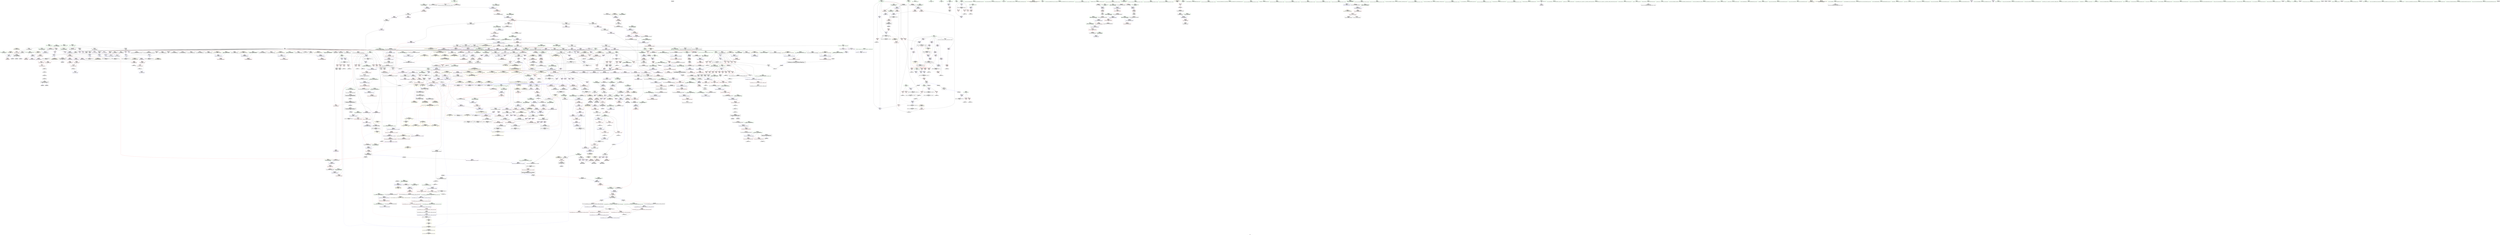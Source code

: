 digraph "SVFG" {
	label="SVFG";

	Node0x55b973dbe5c0 [shape=record,color=grey,label="{NodeID: 0\nNullPtr|{|<s41>49|<s42>69|<s43>76}}"];
	Node0x55b973dbe5c0 -> Node0x55b973e2ed40[style=solid];
	Node0x55b973dbe5c0 -> Node0x55b973e2ee40[style=solid];
	Node0x55b973dbe5c0 -> Node0x55b973e2ef10[style=solid];
	Node0x55b973dbe5c0 -> Node0x55b973e2efe0[style=solid];
	Node0x55b973dbe5c0 -> Node0x55b973e2f0b0[style=solid];
	Node0x55b973dbe5c0 -> Node0x55b973e2f180[style=solid];
	Node0x55b973dbe5c0 -> Node0x55b973e2f250[style=solid];
	Node0x55b973dbe5c0 -> Node0x55b973e2f320[style=solid];
	Node0x55b973dbe5c0 -> Node0x55b973e2f3f0[style=solid];
	Node0x55b973dbe5c0 -> Node0x55b973e2f4c0[style=solid];
	Node0x55b973dbe5c0 -> Node0x55b973e2f590[style=solid];
	Node0x55b973dbe5c0 -> Node0x55b973e2f660[style=solid];
	Node0x55b973dbe5c0 -> Node0x55b973e2f730[style=solid];
	Node0x55b973dbe5c0 -> Node0x55b973e2f800[style=solid];
	Node0x55b973dbe5c0 -> Node0x55b973e2f8d0[style=solid];
	Node0x55b973dbe5c0 -> Node0x55b973e2f9a0[style=solid];
	Node0x55b973dbe5c0 -> Node0x55b973e2fa70[style=solid];
	Node0x55b973dbe5c0 -> Node0x55b973e2fb40[style=solid];
	Node0x55b973dbe5c0 -> Node0x55b973e2fc10[style=solid];
	Node0x55b973dbe5c0 -> Node0x55b973e2fce0[style=solid];
	Node0x55b973dbe5c0 -> Node0x55b973e2fdb0[style=solid];
	Node0x55b973dbe5c0 -> Node0x55b973e2fe80[style=solid];
	Node0x55b973dbe5c0 -> Node0x55b973e2ff50[style=solid];
	Node0x55b973dbe5c0 -> Node0x55b973e30020[style=solid];
	Node0x55b973dbe5c0 -> Node0x55b973e300f0[style=solid];
	Node0x55b973dbe5c0 -> Node0x55b973e301c0[style=solid];
	Node0x55b973dbe5c0 -> Node0x55b973e30290[style=solid];
	Node0x55b973dbe5c0 -> Node0x55b973e30360[style=solid];
	Node0x55b973dbe5c0 -> Node0x55b973e30430[style=solid];
	Node0x55b973dbe5c0 -> Node0x55b973e30500[style=solid];
	Node0x55b973dbe5c0 -> Node0x55b973e305d0[style=solid];
	Node0x55b973dbe5c0 -> Node0x55b973e306a0[style=solid];
	Node0x55b973dbe5c0 -> Node0x55b973e30770[style=solid];
	Node0x55b973dbe5c0 -> Node0x55b973e30840[style=solid];
	Node0x55b973dbe5c0 -> Node0x55b973e4c490[style=solid];
	Node0x55b973dbe5c0 -> Node0x55b973e38d70[style=solid];
	Node0x55b973dbe5c0 -> Node0x55b973e398d0[style=solid];
	Node0x55b973dbe5c0 -> Node0x55b973e39f50[style=solid];
	Node0x55b973dbe5c0 -> Node0x55b973e58bc0[style=solid];
	Node0x55b973dbe5c0 -> Node0x55b973e73560[style=solid];
	Node0x55b973dbe5c0 -> Node0x55b973e74160[style=solid];
	Node0x55b973dbe5c0:s41 -> Node0x55b973f3cf10[style=solid,color=red];
	Node0x55b973dbe5c0:s42 -> Node0x55b973f464c0[style=solid,color=red];
	Node0x55b973dbe5c0:s43 -> Node0x55b973f46800[style=solid,color=red];
	Node0x55b973e37100 [shape=record,color=blue,label="{NodeID: 775\n464\<--465\n\<--\n_ZNSt6vectorIbSaIbEEixEm\n}"];
	Node0x55b973e2dd30 [shape=record,color=purple,label="{NodeID: 443\n1501\<--834\noffset_2\<--\n}"];
	Node0x55b973e2dd30 -> Node0x55b973e4b830[style=solid];
	Node0x55b973e6eee0 [shape=record,color=grey,label="{NodeID: 1218\n410 = Binary(409, 230, )\n}"];
	Node0x55b973e6eee0 -> Node0x55b973e36cf0[style=solid];
	Node0x55b973e213a0 [shape=record,color=green,label="{NodeID: 111\n658\<--659\nexn.slot\<--exn.slot_field_insensitive\n_ZNSt6vectorIbSaIbEEC2EmRKbRKS0_\n}"];
	Node0x55b973e213a0 -> Node0x55b973e46480[style=solid];
	Node0x55b973e213a0 -> Node0x55b973e382e0[style=solid];
	Node0x55b973f43e70 [shape=record,color=black,label="{NodeID: 1993\n523 = PHI()\n}"];
	Node0x55b973e58470 [shape=record,color=blue,label="{NodeID: 886\n1309\<--1308\n__it.addr\<--__it\n_ZSt12__niter_baseIPmET_S1_\n}"];
	Node0x55b973e58470 -> Node0x55b973e4a170[style=dashed];
	Node0x55b973e43630 [shape=record,color=red,label="{NodeID: 554\n285\<--284\n\<--\n_ZSt3minIiERKT_S2_S2_\n}"];
	Node0x55b973e43630 -> Node0x55b973e73860[style=solid];
	Node0x55b973eb1f70 [shape=record,color=black,label="{NodeID: 1329\nMR_119V_2 = PHI(MR_119V_3, MR_119V_1, )\npts\{5040000 \}\n}"];
	Node0x55b973eb1f70 -> Node0x55b973e375e0[style=dashed];
	Node0x55b973eb1f70 -> Node0x55b973eb1f70[style=dashed];
	Node0x55b973e261d0 [shape=record,color=green,label="{NodeID: 222\n1420\<--1421\n_ZdlPv\<--_ZdlPv_field_insensitive\n}"];
	Node0x55b973e49060 [shape=record,color=red,label="{NodeID: 665\n1195\<--1177\n\<--__n.addr\n_ZN9__gnu_cxx13new_allocatorImE8allocateEmPKv\n}"];
	Node0x55b973e49060 -> Node0x55b973e71ee0[style=solid];
	Node0x55b973e341e0 [shape=record,color=black,label="{NodeID: 333\n1022\<--1021\n\<--this1\n_ZNSt13_Bit_iteratorC2Ev\n|{<s0>69}}"];
	Node0x55b973e341e0:s0 -> Node0x55b973f463f0[style=solid,color=red];
	Node0x55b973dd25c0 [shape=record,color=green,label="{NodeID: 1\n7\<--1\n__dso_handle\<--dummyObj\nGlob }"];
	Node0x55b973e371d0 [shape=record,color=blue,label="{NodeID: 776\n472\<--471\nthis.addr\<--this\n_ZNKSt14_Bit_referencecvbEv\n}"];
	Node0x55b973e371d0 -> Node0x55b973e44c20[style=dashed];
	Node0x55b973e4f1f0 [shape=record,color=yellow,style=double,label="{NodeID: 1551\n88V_1 = ENCHI(MR_88V_0)\npts\{130000 \}\nFun[_ZNSt6vectorIbSaIbEE13_M_initializeEm]|{<s0>47|<s1>49}}"];
	Node0x55b973e4f1f0:s0 -> Node0x55b973ec3ad0[style=dashed,color=red];
	Node0x55b973e4f1f0:s1 -> Node0x55b973ec3ad0[style=dashed,color=red];
	Node0x55b973e2de00 [shape=record,color=purple,label="{NodeID: 444\n869\<--868\n_M_end_of_storage\<--this1\n_ZNKSt13_Bvector_baseISaIbEE13_Bvector_impl11_M_end_addrEv\n}"];
	Node0x55b973e2de00 -> Node0x55b973e474c0[style=solid];
	Node0x55b973e6f060 [shape=record,color=grey,label="{NodeID: 1219\n1440 = Binary(1093, 1439, )\n|{<s0>89}}"];
	Node0x55b973e6f060:s0 -> Node0x55b973f3eeb0[style=solid,color=red];
	Node0x55b973e21470 [shape=record,color=green,label="{NodeID: 112\n660\<--661\nehselector.slot\<--ehselector.slot_field_insensitive\n_ZNSt6vectorIbSaIbEEC2EmRKbRKS0_\n}"];
	Node0x55b973e21470 -> Node0x55b973e46550[style=solid];
	Node0x55b973e21470 -> Node0x55b973e383b0[style=solid];
	Node0x55b973f43f40 [shape=record,color=black,label="{NodeID: 1994\n686 = PHI(861, )\n|{<s0>38}}"];
	Node0x55b973f43f40:s0 -> Node0x55b973f3c9b0[style=solid,color=red];
	Node0x55b973e58540 [shape=record,color=blue,label="{NodeID: 887\n1316\<--1315\nthis.addr\<--this\n_ZNSt13_Bvector_baseISaIbEE13_M_deallocateEv\n}"];
	Node0x55b973e58540 -> Node0x55b973e4a240[style=dashed];
	Node0x55b973e43700 [shape=record,color=red,label="{NodeID: 555\n360\<--300\n\<--x.addr\n_Z5solvei\n}"];
	Node0x55b973e43700 -> Node0x55b973e733e0[style=solid];
	Node0x55b973eb2470 [shape=record,color=black,label="{NodeID: 1330\nMR_121V_2 = PHI(MR_121V_3, MR_121V_1, )\npts\{5040001 \}\n}"];
	Node0x55b973eb2470 -> Node0x55b973e376b0[style=dashed];
	Node0x55b973eb2470 -> Node0x55b973eb2470[style=dashed];
	Node0x55b973e262d0 [shape=record,color=green,label="{NodeID: 223\n1427\<--1428\nretval\<--retval_field_insensitive\n_ZNKSt13_Bit_iteratordeEv\n|{|<s1>89}}"];
	Node0x55b973e262d0 -> Node0x55b973e35f20[style=solid];
	Node0x55b973e262d0:s1 -> Node0x55b973f3ec30[style=solid,color=red];
	Node0x55b973e49130 [shape=record,color=red,label="{NodeID: 666\n1209\<--1206\nthis1\<--this.addr\n_ZNK9__gnu_cxx13new_allocatorImE8max_sizeEv\n}"];
	Node0x55b973e342b0 [shape=record,color=black,label="{NodeID: 334\n1052\<--1051\n\<--this1\n_ZNSt18_Bit_iterator_baseC2EPmj\n}"];
	Node0x55b973e1dd80 [shape=record,color=green,label="{NodeID: 2\n14\<--1\n_ZSt3cin\<--dummyObj\nGlob }"];
	Node0x55b973ee9ef0 [shape=record,color=yellow,style=double,label="{NodeID: 1884\n59V_2 = CSCHI(MR_59V_1)\npts\{130000 130001 130003 130004 130006 \}\nCS[]|{<s0>35|<s1>35|<s2>35}}"];
	Node0x55b973ee9ef0:s0 -> Node0x55b973ee93d0[style=dashed,color=blue];
	Node0x55b973ee9ef0:s1 -> Node0x55b973ee9530[style=dashed,color=blue];
	Node0x55b973ee9ef0:s2 -> Node0x55b973ee9610[style=dashed,color=blue];
	Node0x55b973e372a0 [shape=record,color=blue,label="{NodeID: 777\n491\<--168\nretval\<--\nmain\n}"];
	Node0x55b973e372a0 -> Node0x55b973e44f60[style=dashed];
	Node0x55b973e4f2d0 [shape=record,color=yellow,style=double,label="{NodeID: 1552\n159V_1 = ENCHI(MR_159V_0)\npts\{130001 \}\nFun[_ZNSt6vectorIbSaIbEE13_M_initializeEm]|{<s0>47|<s1>49}}"];
	Node0x55b973e4f2d0:s0 -> Node0x55b973ec3ad0[style=dashed,color=red];
	Node0x55b973e4f2d0:s1 -> Node0x55b973ec3ad0[style=dashed,color=red];
	Node0x55b973e2ded0 [shape=record,color=purple,label="{NodeID: 445\n873\<--868\n_M_end_of_storage2\<--this1\n_ZNKSt13_Bvector_baseISaIbEE13_Bvector_impl11_M_end_addrEv\n}"];
	Node0x55b973e2ded0 -> Node0x55b973e47590[style=solid];
	Node0x55b973e6f1e0 [shape=record,color=grey,label="{NodeID: 1220\n402 = Binary(401, 230, )\n}"];
	Node0x55b973e6f1e0 -> Node0x55b973e36c20[style=solid];
	Node0x55b973e21540 [shape=record,color=green,label="{NodeID: 113\n662\<--663\nref.tmp\<--ref.tmp_field_insensitive\n_ZNSt6vectorIbSaIbEEC2EmRKbRKS0_\n|{|<s1>38}}"];
	Node0x55b973e21540 -> Node0x55b973e38210[style=solid];
	Node0x55b973e21540:s1 -> Node0x55b973f3caf0[style=solid,color=red];
	Node0x55b973f44140 [shape=record,color=black,label="{NodeID: 1995\n775 = PHI(1067, )\n}"];
	Node0x55b973f44140 -> Node0x55b973e38960[style=solid];
	Node0x55b973e58610 [shape=record,color=blue,label="{NodeID: 888\n1318\<--1341\n__n\<--sub.ptr.div\n_ZNSt13_Bvector_baseISaIbEE13_M_deallocateEv\n}"];
	Node0x55b973e58610 -> Node0x55b973e4a310[style=dashed];
	Node0x55b973e58610 -> Node0x55b973e4a3e0[style=dashed];
	Node0x55b973e58610 -> Node0x55b973ebab70[style=dashed];
	Node0x55b973e437d0 [shape=record,color=red,label="{NodeID: 556\n393\<--300\n\<--x.addr\n_Z5solvei\n}"];
	Node0x55b973e437d0 -> Node0x55b973e72f60[style=solid];
	Node0x55b973eb2970 [shape=record,color=black,label="{NodeID: 1331\nMR_80V_2 = PHI(MR_80V_5, MR_80V_1, )\npts\{130000 130001 130003 130004 \}\n}"];
	Node0x55b973eb2970 -> Node0x55b973eb7e70[style=dashed];
	Node0x55b973e263a0 [shape=record,color=green,label="{NodeID: 224\n1429\<--1430\nthis.addr\<--this.addr_field_insensitive\n_ZNKSt13_Bit_iteratordeEv\n}"];
	Node0x55b973e263a0 -> Node0x55b973e4ac00[style=solid];
	Node0x55b973e263a0 -> Node0x55b973e59240[style=solid];
	Node0x55b973e49200 [shape=record,color=red,label="{NodeID: 667\n1224\<--1218\nthis1\<--this.addr\n_ZNSt13_Bit_iteratorpLEl\n}"];
	Node0x55b973e49200 -> Node0x55b973e35080[style=solid];
	Node0x55b973e49200 -> Node0x55b973e35150[style=solid];
	Node0x55b973e34380 [shape=record,color=black,label="{NodeID: 335\n1078\<--1077\n\<--_M_impl\n_ZNSt13_Bvector_baseISaIbEE11_M_allocateEm\n|{<s0>71}}"];
	Node0x55b973e34380:s0 -> Node0x55b973f3fda0[style=solid,color=red];
	Node0x55b973e1de10 [shape=record,color=green,label="{NodeID: 3\n15\<--1\n.str\<--dummyObj\nGlob }"];
	Node0x55b973e37370 [shape=record,color=blue,label="{NodeID: 778\n493\<--168\ncaseNum\<--\nmain\n}"];
	Node0x55b973e37370 -> Node0x55b973e45030[style=dashed];
	Node0x55b973e2dfa0 [shape=record,color=purple,label="{NodeID: 446\n875\<--874\narrayidx\<--\n_ZNKSt13_Bvector_baseISaIbEE13_Bvector_impl11_M_end_addrEv\n|{<s0>56}}"];
	Node0x55b973e2dfa0:s0 -> Node0x55b973f3fff0[style=solid,color=red];
	Node0x55b973e6f360 [shape=record,color=grey,label="{NodeID: 1221\n606 = Binary(605, 607, )\n}"];
	Node0x55b973e6f360 -> Node0x55b973e6f4e0[style=solid];
	Node0x55b973e26870 [shape=record,color=green,label="{NodeID: 114\n672\<--673\n_ZNSt13_Bvector_baseISaIbEEC2ERKS0_\<--_ZNSt13_Bvector_baseISaIbEEC2ERKS0__field_insensitive\n}"];
	Node0x55b973f44250 [shape=record,color=black,label="{NodeID: 1996\n781 = PHI(1085, )\n}"];
	Node0x55b973e586e0 [shape=record,color=blue, style = dotted,label="{NodeID: 889\n1521\<--1523\noffset_0\<--dummyVal\n_ZNSt13_Bvector_baseISaIbEE13_M_deallocateEv\n}"];
	Node0x55b973e586e0 -> Node0x55b973e4c050[style=dashed];
	Node0x55b973e586e0 -> Node0x55b973ebbf70[style=dashed];
	Node0x55b973e438a0 [shape=record,color=red,label="{NodeID: 557\n419\<--300\n\<--x.addr\n_Z5solvei\n|{<s0>22}}"];
	Node0x55b973e438a0:s0 -> Node0x55b973f468d0[style=solid,color=red];
	Node0x55b973eb2e70 [shape=record,color=black,label="{NodeID: 1332\nMR_29V_4 = PHI(MR_29V_8, MR_29V_3, )\npts\{153 \}\n|{|<s8>15}}"];
	Node0x55b973eb2e70 -> Node0x55b973e42110[style=dashed];
	Node0x55b973eb2e70 -> Node0x55b973e421e0[style=dashed];
	Node0x55b973eb2e70 -> Node0x55b973e422b0[style=dashed];
	Node0x55b973eb2e70 -> Node0x55b973e42fb0[style=dashed];
	Node0x55b973eb2e70 -> Node0x55b973e4d360[style=dashed];
	Node0x55b973eb2e70 -> Node0x55b973e4d430[style=dashed];
	Node0x55b973eb2e70 -> Node0x55b973eb2e70[style=dashed];
	Node0x55b973eb2e70 -> Node0x55b973eb5170[style=dashed];
	Node0x55b973eb2e70:s8 -> Node0x55b973ec1220[style=dashed,color=red];
	Node0x55b973e26470 [shape=record,color=green,label="{NodeID: 225\n1442\<--1443\n_ZNSt14_Bit_referenceC2EPmm\<--_ZNSt14_Bit_referenceC2EPmm_field_insensitive\n}"];
	Node0x55b973e492d0 [shape=record,color=red,label="{NodeID: 668\n1226\<--1220\n\<--__i.addr\n_ZNSt13_Bit_iteratorpLEl\n|{<s0>80}}"];
	Node0x55b973e492d0:s0 -> Node0x55b973f3c730[style=solid,color=red];
	Node0x55b973e34450 [shape=record,color=black,label="{NodeID: 336\n1067\<--1081\n_ZNSt13_Bvector_baseISaIbEE11_M_allocateEm_ret\<--call2\n_ZNSt13_Bvector_baseISaIbEE11_M_allocateEm\n|{<s0>44}}"];
	Node0x55b973e34450:s0 -> Node0x55b973f44140[style=solid,color=blue];
	Node0x55b973e1dea0 [shape=record,color=green,label="{NodeID: 4\n17\<--1\n_ZSt4cout\<--dummyObj\nGlob }"];
	Node0x55b973e37440 [shape=record,color=blue,label="{NodeID: 779\n495\<--230\nc\<--\nmain\n}"];
	Node0x55b973e37440 -> Node0x55b973eb0b70[style=dashed];
	Node0x55b973e4f490 [shape=record,color=yellow,style=double,label="{NodeID: 1554\n163V_1 = ENCHI(MR_163V_0)\npts\{130003 \}\nFun[_ZNSt6vectorIbSaIbEE13_M_initializeEm]|{<s0>47|<s1>49}}"];
	Node0x55b973e4f490:s0 -> Node0x55b973ec3ad0[style=dashed,color=red];
	Node0x55b973e4f490:s1 -> Node0x55b973ec3ad0[style=dashed,color=red];
	Node0x55b973e2e070 [shape=record,color=purple,label="{NodeID: 447\n877\<--876\nadd.ptr\<--call\n_ZNKSt13_Bvector_baseISaIbEE13_Bvector_impl11_M_end_addrEv\n}"];
	Node0x55b973e2e070 -> Node0x55b973e39800[style=solid];
	Node0x55b973e6f4e0 [shape=record,color=grey,label="{NodeID: 1222\n611 = Binary(610, 606, )\n}"];
	Node0x55b973e6f4e0 -> Node0x55b973e37c60[style=solid];
	Node0x55b973e26940 [shape=record,color=green,label="{NodeID: 115\n676\<--677\n_ZNSt6vectorIbSaIbEE13_M_initializeEm\<--_ZNSt6vectorIbSaIbEE13_M_initializeEm_field_insensitive\n}"];
	Node0x55b973f44360 [shape=record,color=black,label="{NodeID: 1997\n790 = PHI(1096, )\n|{<s0>47}}"];
	Node0x55b973f44360:s0 -> Node0x55b973f3cf10[style=solid,color=red];
	Node0x55b973e587b0 [shape=record,color=blue, style = dotted,label="{NodeID: 890\n1524\<--1526\noffset_1\<--dummyVal\n_ZNSt13_Bvector_baseISaIbEE13_M_deallocateEv\n}"];
	Node0x55b973e587b0 -> Node0x55b973e4c120[style=dashed];
	Node0x55b973e587b0 -> Node0x55b973ebc470[style=dashed];
	Node0x55b973edb410 [shape=record,color=yellow,style=double,label="{NodeID: 1665\nRETMU(6V_2)\npts\{1199 130000 130001 130002 130003 130004 130005 130006 \}\nFun[_GLOBAL__sub_I_Aguoguo_2_1.cpp]}"];
	Node0x55b973e43970 [shape=record,color=red,label="{NodeID: 558\n322\<--302\n\<--j\n_Z5solvei\n}"];
	Node0x55b973e43970 -> Node0x55b973e72660[style=solid];
	Node0x55b973e26570 [shape=record,color=green,label="{NodeID: 226\n1451\<--1452\nthis.addr\<--this.addr_field_insensitive\n_ZNSt14_Bit_referenceC2EPmm\n}"];
	Node0x55b973e26570 -> Node0x55b973e4af40[style=solid];
	Node0x55b973e26570 -> Node0x55b973e59310[style=solid];
	Node0x55b973e493a0 [shape=record,color=red,label="{NodeID: 669\n1242\<--1234\nthis1\<--this.addr\n_ZNSt18_Bit_iterator_base7_M_incrEl\n}"];
	Node0x55b973e493a0 -> Node0x55b973e3f050[style=solid];
	Node0x55b973e493a0 -> Node0x55b973e3f120[style=solid];
	Node0x55b973e493a0 -> Node0x55b973e3f1f0[style=solid];
	Node0x55b973e493a0 -> Node0x55b973e3f2c0[style=solid];
	Node0x55b973e34520 [shape=record,color=black,label="{NodeID: 337\n1085\<--1094\n_ZNSt13_Bvector_baseISaIbEE8_S_nwordEm_ret\<--div\n_ZNSt13_Bvector_baseISaIbEE8_S_nwordEm\n|{<s0>45|<s1>70}}"];
	Node0x55b973e34520:s0 -> Node0x55b973f44250[style=solid,color=blue];
	Node0x55b973e34520:s1 -> Node0x55b973f44780[style=solid,color=blue];
	Node0x55b973e1df30 [shape=record,color=green,label="{NodeID: 5\n18\<--1\n.str.2\<--dummyObj\nGlob }"];
	Node0x55b973e37510 [shape=record,color=blue,label="{NodeID: 780\n501\<--168\ni\<--\nmain\n}"];
	Node0x55b973e37510 -> Node0x55b973e45510[style=dashed];
	Node0x55b973e37510 -> Node0x55b973e455e0[style=dashed];
	Node0x55b973e37510 -> Node0x55b973e456b0[style=dashed];
	Node0x55b973e37510 -> Node0x55b973e37780[style=dashed];
	Node0x55b973e37510 -> Node0x55b973eb1070[style=dashed];
	Node0x55b973e4f570 [shape=record,color=yellow,style=double,label="{NodeID: 1555\n165V_1 = ENCHI(MR_165V_0)\npts\{130004 \}\nFun[_ZNSt6vectorIbSaIbEE13_M_initializeEm]|{<s0>47|<s1>49}}"];
	Node0x55b973e4f570:s0 -> Node0x55b973ec3ad0[style=dashed,color=red];
	Node0x55b973e4f570:s1 -> Node0x55b973ec3ad0[style=dashed,color=red];
	Node0x55b973e2e140 [shape=record,color=purple,label="{NodeID: 448\n897\<--893\n_M_impl\<--this1\n_ZNSt13_Bvector_baseISaIbEED2Ev\n|{<s0>58}}"];
	Node0x55b973e2e140:s0 -> Node0x55b973f450f0[style=solid,color=red];
	Node0x55b973e6f660 [shape=record,color=grey,label="{NodeID: 1223\n1091 = Binary(1090, 449, )\n}"];
	Node0x55b973e6f660 -> Node0x55b973e6fae0[style=solid];
	Node0x55b973e26a40 [shape=record,color=green,label="{NodeID: 116\n687\<--688\n_ZNKSt13_Bvector_baseISaIbEE13_Bvector_impl11_M_end_addrEv\<--_ZNKSt13_Bvector_baseISaIbEE13_Bvector_impl11_M_end_addrEv_field_insensitive\n}"];
	Node0x55b973f44500 [shape=record,color=black,label="{NodeID: 1998\n820 = PHI(1127, )\n}"];
	Node0x55b973e58880 [shape=record,color=blue, style = dotted,label="{NodeID: 891\n1527\<--1529\noffset_2\<--dummyVal\n_ZNSt13_Bvector_baseISaIbEE13_M_deallocateEv\n}"];
	Node0x55b973e58880 -> Node0x55b973e4c1f0[style=dashed];
	Node0x55b973e58880 -> Node0x55b973ebc970[style=dashed];
	Node0x55b973e43a40 [shape=record,color=red,label="{NodeID: 559\n326\<--302\n\<--j\n_Z5solvei\n}"];
	Node0x55b973e43a40 -> Node0x55b973e31940[style=solid];
	Node0x55b973e26640 [shape=record,color=green,label="{NodeID: 227\n1453\<--1454\n__x.addr\<--__x.addr_field_insensitive\n_ZNSt14_Bit_referenceC2EPmm\n}"];
	Node0x55b973e26640 -> Node0x55b973e4b010[style=solid];
	Node0x55b973e26640 -> Node0x55b973e593e0[style=solid];
	Node0x55b973e49470 [shape=record,color=red,label="{NodeID: 670\n1243\<--1236\n\<--__i.addr\n_ZNSt18_Bit_iterator_base7_M_incrEl\n}"];
	Node0x55b973e49470 -> Node0x55b973e71be0[style=solid];
	Node0x55b973e345f0 [shape=record,color=black,label="{NodeID: 338\n1096\<--1101\n_ZSt11__addressofImEPT_RS0__ret\<--\n_ZSt11__addressofImEPT_RS0_\n|{<s0>46|<s1>56}}"];
	Node0x55b973e345f0:s0 -> Node0x55b973f44360[style=solid,color=blue];
	Node0x55b973e345f0:s1 -> Node0x55b973f43b80[style=solid,color=blue];
	Node0x55b973e1e770 [shape=record,color=green,label="{NodeID: 6\n21\<--1\n\<--dummyObj\nCan only get source location for instruction, argument, global var or function.}"];
	Node0x55b973e375e0 [shape=record,color=blue,label="{NodeID: 781\n530\<--531\n\<--\nmain\n|{|<s2>28}}"];
	Node0x55b973e375e0 -> Node0x55b973e375e0[style=dashed];
	Node0x55b973e375e0 -> Node0x55b973eb1f70[style=dashed];
	Node0x55b973e375e0:s2 -> Node0x55b973ebdf60[style=dashed,color=red];
	Node0x55b973e2e210 [shape=record,color=purple,label="{NodeID: 449\n907\<--893\n_M_impl2\<--this1\n_ZNSt13_Bvector_baseISaIbEED2Ev\n|{<s0>59}}"];
	Node0x55b973e2e210:s0 -> Node0x55b973f450f0[style=solid,color=red];
	Node0x55b973e6f7e0 [shape=record,color=grey,label="{NodeID: 1224\n354 = Binary(353, 230, )\n}"];
	Node0x55b973e6f7e0 -> Node0x55b973e4e060[style=solid];
	Node0x55b973e26b40 [shape=record,color=green,label="{NodeID: 117\n696\<--697\n_ZSt4fillIPmiEvT_S1_RKT0_\<--_ZSt4fillIPmiEvT_S1_RKT0__field_insensitive\n}"];
	Node0x55b973f44610 [shape=record,color=black,label="{NodeID: 1999\n946 = PHI(992, )\n|{<s0>63}}"];
	Node0x55b973f44610:s0 -> Node0x55b973f3c4b0[style=solid,color=red];
	Node0x55b973e58950 [shape=record,color=blue, style = dotted,label="{NodeID: 892\n1530\<--1532\noffset_0\<--dummyVal\n_ZNSt13_Bvector_baseISaIbEE13_M_deallocateEv\n}"];
	Node0x55b973e58950 -> Node0x55b973ebb070[style=dashed];
	Node0x55b973e43b10 [shape=record,color=red,label="{NodeID: 560\n342\<--302\n\<--j\n_Z5solvei\n}"];
	Node0x55b973e43b10 -> Node0x55b973e31a10[style=solid];
	Node0x55b973e26710 [shape=record,color=green,label="{NodeID: 228\n1455\<--1456\n__y.addr\<--__y.addr_field_insensitive\n_ZNSt14_Bit_referenceC2EPmm\n}"];
	Node0x55b973e26710 -> Node0x55b973e4b0e0[style=solid];
	Node0x55b973e26710 -> Node0x55b973e594b0[style=solid];
	Node0x55b973e49540 [shape=record,color=red,label="{NodeID: 671\n1249\<--1238\n\<--__n\n_ZNSt18_Bit_iterator_base7_M_incrEl\n}"];
	Node0x55b973e49540 -> Node0x55b973e71760[style=solid];
	Node0x55b973e346c0 [shape=record,color=black,label="{NodeID: 339\n1117\<--1116\n\<--this1\n_ZNSt13_Bit_iteratorC2EPmj\n|{<s0>72}}"];
	Node0x55b973e346c0:s0 -> Node0x55b973f463f0[style=solid,color=red];
	Node0x55b973e1e800 [shape=record,color=green,label="{NodeID: 7\n60\<--1\n\<--dummyObj\nCan only get source location for instruction, argument, global var or function.|{<s0>4}}"];
	Node0x55b973e1e800:s0 -> Node0x55b973f3f660[style=solid,color=red];
	Node0x55b973e376b0 [shape=record,color=blue,label="{NodeID: 782\n533\<--534\n\<--\nmain\n|{|<s2>28}}"];
	Node0x55b973e376b0 -> Node0x55b973e376b0[style=dashed];
	Node0x55b973e376b0 -> Node0x55b973eb2470[style=dashed];
	Node0x55b973e376b0:s2 -> Node0x55b973ebe040[style=dashed,color=red];
	Node0x55b973e2e2e0 [shape=record,color=purple,label="{NodeID: 450\n952\<--943\n_M_start\<--this1\n_ZNSt13_Bvector_baseISaIbEE13_Bvector_implC2EOSaImE\n|{<s0>64}}"];
	Node0x55b973e2e2e0:s0 -> Node0x55b973f3f270[style=solid,color=red];
	Node0x55b973e6f960 [shape=record,color=grey,label="{NodeID: 1225\n1094 = Binary(1092, 449, )\n}"];
	Node0x55b973e6f960 -> Node0x55b973e34520[style=solid];
	Node0x55b973e26c40 [shape=record,color=green,label="{NodeID: 118\n715\<--716\nthis.addr\<--this.addr_field_insensitive\n_ZNSt13_Bvector_baseISaIbEEC2ERKS0_\n}"];
	Node0x55b973e26c40 -> Node0x55b973e467c0[style=solid];
	Node0x55b973e26c40 -> Node0x55b973e38480[style=solid];
	Node0x55b973f44780 [shape=record,color=black,label="{NodeID: 2000\n1080 = PHI(1085, )\n|{<s0>71}}"];
	Node0x55b973f44780:s0 -> Node0x55b973f3feb0[style=solid,color=red];
	Node0x55b973e58a20 [shape=record,color=blue, style = dotted,label="{NodeID: 893\n1533\<--1535\noffset_1\<--dummyVal\n_ZNSt13_Bvector_baseISaIbEE13_M_deallocateEv\n}"];
	Node0x55b973e58a20 -> Node0x55b973ebb570[style=dashed];
	Node0x55b973e43be0 [shape=record,color=red,label="{NodeID: 561\n347\<--302\n\<--j\n_Z5solvei\n}"];
	Node0x55b973e43be0 -> Node0x55b973e31ae0[style=solid];
	Node0x55b973e267e0 [shape=record,color=green,label="{NodeID: 229\n22\<--1468\n_GLOBAL__sub_I_Aguoguo_2_1.cpp\<--_GLOBAL__sub_I_Aguoguo_2_1.cpp_field_insensitive\n}"];
	Node0x55b973e267e0 -> Node0x55b973e4c390[style=solid];
	Node0x55b973e49610 [shape=record,color=red,label="{NodeID: 672\n1255\<--1238\n\<--__n\n_ZNSt18_Bit_iterator_base7_M_incrEl\n}"];
	Node0x55b973e49610 -> Node0x55b973e718e0[style=solid];
	Node0x55b973ec3370 [shape=record,color=yellow,style=double,label="{NodeID: 1447\n140V_1 = ENCHI(MR_140V_0)\npts\{663 \}\nFun[_ZSt4fillIPmiEvT_S1_RKT0_]|{<s0>55}}"];
	Node0x55b973ec3370:s0 -> Node0x55b973ebfd30[style=dashed,color=red];
	Node0x55b973e34790 [shape=record,color=black,label="{NodeID: 340\n1149\<--1130\n\<--retval\n_ZNKSt13_Bit_iteratorplEl\n}"];
	Node0x55b973e34790 -> Node0x55b973e3eb70[style=solid];
	Node0x55b973e34790 -> Node0x55b973e3ec40[style=solid];
	Node0x55b973e34790 -> Node0x55b973e3ed10[style=solid];
	Node0x55b973e1e890 [shape=record,color=green,label="{NodeID: 8\n111\<--1\n\<--dummyObj\nCan only get source location for instruction, argument, global var or function.}"];
	Node0x55b973e37780 [shape=record,color=blue,label="{NodeID: 783\n501\<--541\ni\<--inc\nmain\n}"];
	Node0x55b973e37780 -> Node0x55b973e45510[style=dashed];
	Node0x55b973e37780 -> Node0x55b973e455e0[style=dashed];
	Node0x55b973e37780 -> Node0x55b973e456b0[style=dashed];
	Node0x55b973e37780 -> Node0x55b973e37780[style=dashed];
	Node0x55b973e37780 -> Node0x55b973eb1070[style=dashed];
	Node0x55b973e4f810 [shape=record,color=yellow,style=double,label="{NodeID: 1558\n216V_1 = ENCHI(MR_216V_0)\npts\{7620000 \}\nFun[_ZNSt6vectorIbSaIbEE13_M_initializeEm]|{|<s1>47}}"];
	Node0x55b973e4f810 -> Node0x55b973eaa770[style=dashed];
	Node0x55b973e4f810:s1 -> Node0x55b973ec3ad0[style=dashed,color=red];
	Node0x55b973e2e3b0 [shape=record,color=purple,label="{NodeID: 451\n956\<--943\n_M_finish\<--this1\n_ZNSt13_Bvector_baseISaIbEE13_Bvector_implC2EOSaImE\n|{<s0>65}}"];
	Node0x55b973e2e3b0:s0 -> Node0x55b973f3f270[style=solid,color=red];
	Node0x55b973e6fae0 [shape=record,color=grey,label="{NodeID: 1226\n1092 = Binary(1091, 1093, )\n}"];
	Node0x55b973e6fae0 -> Node0x55b973e6f960[style=solid];
	Node0x55b973e26d10 [shape=record,color=green,label="{NodeID: 119\n717\<--718\n__a.addr\<--__a.addr_field_insensitive\n_ZNSt13_Bvector_baseISaIbEEC2ERKS0_\n}"];
	Node0x55b973e26d10 -> Node0x55b973e46890[style=solid];
	Node0x55b973e26d10 -> Node0x55b973e38550[style=solid];
	Node0x55b973f448c0 [shape=record,color=black,label="{NodeID: 2001\n1081 = PHI(1155, )\n}"];
	Node0x55b973f448c0 -> Node0x55b973e34450[style=solid];
	Node0x55b973e58af0 [shape=record,color=blue, style = dotted,label="{NodeID: 894\n1536\<--1538\noffset_2\<--dummyVal\n_ZNSt13_Bvector_baseISaIbEE13_M_deallocateEv\n}"];
	Node0x55b973e58af0 -> Node0x55b973ebba70[style=dashed];
	Node0x55b973e43cb0 [shape=record,color=red,label="{NodeID: 562\n353\<--302\n\<--j\n_Z5solvei\n}"];
	Node0x55b973e43cb0 -> Node0x55b973e6f7e0[style=solid];
	Node0x55b973eb4770 [shape=record,color=black,label="{NodeID: 1337\nMR_39V_3 = PHI(MR_39V_6, MR_39V_1, )\npts\{100000 \}\n|{|<s2>13|<s3>13|<s4>13|<s5>13|<s6>13|<s7>13}}"];
	Node0x55b973eb4770 -> Node0x55b973e4d5d0[style=dashed];
	Node0x55b973eb4770 -> Node0x55b973eb4770[style=dashed];
	Node0x55b973eb4770:s2 -> Node0x55b973e42c70[style=dashed,color=red];
	Node0x55b973eb4770:s3 -> Node0x55b973e42d40[style=dashed,color=red];
	Node0x55b973eb4770:s4 -> Node0x55b973e42e10[style=dashed,color=red];
	Node0x55b973eb4770:s5 -> Node0x55b973e42ee0[style=dashed,color=red];
	Node0x55b973eb4770:s6 -> Node0x55b973eb4770[style=dashed,color=red];
	Node0x55b973eb4770:s7 -> Node0x55b973eb6a70[style=dashed,color=red];
	Node0x55b973e2ed40 [shape=record,color=black,label="{NodeID: 230\n2\<--3\ndummyVal\<--dummyVal\n}"];
	Node0x55b973e496e0 [shape=record,color=red,label="{NodeID: 673\n1258\<--1238\n\<--__n\n_ZNSt18_Bit_iterator_base7_M_incrEl\n}"];
	Node0x55b973e496e0 -> Node0x55b973e73fe0[style=solid];
	Node0x55b973e34860 [shape=record,color=black,label="{NodeID: 341\n1152\<--1130\n\<--retval\n_ZNKSt13_Bit_iteratorplEl\n}"];
	Node0x55b973e34860 -> Node0x55b973e48c50[style=solid];
	Node0x55b973e1e920 [shape=record,color=green,label="{NodeID: 9\n168\<--1\n\<--dummyObj\nCan only get source location for instruction, argument, global var or function.|{<s0>47|<s1>49|<s2>69}}"];
	Node0x55b973e1e920:s0 -> Node0x55b973f3d0d0[style=solid,color=red];
	Node0x55b973e1e920:s1 -> Node0x55b973f3d0d0[style=solid,color=red];
	Node0x55b973e1e920:s2 -> Node0x55b973f46590[style=solid,color=red];
	Node0x55b973e37850 [shape=record,color=blue,label="{NodeID: 784\n505\<--546\nans\<--call8\nmain\n}"];
	Node0x55b973e37850 -> Node0x55b973e45780[style=dashed];
	Node0x55b973e37850 -> Node0x55b973e45850[style=dashed];
	Node0x55b973e37850 -> Node0x55b973eb1570[style=dashed];
	Node0x55b973e4f8f0 [shape=record,color=yellow,style=double,label="{NodeID: 1559\n218V_1 = ENCHI(MR_218V_0)\npts\{7620001 \}\nFun[_ZNSt6vectorIbSaIbEE13_M_initializeEm]|{|<s1>47}}"];
	Node0x55b973e4f8f0 -> Node0x55b973eaac70[style=dashed];
	Node0x55b973e4f8f0:s1 -> Node0x55b973ec3ad0[style=dashed,color=red];
	Node0x55b973e2e480 [shape=record,color=purple,label="{NodeID: 452\n958\<--943\n_M_end_of_storage\<--this1\n_ZNSt13_Bvector_baseISaIbEE13_Bvector_implC2EOSaImE\n}"];
	Node0x55b973e2e480 -> Node0x55b973e39f50[style=solid];
	Node0x55b973e6fc60 [shape=record,color=grey,label="{NodeID: 1227\n219 = Binary(217, 218, )\n|{<s0>14}}"];
	Node0x55b973e6fc60:s0 -> Node0x55b973f468d0[style=solid,color=red];
	Node0x55b973e26de0 [shape=record,color=green,label="{NodeID: 120\n719\<--720\nref.tmp\<--ref.tmp_field_insensitive\n_ZNSt13_Bvector_baseISaIbEEC2ERKS0_\n|{<s0>40|<s1>41|<s2>42|<s3>43}}"];
	Node0x55b973e26de0:s0 -> Node0x55b973f45ad0[style=solid,color=red];
	Node0x55b973e26de0:s1 -> Node0x55b973f44fb0[style=solid,color=red];
	Node0x55b973e26de0:s2 -> Node0x55b973f40200[style=solid,color=red];
	Node0x55b973e26de0:s3 -> Node0x55b973f40200[style=solid,color=red];
	Node0x55b973f449d0 [shape=record,color=black,label="{NodeID: 2002\n1146 = PHI(1215, )\n}"];
	Node0x55b973f449d0 -> Node0x55b973e34ad0[style=solid];
	Node0x55b973e58bc0 [shape=record,color=blue, style = dotted,label="{NodeID: 895\n1367\<--3\n_M_end_of_storage12\<--dummyVal\n_ZNSt13_Bvector_baseISaIbEE13_M_deallocateEv\n}"];
	Node0x55b973e58bc0 -> Node0x55b973ebce70[style=dashed];
	Node0x55b973e43d80 [shape=record,color=red,label="{NodeID: 563\n359\<--306\n\<--i\n_Z5solvei\n}"];
	Node0x55b973e43d80 -> Node0x55b973e733e0[style=solid];
	Node0x55b973eb4c70 [shape=record,color=black,label="{NodeID: 1338\nMR_25V_3 = PHI(MR_25V_5, MR_25V_2, MR_25V_4, )\npts\{149 \}\n}"];
	Node0x55b973eb4c70 -> Node0x55b973e418f0[style=dashed];
	Node0x55b973e2ee40 [shape=record,color=black,label="{NodeID: 231\n70\<--3\n\<--dummyVal\n__cxx_global_var_init.1\n}"];
	Node0x55b973e497b0 [shape=record,color=red,label="{NodeID: 674\n1261\<--1238\n\<--__n\n_ZNSt18_Bit_iterator_base7_M_incrEl\n}"];
	Node0x55b973e497b0 -> Node0x55b973e71a60[style=solid];
	Node0x55b973e34930 [shape=record,color=black,label="{NodeID: 342\n1141\<--1136\n\<--__tmp\n_ZNKSt13_Bit_iteratorplEl\n}"];
	Node0x55b973e34930 -> Node0x55b973e2e7c0[style=solid];
	Node0x55b973e34930 -> Node0x55b973e2e890[style=solid];
	Node0x55b973e34930 -> Node0x55b973e2e960[style=solid];
	Node0x55b973e1e9e0 [shape=record,color=green,label="{NodeID: 10\n190\<--1\n\<--dummyObj\nCan only get source location for instruction, argument, global var or function.}"];
	Node0x55b973e37920 [shape=record,color=blue,label="{NodeID: 785\n495\<--574\nc\<--inc15\nmain\n}"];
	Node0x55b973e37920 -> Node0x55b973eb0b70[style=dashed];
	Node0x55b973e4f9d0 [shape=record,color=yellow,style=double,label="{NodeID: 1560\n220V_1 = ENCHI(MR_220V_0)\npts\{7620002 \}\nFun[_ZNSt6vectorIbSaIbEE13_M_initializeEm]}"];
	Node0x55b973e4f9d0 -> Node0x55b973e4b350[style=dashed];
	Node0x55b973e2e550 [shape=record,color=purple,label="{NodeID: 453\n1053\<--1051\n_M_p\<--this1\n_ZNSt18_Bit_iterator_baseC2EPmj\n}"];
	Node0x55b973e2e550 -> Node0x55b973e3aab0[style=solid];
	Node0x55b973e6fde0 [shape=record,color=grey,label="{NodeID: 1228\n574 = Binary(573, 230, )\n}"];
	Node0x55b973e6fde0 -> Node0x55b973e37920[style=solid];
	Node0x55b973e26eb0 [shape=record,color=green,label="{NodeID: 121\n721\<--722\nexn.slot\<--exn.slot_field_insensitive\n_ZNSt13_Bvector_baseISaIbEEC2ERKS0_\n}"];
	Node0x55b973e26eb0 -> Node0x55b973e46960[style=solid];
	Node0x55b973e26eb0 -> Node0x55b973e38620[style=solid];
	Node0x55b973f44ae0 [shape=record,color=black,label="{NodeID: 2003\n1167 = PHI(1171, )\n}"];
	Node0x55b973f44ae0 -> Node0x55b973e34d40[style=solid];
	Node0x55b973e58c90 [shape=record,color=blue,label="{NodeID: 896\n1373\<--1372\nthis.addr\<--this\n_ZNSt13_Bvector_baseISaIbEE13_Bvector_implD2Ev\n}"];
	Node0x55b973e58c90 -> Node0x55b973e4a720[style=dashed];
	Node0x55b973e43e50 [shape=record,color=red,label="{NodeID: 564\n363\<--306\n\<--i\n_Z5solvei\n}"];
	Node0x55b973e43e50 -> Node0x55b973e31bb0[style=solid];
	Node0x55b973eb5170 [shape=record,color=black,label="{NodeID: 1339\nMR_29V_2 = PHI(MR_29V_4, MR_29V_1, MR_29V_1, )\npts\{153 \}\n}"];
	Node0x55b973e2ef10 [shape=record,color=black,label="{NodeID: 232\n71\<--3\n\<--dummyVal\n__cxx_global_var_init.1\n}"];
	Node0x55b973e2ef10 -> Node0x55b973e4c590[style=solid];
	Node0x55b973e49880 [shape=record,color=red,label="{NodeID: 675\n1269\<--1238\n\<--__n\n_ZNSt18_Bit_iterator_base7_M_incrEl\n}"];
	Node0x55b973e49880 -> Node0x55b973e352f0[style=solid];
	Node0x55b973e34a00 [shape=record,color=black,label="{NodeID: 343\n1142\<--1140\n\<--this1\n_ZNKSt13_Bit_iteratorplEl\n}"];
	Node0x55b973e34a00 -> Node0x55b973e2ea30[style=solid];
	Node0x55b973e34a00 -> Node0x55b973e2eb00[style=solid];
	Node0x55b973e34a00 -> Node0x55b973e2ebd0[style=solid];
	Node0x55b973e1eae0 [shape=record,color=green,label="{NodeID: 11\n192\<--1\n\<--dummyObj\nCan only get source location for instruction, argument, global var or function.}"];
	Node0x55b973e379f0 [shape=record,color=blue,label="{NodeID: 786\n585\<--583\nthis.addr\<--this\n_ZNSt14_Bit_referenceaSEb\n}"];
	Node0x55b973e379f0 -> Node0x55b973e45920[style=dashed];
	Node0x55b973e4fab0 [shape=record,color=yellow,style=double,label="{NodeID: 1561\n222V_1 = ENCHI(MR_222V_0)\npts\{7640000 \}\nFun[_ZNSt6vectorIbSaIbEE13_M_initializeEm]|{|<s1>49}}"];
	Node0x55b973e4fab0 -> Node0x55b973eab170[style=dashed];
	Node0x55b973e4fab0:s1 -> Node0x55b973ec3ad0[style=dashed,color=red];
	Node0x55b973e2e620 [shape=record,color=purple,label="{NodeID: 454\n1056\<--1051\n_M_offset\<--this1\n_ZNSt18_Bit_iterator_baseC2EPmj\n}"];
	Node0x55b973e2e620 -> Node0x55b973e564c0[style=solid];
	Node0x55b973e6ff60 [shape=record,color=grey,label="{NodeID: 1229\n378 = Binary(375, 377, )\n}"];
	Node0x55b973e6ff60 -> Node0x55b973e4e2d0[style=solid];
	Node0x55b973e26f80 [shape=record,color=green,label="{NodeID: 122\n723\<--724\nehselector.slot\<--ehselector.slot_field_insensitive\n_ZNSt13_Bvector_baseISaIbEEC2ERKS0_\n}"];
	Node0x55b973e26f80 -> Node0x55b973e46a30[style=solid];
	Node0x55b973e26f80 -> Node0x55b973e386f0[style=solid];
	Node0x55b973f44bf0 [shape=record,color=black,label="{NodeID: 2004\n1186 = PHI(1204, )\n}"];
	Node0x55b973f44bf0 -> Node0x55b973e74460[style=solid];
	Node0x55b973e58d60 [shape=record,color=blue,label="{NodeID: 897\n1386\<--1383\n__a.addr\<--__a\n_ZNSt16allocator_traitsISaImEE10deallocateERS0_Pmm\n}"];
	Node0x55b973e58d60 -> Node0x55b973e4a7f0[style=dashed];
	Node0x55b973e43f20 [shape=record,color=red,label="{NodeID: 565\n374\<--306\n\<--i\n_Z5solvei\n}"];
	Node0x55b973e43f20 -> Node0x55b973e706e0[style=solid];
	Node0x55b973eb5670 [shape=record,color=black,label="{NodeID: 1340\nMR_31V_2 = PHI(MR_31V_4, MR_31V_1, MR_31V_1, )\npts\{155 \}\n}"];
	Node0x55b973e2efe0 [shape=record,color=black,label="{NodeID: 233\n73\<--3\n\<--dummyVal\n__cxx_global_var_init.1\n}"];
	Node0x55b973e2efe0 -> Node0x55b973e4c660[style=solid];
	Node0x55b973e49950 [shape=record,color=red,label="{NodeID: 676\n1245\<--1244\n\<--_M_offset\n_ZNSt18_Bit_iterator_base7_M_incrEl\n}"];
	Node0x55b973e49950 -> Node0x55b973e35220[style=solid];
	Node0x55b973ec3720 [shape=record,color=yellow,style=double,label="{NodeID: 1451\n142V_1 = ENCHI(MR_142V_0)\npts\{1199 \}\nFun[_ZSt4fillIPmiEvT_S1_RKT0_]|{<s0>55}}"];
	Node0x55b973ec3720:s0 -> Node0x55b973eba170[style=dashed,color=red];
	Node0x55b973e34ad0 [shape=record,color=black,label="{NodeID: 344\n1150\<--1146\n\<--call\n_ZNKSt13_Bit_iteratorplEl\n}"];
	Node0x55b973e34ad0 -> Node0x55b973e3ede0[style=solid];
	Node0x55b973e34ad0 -> Node0x55b973e3eeb0[style=solid];
	Node0x55b973e34ad0 -> Node0x55b973e3ef80[style=solid];
	Node0x55b973e1ebe0 [shape=record,color=green,label="{NodeID: 12\n230\<--1\n\<--dummyObj\nCan only get source location for instruction, argument, global var or function.}"];
	Node0x55b973e37ac0 [shape=record,color=blue,label="{NodeID: 787\n587\<--590\n__x.addr\<--frombool\n_ZNSt14_Bit_referenceaSEb\n}"];
	Node0x55b973e37ac0 -> Node0x55b973e459f0[style=dashed];
	Node0x55b973e4fb90 [shape=record,color=yellow,style=double,label="{NodeID: 1562\n224V_1 = ENCHI(MR_224V_0)\npts\{7640001 \}\nFun[_ZNSt6vectorIbSaIbEE13_M_initializeEm]|{|<s1>49}}"];
	Node0x55b973e4fb90 -> Node0x55b973eab670[style=dashed];
	Node0x55b973e4fb90:s1 -> Node0x55b973ec3ad0[style=dashed,color=red];
	Node0x55b973e2e6f0 [shape=record,color=purple,label="{NodeID: 455\n1077\<--1076\n_M_impl\<--this1\n_ZNSt13_Bvector_baseISaIbEE11_M_allocateEm\n}"];
	Node0x55b973e2e6f0 -> Node0x55b973e34380[style=solid];
	Node0x55b973e700e0 [shape=record,color=grey,label="{NodeID: 1230\n228 = Binary(226, 227, )\n}"];
	Node0x55b973e700e0 -> Node0x55b973e70260[style=solid];
	Node0x55b973e27050 [shape=record,color=green,label="{NodeID: 123\n731\<--732\n_ZNSaImEC2IbEERKSaIT_E\<--_ZNSaImEC2IbEERKSaIT_E_field_insensitive\n}"];
	Node0x55b973f44d30 [shape=record,color=black,label="{NodeID: 2005\n1332 = PHI(861, )\n}"];
	Node0x55b973f44d30 -> Node0x55b973e35700[style=solid];
	Node0x55b973e58e30 [shape=record,color=blue,label="{NodeID: 898\n1388\<--1384\n__p.addr\<--__p\n_ZNSt16allocator_traitsISaImEE10deallocateERS0_Pmm\n}"];
	Node0x55b973e58e30 -> Node0x55b973e4a8c0[style=dashed];
	Node0x55b973e43ff0 [shape=record,color=red,label="{NodeID: 566\n398\<--306\n\<--i\n_Z5solvei\n}"];
	Node0x55b973e43ff0 -> Node0x55b973e31d50[style=solid];
	Node0x55b973eb5b70 [shape=record,color=black,label="{NodeID: 1341\nMR_33V_2 = PHI(MR_33V_3, MR_33V_1, MR_33V_1, )\npts\{157 \}\n}"];
	Node0x55b973e2f0b0 [shape=record,color=black,label="{NodeID: 234\n79\<--3\nlpad.val\<--dummyVal\n__cxx_global_var_init.1\n}"];
	Node0x55b973e49a20 [shape=record,color=red,label="{NodeID: 677\n1252\<--1251\n\<--_M_p\n_ZNSt18_Bit_iterator_base7_M_incrEl\n}"];
	Node0x55b973e49a20 -> Node0x55b973e410d0[style=solid];
	Node0x55b973e34ba0 [shape=record,color=black,label="{NodeID: 345\n1127\<--1153\n_ZNKSt13_Bit_iteratorplEl_ret\<--\n_ZNKSt13_Bit_iteratorplEl\n|{<s0>51}}"];
	Node0x55b973e34ba0:s0 -> Node0x55b973f44500[style=solid,color=blue];
	Node0x55b973e1ece0 [shape=record,color=green,label="{NodeID: 13\n316\<--1\n\<--dummyObj\nCan only get source location for instruction, argument, global var or function.}"];
	Node0x55b973e37b90 [shape=record,color=blue,label="{NodeID: 788\n599\<--601\n\<--or\n_ZNSt14_Bit_referenceaSEb\n}"];
	Node0x55b973e4fc70 [shape=record,color=yellow,style=double,label="{NodeID: 1563\n226V_1 = ENCHI(MR_226V_0)\npts\{7640002 \}\nFun[_ZNSt6vectorIbSaIbEE13_M_initializeEm]}"];
	Node0x55b973e4fc70 -> Node0x55b973e4b5c0[style=dashed];
	Node0x55b973e2e7c0 [shape=record,color=purple,label="{NodeID: 456\n1503\<--1141\noffset_0\<--\n}"];
	Node0x55b973e2e7c0 -> Node0x55b973e56db0[style=solid];
	Node0x55b973e70260 [shape=record,color=grey,label="{NodeID: 1231\n229 = Binary(228, 230, )\n}"];
	Node0x55b973e70260 -> Node0x55b973e4d290[style=solid];
	Node0x55b973e27150 [shape=record,color=green,label="{NodeID: 124\n734\<--735\n_ZNSt13_Bvector_baseISaIbEE13_Bvector_implC2EOSaImE\<--_ZNSt13_Bvector_baseISaIbEE13_Bvector_implC2EOSaImE_field_insensitive\n}"];
	Node0x55b973f44e70 [shape=record,color=black,label="{NodeID: 2006\n931 = PHI(728, )\n0th arg _ZNSt13_Bvector_baseISaIbEE13_Bvector_implC2EOSaImE }"];
	Node0x55b973f44e70 -> Node0x55b973e39db0[style=solid];
	Node0x55b973e58f00 [shape=record,color=blue,label="{NodeID: 899\n1390\<--1385\n__n.addr\<--__n\n_ZNSt16allocator_traitsISaImEE10deallocateERS0_Pmm\n}"];
	Node0x55b973e58f00 -> Node0x55b973e4a990[style=dashed];
	Node0x55b973e440c0 [shape=record,color=red,label="{NodeID: 567\n415\<--306\n\<--i\n_Z5solvei\n}"];
	Node0x55b973e440c0 -> Node0x55b973e6ed60[style=solid];
	Node0x55b973eb6070 [shape=record,color=black,label="{NodeID: 1342\nMR_35V_2 = PHI(MR_35V_3, MR_35V_1, MR_35V_1, )\npts\{159 \}\n}"];
	Node0x55b973e2f180 [shape=record,color=black,label="{NodeID: 235\n80\<--3\nlpad.val1\<--dummyVal\n__cxx_global_var_init.1\n}"];
	Node0x55b973e49af0 [shape=record,color=red,label="{NodeID: 678\n1265\<--1264\n\<--_M_p3\n_ZNSt18_Bit_iterator_base7_M_incrEl\n}"];
	Node0x55b973e49af0 -> Node0x55b973e3f390[style=solid];
	Node0x55b973e34c70 [shape=record,color=black,label="{NodeID: 346\n1165\<--1164\n\<--\n_ZNSt16allocator_traitsISaImEE8allocateERS0_m\n|{<s0>76}}"];
	Node0x55b973e34c70:s0 -> Node0x55b973f46660[style=solid,color=red];
	Node0x55b973e1ede0 [shape=record,color=green,label="{NodeID: 14\n317\<--1\n\<--dummyObj\nCan only get source location for instruction, argument, global var or function.}"];
	Node0x55b973e37c60 [shape=record,color=blue,label="{NodeID: 789\n609\<--611\n\<--and\n_ZNSt14_Bit_referenceaSEb\n}"];
	Node0x55b973e2e890 [shape=record,color=purple,label="{NodeID: 457\n1506\<--1141\noffset_1\<--\n}"];
	Node0x55b973e2e890 -> Node0x55b973e56e80[style=solid];
	Node0x55b973e703e0 [shape=record,color=grey,label="{NodeID: 1232\n1349 = Binary(483, 1348, )\n}"];
	Node0x55b973e27250 [shape=record,color=green,label="{NodeID: 125\n737\<--738\n_ZNSaImED2Ev\<--_ZNSaImED2Ev_field_insensitive\n}"];
	Node0x55b973f44fb0 [shape=record,color=black,label="{NodeID: 2007\n932 = PHI(719, )\n1st arg _ZNSt13_Bvector_baseISaIbEE13_Bvector_implC2EOSaImE }"];
	Node0x55b973f44fb0 -> Node0x55b973e39e80[style=solid];
	Node0x55b973e58fd0 [shape=record,color=blue,label="{NodeID: 900\n1407\<--1404\nthis.addr\<--this\n_ZN9__gnu_cxx13new_allocatorImE10deallocateEPmm\n}"];
	Node0x55b973e58fd0 -> Node0x55b973e4aa60[style=dashed];
	Node0x55b973e44190 [shape=record,color=red,label="{NodeID: 568\n371\<--308\n\<--j11\n_Z5solvei\n}"];
	Node0x55b973e44190 -> Node0x55b973e73260[style=solid];
	Node0x55b973eb6570 [shape=record,color=black,label="{NodeID: 1343\nMR_37V_2 = PHI(MR_37V_3, MR_37V_1, MR_37V_1, )\npts\{161 \}\n}"];
	Node0x55b973e2f250 [shape=record,color=black,label="{NodeID: 236\n333\<--3\n\<--dummyVal\n_Z5solvei\n}"];
	Node0x55b973e2f250 -> Node0x55b973e4dd20[style=solid];
	Node0x55b973e49bc0 [shape=record,color=red,label="{NodeID: 679\n1293\<--1278\n\<--__first.addr\n_ZSt8__fill_aIPmiEN9__gnu_cxx11__enable_ifIXsr11__is_scalarIT0_EE7__valueEvE6__typeET_S6_RKS3_\n}"];
	Node0x55b973e49bc0 -> Node0x55b973e72ae0[style=solid];
	Node0x55b973e34d40 [shape=record,color=black,label="{NodeID: 347\n1155\<--1167\n_ZNSt16allocator_traitsISaImEE8allocateERS0_m_ret\<--call\n_ZNSt16allocator_traitsISaImEE8allocateERS0_m\n|{<s0>71}}"];
	Node0x55b973e34d40:s0 -> Node0x55b973f448c0[style=solid,color=blue];
	Node0x55b973e1eee0 [shape=record,color=green,label="{NodeID: 15\n324\<--1\n\<--dummyObj\nCan only get source location for instruction, argument, global var or function.}"];
	Node0x55b973eeabd0 [shape=record,color=yellow,style=double,label="{NodeID: 1897\n23V_2 = CSCHI(MR_23V_1)\npts\{130000 130001 130002 130003 130004 130005 130006 \}\nCS[]|{<s0>11}}"];
	Node0x55b973eeabd0:s0 -> Node0x55b973ee8080[style=dashed,color=blue];
	Node0x55b973e37d30 [shape=record,color=blue,label="{NodeID: 790\n633\<--632\nthis.addr\<--this\n_ZN9__gnu_cxx13new_allocatorIbEC2Ev\n}"];
	Node0x55b973e37d30 -> Node0x55b973e45fa0[style=dashed];
	Node0x55b973e2e960 [shape=record,color=purple,label="{NodeID: 458\n1509\<--1141\noffset_2\<--\n}"];
	Node0x55b973e2e960 -> Node0x55b973e56f50[style=solid];
	Node0x55b973e70560 [shape=record,color=grey,label="{NodeID: 1233\n1340 = Binary(1338, 1339, )\n}"];
	Node0x55b973e70560 -> Node0x55b973e70860[style=solid];
	Node0x55b973e27350 [shape=record,color=green,label="{NodeID: 126\n755\<--756\nthis.addr\<--this.addr_field_insensitive\n_ZNSt6vectorIbSaIbEE13_M_initializeEm\n}"];
	Node0x55b973e27350 -> Node0x55b973e46b00[style=solid];
	Node0x55b973e27350 -> Node0x55b973e387c0[style=solid];
	Node0x55b973f450f0 [shape=record,color=black,label="{NodeID: 2008\n1372 = PHI(897, 907, )\n0th arg _ZNSt13_Bvector_baseISaIbEE13_Bvector_implD2Ev }"];
	Node0x55b973f450f0 -> Node0x55b973e58c90[style=solid];
	Node0x55b973e590a0 [shape=record,color=blue,label="{NodeID: 901\n1409\<--1405\n__p.addr\<--__p\n_ZN9__gnu_cxx13new_allocatorImE10deallocateEPmm\n}"];
	Node0x55b973e590a0 -> Node0x55b973e4ab30[style=dashed];
	Node0x55b973e44260 [shape=record,color=red,label="{NodeID: 569\n377\<--308\n\<--j11\n_Z5solvei\n}"];
	Node0x55b973e44260 -> Node0x55b973e6ff60[style=solid];
	Node0x55b973eb6a70 [shape=record,color=black,label="{NodeID: 1344\nMR_39V_2 = PHI(MR_39V_8, MR_39V_1, MR_39V_1, )\npts\{100000 \}\n|{<s0>13|<s1>14|<s2>22}}"];
	Node0x55b973eb6a70:s0 -> Node0x55b973ee81e0[style=dashed,color=blue];
	Node0x55b973eb6a70:s1 -> Node0x55b973eb4770[style=dashed,color=blue];
	Node0x55b973eb6a70:s2 -> Node0x55b973ee8e20[style=dashed,color=blue];
	Node0x55b973e2f320 [shape=record,color=black,label="{NodeID: 237\n336\<--3\n\<--dummyVal\n_Z5solvei\n}"];
	Node0x55b973e2f320 -> Node0x55b973e4ddf0[style=solid];
	Node0x55b973e49c90 [shape=record,color=red,label="{NodeID: 680\n1299\<--1278\n\<--__first.addr\n_ZSt8__fill_aIPmiEN9__gnu_cxx11__enable_ifIXsr11__is_scalarIT0_EE7__valueEvE6__typeET_S6_RKS3_\n}"];
	Node0x55b973e49c90 -> Node0x55b973e582d0[style=solid];
	Node0x55b973ec3ad0 [shape=record,color=yellow,style=double,label="{NodeID: 1455\n312V_1 = ENCHI(MR_312V_0)\npts\{130000 130001 130003 130004 4370000 4370001 7620000 7620001 7640000 7640001 \}\nFun[_ZNSt13_Bit_iteratorC2EPmj]|{<s0>72|<s1>72}}"];
	Node0x55b973ec3ad0:s0 -> Node0x55b973e3aab0[style=dashed,color=red];
	Node0x55b973ec3ad0:s1 -> Node0x55b973e564c0[style=dashed,color=red];
	Node0x55b973e34e10 [shape=record,color=black,label="{NodeID: 348\n1202\<--1198\n\<--call2\n_ZN9__gnu_cxx13new_allocatorImE8allocateEmPKv\n}"];
	Node0x55b973e34e10 -> Node0x55b973e34ee0[style=solid];
	Node0x55b973e1efe0 [shape=record,color=green,label="{NodeID: 16\n376\<--1\n\<--dummyObj\nCan only get source location for instruction, argument, global var or function.}"];
	Node0x55b973eead30 [shape=record,color=yellow,style=double,label="{NodeID: 1898\n80V_2 = CSCHI(MR_80V_1)\npts\{130000 130001 130003 130004 \}\nCS[]|{<s0>65}}"];
	Node0x55b973eead30:s0 -> Node0x55b973ea5f30[style=dashed,color=red];
	Node0x55b973e37e00 [shape=record,color=blue,label="{NodeID: 791\n640\<--639\nthis.addr\<--this\n_ZN9__gnu_cxx13new_allocatorIbED2Ev\n}"];
	Node0x55b973e37e00 -> Node0x55b973e46070[style=dashed];
	Node0x55b973e4ff10 [shape=record,color=yellow,style=double,label="{NodeID: 1566\n232V_1 = ENCHI(MR_232V_0)\npts\{7660002 \}\nFun[_ZNSt6vectorIbSaIbEE13_M_initializeEm]}"];
	Node0x55b973e4ff10 -> Node0x55b973e4b830[style=dashed];
	Node0x55b973e2ea30 [shape=record,color=purple,label="{NodeID: 459\n1504\<--1142\noffset_0\<--\n}"];
	Node0x55b973e2ea30 -> Node0x55b973e4b900[style=solid];
	Node0x55b973e706e0 [shape=record,color=grey,label="{NodeID: 1234\n375 = Binary(374, 376, )\n}"];
	Node0x55b973e706e0 -> Node0x55b973e6ff60[style=solid];
	Node0x55b973e27420 [shape=record,color=green,label="{NodeID: 127\n757\<--758\n__n.addr\<--__n.addr_field_insensitive\n_ZNSt6vectorIbSaIbEE13_M_initializeEm\n}"];
	Node0x55b973e27420 -> Node0x55b973e46bd0[style=solid];
	Node0x55b973e27420 -> Node0x55b973e46ca0[style=solid];
	Node0x55b973e27420 -> Node0x55b973e46d70[style=solid];
	Node0x55b973e27420 -> Node0x55b973e46e40[style=solid];
	Node0x55b973e27420 -> Node0x55b973e38890[style=solid];
	Node0x55b973f45300 [shape=record,color=black,label="{NodeID: 2009\n1405 = PHI(1397, )\n1st arg _ZN9__gnu_cxx13new_allocatorImE10deallocateEPmm }"];
	Node0x55b973f45300 -> Node0x55b973e590a0[style=solid];
	Node0x55b973e59170 [shape=record,color=blue,label="{NodeID: 902\n1411\<--1406\n.addr\<--\n_ZN9__gnu_cxx13new_allocatorImE10deallocateEPmm\n}"];
	Node0x55b973e44330 [shape=record,color=red,label="{NodeID: 570\n380\<--308\n\<--j11\n_Z5solvei\n}"];
	Node0x55b973e44330 -> Node0x55b973e31c80[style=solid];
	Node0x55b973e2f3f0 [shape=record,color=black,label="{NodeID: 238\n385\<--3\n\<--dummyVal\n_Z5solvei\n}"];
	Node0x55b973e2f3f0 -> Node0x55b973e4e3a0[style=solid];
	Node0x55b973e49d60 [shape=record,color=red,label="{NodeID: 681\n1302\<--1278\n\<--__first.addr\n_ZSt8__fill_aIPmiEN9__gnu_cxx11__enable_ifIXsr11__is_scalarIT0_EE7__valueEvE6__typeET_S6_RKS3_\n}"];
	Node0x55b973e49d60 -> Node0x55b973e3f460[style=solid];
	Node0x55b973e34ee0 [shape=record,color=black,label="{NodeID: 349\n1171\<--1202\n_ZN9__gnu_cxx13new_allocatorImE8allocateEmPKv_ret\<--\n_ZN9__gnu_cxx13new_allocatorImE8allocateEmPKv\n|{<s0>76}}"];
	Node0x55b973e34ee0:s0 -> Node0x55b973f44ae0[style=solid,color=blue];
	Node0x55b973e1f0e0 [shape=record,color=green,label="{NodeID: 17\n449\<--1\n\<--dummyObj\nCan only get source location for instruction, argument, global var or function.}"];
	Node0x55b973eeae90 [shape=record,color=yellow,style=double,label="{NodeID: 1899\n80V_3 = CSCHI(MR_80V_2)\npts\{130000 130001 130003 130004 \}\nCS[]|{<s0>41}}"];
	Node0x55b973eeae90:s0 -> Node0x55b973ee9ef0[style=dashed,color=blue];
	Node0x55b973e37ed0 [shape=record,color=blue,label="{NodeID: 792\n650\<--646\nthis.addr\<--this\n_ZNSt6vectorIbSaIbEEC2EmRKbRKS0_\n}"];
	Node0x55b973e37ed0 -> Node0x55b973e46140[style=dashed];
	Node0x55b973e2eb00 [shape=record,color=purple,label="{NodeID: 460\n1507\<--1142\noffset_1\<--\n}"];
	Node0x55b973e2eb00 -> Node0x55b973e4b9d0[style=solid];
	Node0x55b973e70860 [shape=record,color=grey,label="{NodeID: 1235\n1341 = Binary(1340, 1197, )\n}"];
	Node0x55b973e70860 -> Node0x55b973e58610[style=solid];
	Node0x55b973e274f0 [shape=record,color=green,label="{NodeID: 128\n759\<--760\n__q\<--__q_field_insensitive\n_ZNSt6vectorIbSaIbEE13_M_initializeEm\n}"];
	Node0x55b973e274f0 -> Node0x55b973e46f10[style=solid];
	Node0x55b973e274f0 -> Node0x55b973e46fe0[style=solid];
	Node0x55b973e274f0 -> Node0x55b973e38960[style=solid];
	Node0x55b973f45410 [shape=record,color=black,label="{NodeID: 2010\n1406 = PHI(1398, )\n2nd arg _ZN9__gnu_cxx13new_allocatorImE10deallocateEPmm }"];
	Node0x55b973f45410 -> Node0x55b973e59170[style=solid];
	Node0x55b973e59240 [shape=record,color=blue,label="{NodeID: 903\n1429\<--1426\nthis.addr\<--this\n_ZNKSt13_Bit_iteratordeEv\n}"];
	Node0x55b973e59240 -> Node0x55b973e4ac00[style=dashed];
	Node0x55b973e44400 [shape=record,color=red,label="{NodeID: 571\n409\<--308\n\<--j11\n_Z5solvei\n}"];
	Node0x55b973e44400 -> Node0x55b973e6eee0[style=solid];
	Node0x55b973e2f4c0 [shape=record,color=black,label="{NodeID: 239\n388\<--3\n\<--dummyVal\n_Z5solvei\n}"];
	Node0x55b973e2f4c0 -> Node0x55b973e36b50[style=solid];
	Node0x55b973e49e30 [shape=record,color=red,label="{NodeID: 682\n1294\<--1280\n\<--__last.addr\n_ZSt8__fill_aIPmiEN9__gnu_cxx11__enable_ifIXsr11__is_scalarIT0_EE7__valueEvE6__typeET_S6_RKS3_\n}"];
	Node0x55b973e49e30 -> Node0x55b973e72ae0[style=solid];
	Node0x55b973ec3d50 [shape=record,color=yellow,style=double,label="{NodeID: 1457\n6V_1 = ENCHI(MR_6V_0)\npts\{1199 130000 130001 130002 130003 130004 130005 130006 \}\nFun[_GLOBAL__sub_I_Aguoguo_2_1.cpp]|{<s0>91}}"];
	Node0x55b973ec3d50:s0 -> Node0x55b973ebf700[style=dashed,color=red];
	Node0x55b973e34fb0 [shape=record,color=black,label="{NodeID: 350\n1204\<--1211\n_ZNK9__gnu_cxx13new_allocatorImE8max_sizeEv_ret\<--\n_ZNK9__gnu_cxx13new_allocatorImE8max_sizeEv\n|{<s0>77}}"];
	Node0x55b973e34fb0:s0 -> Node0x55b973f44bf0[style=solid,color=blue];
	Node0x55b973e1f1e0 [shape=record,color=green,label="{NodeID: 18\n483\<--1\n\<--dummyObj\nCan only get source location for instruction, argument, global var or function.}"];
	Node0x55b973eeaff0 [shape=record,color=yellow,style=double,label="{NodeID: 1900\n312V_2 = CSCHI(MR_312V_1)\npts\{130000 130001 130003 130004 4370000 4370001 7620000 7620001 7640000 7640001 \}\nCS[]|{<s0>23|<s1>23|<s2>23|<s3>47|<s4>47|<s5>47|<s6>47|<s7>47|<s8>47|<s9>47|<s10>47|<s11>49|<s12>49|<s13>49|<s14>49|<s15>49|<s16>49|<s17>49|<s18>49}}"];
	Node0x55b973eeaff0:s0 -> Node0x55b973ee8840[style=dashed,color=blue];
	Node0x55b973eeaff0:s1 -> Node0x55b973ee89a0[style=dashed,color=blue];
	Node0x55b973eeaff0:s2 -> Node0x55b973ee8a80[style=dashed,color=blue];
	Node0x55b973eeaff0:s3 -> Node0x55b973e4b1b0[style=dashed,color=blue];
	Node0x55b973eeaff0:s4 -> Node0x55b973e4b280[style=dashed,color=blue];
	Node0x55b973eeaff0:s5 -> Node0x55b973e38b00[style=dashed,color=blue];
	Node0x55b973eeaff0:s6 -> Node0x55b973e38bd0[style=dashed,color=blue];
	Node0x55b973eeaff0:s7 -> Node0x55b973e39250[style=dashed,color=blue];
	Node0x55b973eeaff0:s8 -> Node0x55b973e39320[style=dashed,color=blue];
	Node0x55b973eeaff0:s9 -> Node0x55b973eaa770[style=dashed,color=blue];
	Node0x55b973eeaff0:s10 -> Node0x55b973eaac70[style=dashed,color=blue];
	Node0x55b973eeaff0:s11 -> Node0x55b973e4b420[style=dashed,color=blue];
	Node0x55b973eeaff0:s12 -> Node0x55b973e4b4f0[style=dashed,color=blue];
	Node0x55b973eeaff0:s13 -> Node0x55b973e38e40[style=dashed,color=blue];
	Node0x55b973eeaff0:s14 -> Node0x55b973e38f10[style=dashed,color=blue];
	Node0x55b973eeaff0:s15 -> Node0x55b973e39250[style=dashed,color=blue];
	Node0x55b973eeaff0:s16 -> Node0x55b973e39320[style=dashed,color=blue];
	Node0x55b973eeaff0:s17 -> Node0x55b973eab170[style=dashed,color=blue];
	Node0x55b973eeaff0:s18 -> Node0x55b973eab670[style=dashed,color=blue];
	Node0x55b973e37fa0 [shape=record,color=blue,label="{NodeID: 793\n652\<--647\n__n.addr\<--__n\n_ZNSt6vectorIbSaIbEEC2EmRKbRKS0_\n}"];
	Node0x55b973e37fa0 -> Node0x55b973e46210[style=dashed];
	Node0x55b973e2ebd0 [shape=record,color=purple,label="{NodeID: 461\n1510\<--1142\noffset_2\<--\n}"];
	Node0x55b973e2ebd0 -> Node0x55b973e4baa0[style=solid];
	Node0x55b973e709e0 [shape=record,color=grey,label="{NodeID: 1236\n541 = Binary(540, 230, )\n}"];
	Node0x55b973e709e0 -> Node0x55b973e37780[style=solid];
	Node0x55b973e275c0 [shape=record,color=green,label="{NodeID: 129\n761\<--762\nref.tmp\<--ref.tmp_field_insensitive\n_ZNSt6vectorIbSaIbEE13_M_initializeEm\n|{|<s1>47}}"];
	Node0x55b973e275c0 -> Node0x55b973e33000[style=solid];
	Node0x55b973e275c0:s1 -> Node0x55b973f3cc30[style=solid,color=red];
	Node0x55b973f45520 [shape=record,color=black,label="{NodeID: 2011\n261 = PHI(196, )\n0th arg _ZSt4sqrtIiEN9__gnu_cxx11__enable_ifIXsr12__is_integerIT_EE7__valueEdE6__typeES2_ }"];
	Node0x55b973f45520 -> Node0x55b973e4d770[style=solid];
	Node0x55b973e59310 [shape=record,color=blue,label="{NodeID: 904\n1451\<--1448\nthis.addr\<--this\n_ZNSt14_Bit_referenceC2EPmm\n}"];
	Node0x55b973e59310 -> Node0x55b973e4af40[style=dashed];
	Node0x55b973e444d0 [shape=record,color=red,label="{NodeID: 572\n392\<--310\n\<--v\n_Z5solvei\n}"];
	Node0x55b973e444d0 -> Node0x55b973e72f60[style=solid];
	Node0x55b973e2f590 [shape=record,color=black,label="{NodeID: 240\n462\<--3\n\<--dummyVal\n_ZNSt6vectorIbSaIbEEixEm\n}"];
	Node0x55b973e2f590 -> Node0x55b973e37030[style=solid];
	Node0x55b973e49f00 [shape=record,color=red,label="{NodeID: 683\n1289\<--1282\n\<--__value.addr\n_ZSt8__fill_aIPmiEN9__gnu_cxx11__enable_ifIXsr11__is_scalarIT0_EE7__valueEvE6__typeET_S6_RKS3_\n}"];
	Node0x55b973e49f00 -> Node0x55b973e4a0a0[style=solid];
	Node0x55b973e35080 [shape=record,color=black,label="{NodeID: 351\n1215\<--1224\n_ZNSt13_Bit_iteratorpLEl_ret\<--this1\n_ZNSt13_Bit_iteratorpLEl\n|{<s0>74}}"];
	Node0x55b973e35080:s0 -> Node0x55b973f449d0[style=solid,color=blue];
	Node0x55b973e1f2e0 [shape=record,color=green,label="{NodeID: 19\n485\<--1\n\<--dummyObj\nCan only get source location for instruction, argument, global var or function.}"];
	Node0x55b973eeb1e0 [shape=record,color=yellow,style=double,label="{NodeID: 1901\n136V_3 = CSCHI(MR_136V_2)\npts\{11370000 \}\nCS[]}"];
	Node0x55b973eeb1e0 -> Node0x55b973e4bb70[style=dashed];
	Node0x55b973e38070 [shape=record,color=blue,label="{NodeID: 794\n654\<--648\n__value.addr\<--__value\n_ZNSt6vectorIbSaIbEEC2EmRKbRKS0_\n}"];
	Node0x55b973e38070 -> Node0x55b973e462e0[style=dashed];
	Node0x55b973e3eb70 [shape=record,color=purple,label="{NodeID: 462\n1512\<--1149\noffset_0\<--\n}"];
	Node0x55b973e3eb70 -> Node0x55b973e57020[style=solid];
	Node0x55b973e70b60 [shape=record,color=grey,label="{NodeID: 1237\n601 = Binary(600, 597, )\n}"];
	Node0x55b973e70b60 -> Node0x55b973e37b90[style=solid];
	Node0x55b973e27690 [shape=record,color=green,label="{NodeID: 130\n763\<--764\nref.tmp7\<--ref.tmp7_field_insensitive\n_ZNSt6vectorIbSaIbEE13_M_initializeEm\n|{|<s1>49}}"];
	Node0x55b973e27690 -> Node0x55b973e330d0[style=solid];
	Node0x55b973e27690:s1 -> Node0x55b973f3cc30[style=solid,color=red];
	Node0x55b973f45630 [shape=record,color=black,label="{NodeID: 2012\n428 = PHI(11, 11, 11, )\n0th arg _ZNSt6vectorIbSaIbEEixEm }"];
	Node0x55b973f45630 -> Node0x55b973e36e90[style=solid];
	Node0x55b973e593e0 [shape=record,color=blue,label="{NodeID: 905\n1453\<--1449\n__x.addr\<--__x\n_ZNSt14_Bit_referenceC2EPmm\n}"];
	Node0x55b973e593e0 -> Node0x55b973e4b010[style=dashed];
	Node0x55b973e445a0 [shape=record,color=red,label="{NodeID: 573\n403\<--310\n\<--v\n_Z5solvei\n}"];
	Node0x55b973e445a0 -> Node0x55b973e31e20[style=solid];
	Node0x55b973eb7e70 [shape=record,color=black,label="{NodeID: 1348\nMR_80V_3 = PHI(MR_80V_4, MR_80V_2, )\npts\{130000 130001 130003 130004 \}\n|{<s0>27|<s1>27|<s2>30}}"];
	Node0x55b973eb7e70:s0 -> Node0x55b973eca180[style=dashed,color=red];
	Node0x55b973eb7e70:s1 -> Node0x55b973eca500[style=dashed,color=red];
	Node0x55b973eb7e70:s2 -> Node0x55b973eb0670[style=dashed,color=red];
	Node0x55b973e2f660 [shape=record,color=black,label="{NodeID: 241\n465\<--3\n\<--dummyVal\n_ZNSt6vectorIbSaIbEEixEm\n}"];
	Node0x55b973e2f660 -> Node0x55b973e37100[style=solid];
	Node0x55b973e49fd0 [shape=record,color=red,label="{NodeID: 684\n1297\<--1284\n\<--__tmp\n_ZSt8__fill_aIPmiEN9__gnu_cxx11__enable_ifIXsr11__is_scalarIT0_EE7__valueEvE6__typeET_S6_RKS3_\n}"];
	Node0x55b973e49fd0 -> Node0x55b973e353c0[style=solid];
	Node0x55b973e35150 [shape=record,color=black,label="{NodeID: 352\n1225\<--1224\n\<--this1\n_ZNSt13_Bit_iteratorpLEl\n|{<s0>80}}"];
	Node0x55b973e35150:s0 -> Node0x55b973f3c5f0[style=solid,color=red];
	Node0x55b973e1f3e0 [shape=record,color=green,label="{NodeID: 20\n607\<--1\n\<--dummyObj\nCan only get source location for instruction, argument, global var or function.}"];
	Node0x55b973eeb340 [shape=record,color=yellow,style=double,label="{NodeID: 1902\n138V_3 = CSCHI(MR_138V_2)\npts\{11370001 \}\nCS[]}"];
	Node0x55b973eeb340 -> Node0x55b973e4bc40[style=dashed];
	Node0x55b973e38140 [shape=record,color=blue,label="{NodeID: 795\n656\<--649\n__a.addr\<--__a\n_ZNSt6vectorIbSaIbEEC2EmRKbRKS0_\n}"];
	Node0x55b973e38140 -> Node0x55b973e463b0[style=dashed];
	Node0x55b973ebdf60 [shape=record,color=yellow,style=double,label="{NodeID: 1570\n119V_1 = ENCHI(MR_119V_0)\npts\{5040000 \}\nFun[_ZNSt14_Bit_referenceaSEb]}"];
	Node0x55b973ebdf60 -> Node0x55b973e45b90[style=dashed];
	Node0x55b973ebdf60 -> Node0x55b973e45e00[style=dashed];
	Node0x55b973e3ec40 [shape=record,color=purple,label="{NodeID: 463\n1515\<--1149\noffset_1\<--\n}"];
	Node0x55b973e3ec40 -> Node0x55b973e570f0[style=solid];
	Node0x55b973e70ce0 [shape=record,color=grey,label="{NodeID: 1238\n484 = Binary(482, 485, )\n}"];
	Node0x55b973e70ce0 -> Node0x55b973e70e60[style=solid];
	Node0x55b973e27760 [shape=record,color=green,label="{NodeID: 131\n765\<--766\nref.tmp10\<--ref.tmp10_field_insensitive\n_ZNSt6vectorIbSaIbEE13_M_initializeEm\n}"];
	Node0x55b973e27760 -> Node0x55b973e331a0[style=solid];
	Node0x55b973e27760 -> Node0x55b973e33270[style=solid];
	Node0x55b973f45910 [shape=record,color=black,label="{NodeID: 2013\n429 = PHI(327, 381, 527, )\n1st arg _ZNSt6vectorIbSaIbEEixEm }"];
	Node0x55b973f45910 -> Node0x55b973e36f60[style=solid];
	Node0x55b973e594b0 [shape=record,color=blue,label="{NodeID: 906\n1455\<--1450\n__y.addr\<--__y\n_ZNSt14_Bit_referenceC2EPmm\n}"];
	Node0x55b973e594b0 -> Node0x55b973e4b0e0[style=dashed];
	Node0x55b973e44670 [shape=record,color=red,label="{NodeID: 574\n366\<--365\n\<--arrayidx8\n_Z5solvei\n}"];
	Node0x55b973e44670 -> Node0x55b973e736e0[style=solid];
	Node0x55b973e2f730 [shape=record,color=black,label="{NodeID: 242\n531\<--3\n\<--dummyVal\nmain\n}"];
	Node0x55b973e2f730 -> Node0x55b973e375e0[style=solid];
	Node0x55b973e4a0a0 [shape=record,color=red,label="{NodeID: 685\n1290\<--1289\n\<--\n_ZSt8__fill_aIPmiEN9__gnu_cxx11__enable_ifIXsr11__is_scalarIT0_EE7__valueEvE6__typeET_S6_RKS3_\n}"];
	Node0x55b973e4a0a0 -> Node0x55b973e58200[style=solid];
	Node0x55b973e35220 [shape=record,color=black,label="{NodeID: 353\n1246\<--1245\nconv\<--\n_ZNSt18_Bit_iterator_base7_M_incrEl\n}"];
	Node0x55b973e35220 -> Node0x55b973e71be0[style=solid];
	Node0x55b973e1f4e0 [shape=record,color=green,label="{NodeID: 21\n800\<--1\n\<--dummyObj\nCan only get source location for instruction, argument, global var or function.}"];
	Node0x55b973eeb420 [shape=record,color=yellow,style=double,label="{NodeID: 1903\n349V_2 = CSCHI(MR_349V_1)\npts\{11370000 11370001 \}\nCS[]|{<s0>74|<s1>74}}"];
	Node0x55b973eeb420:s0 -> Node0x55b973eeb1e0[style=dashed,color=blue];
	Node0x55b973eeb420:s1 -> Node0x55b973eeb340[style=dashed,color=blue];
	Node0x55b973e38210 [shape=record,color=blue,label="{NodeID: 796\n662\<--693\nref.tmp\<--cond\n_ZNSt6vectorIbSaIbEEC2EmRKbRKS0_\n|{<s0>38}}"];
	Node0x55b973e38210:s0 -> Node0x55b973ec3370[style=dashed,color=red];
	Node0x55b973ebe040 [shape=record,color=yellow,style=double,label="{NodeID: 1571\n121V_1 = ENCHI(MR_121V_0)\npts\{5040001 \}\nFun[_ZNSt14_Bit_referenceaSEb]}"];
	Node0x55b973ebe040 -> Node0x55b973e45ac0[style=dashed];
	Node0x55b973ebe040 -> Node0x55b973e45d30[style=dashed];
	Node0x55b973e3ed10 [shape=record,color=purple,label="{NodeID: 464\n1518\<--1149\noffset_2\<--\n}"];
	Node0x55b973e3ed10 -> Node0x55b973e571c0[style=solid];
	Node0x55b973e70e60 [shape=record,color=grey,label="{NodeID: 1239\n486 = Binary(484, 485, )\n}"];
	Node0x55b973e70e60 -> Node0x55b973e324a0[style=solid];
	Node0x55b973e27830 [shape=record,color=green,label="{NodeID: 132\n776\<--777\n_ZNSt13_Bvector_baseISaIbEE11_M_allocateEm\<--_ZNSt13_Bvector_baseISaIbEE11_M_allocateEm_field_insensitive\n}"];
	Node0x55b973f45ad0 [shape=record,color=black,label="{NodeID: 2014\n916 = PHI(719, )\n0th arg _ZNSaImEC2IbEERKSaIT_E }"];
	Node0x55b973f45ad0 -> Node0x55b973e39c10[style=solid];
	Node0x55b973e59580 [shape=record,color=blue,label="{NodeID: 907\n1461\<--1462\n_M_p\<--\n_ZNSt14_Bit_referenceC2EPmm\n|{<s0>89}}"];
	Node0x55b973e59580:s0 -> Node0x55b973eebb40[style=dashed,color=blue];
	Node0x55b973e44740 [shape=record,color=red,label="{NodeID: 575\n401\<--400\n\<--arrayidx22\n_Z5solvei\n}"];
	Node0x55b973e44740 -> Node0x55b973e6f1e0[style=solid];
	Node0x55b973e2f800 [shape=record,color=black,label="{NodeID: 243\n534\<--3\n\<--dummyVal\nmain\n}"];
	Node0x55b973e2f800 -> Node0x55b973e376b0[style=solid];
	Node0x55b973e4a170 [shape=record,color=red,label="{NodeID: 686\n1312\<--1309\n\<--__it.addr\n_ZSt12__niter_baseIPmET_S1_\n}"];
	Node0x55b973e4a170 -> Node0x55b973e35490[style=solid];
	Node0x55b973e352f0 [shape=record,color=black,label="{NodeID: 354\n1270\<--1269\nconv4\<--\n_ZNSt18_Bit_iterator_base7_M_incrEl\n}"];
	Node0x55b973e352f0 -> Node0x55b973e57ec0[style=solid];
	Node0x55b973e1f5e0 [shape=record,color=green,label="{NodeID: 22\n1093\<--1\n\<--dummyObj\nCan only get source location for instruction, argument, global var or function.}"];
	Node0x55b973e382e0 [shape=record,color=blue,label="{NodeID: 797\n658\<--700\nexn.slot\<--\n_ZNSt6vectorIbSaIbEEC2EmRKbRKS0_\n}"];
	Node0x55b973e382e0 -> Node0x55b973e46480[style=dashed];
	Node0x55b973e3ede0 [shape=record,color=purple,label="{NodeID: 465\n1513\<--1150\noffset_0\<--\n}"];
	Node0x55b973e3ede0 -> Node0x55b973e4bb70[style=solid];
	Node0x55b973e70fe0 [shape=record,color=grey,label="{NodeID: 1240\n481 = Binary(478, 480, )\n}"];
	Node0x55b973e70fe0 -> Node0x55b973e739e0[style=solid];
	Node0x55b973e27930 [shape=record,color=green,label="{NodeID: 133\n782\<--783\n_ZNSt13_Bvector_baseISaIbEE8_S_nwordEm\<--_ZNSt13_Bvector_baseISaIbEE8_S_nwordEm_field_insensitive\n}"];
	Node0x55b973f45be0 [shape=record,color=black,label="{NodeID: 2015\n917 = PHI(729, )\n1st arg _ZNSaImEC2IbEERKSaIT_E }"];
	Node0x55b973f45be0 -> Node0x55b973e39ce0[style=solid];
	Node0x55b973e59650 [shape=record,color=blue,label="{NodeID: 908\n1464\<--1465\n_M_mask\<--\n_ZNSt14_Bit_referenceC2EPmm\n|{<s0>89}}"];
	Node0x55b973e59650:s0 -> Node0x55b973eebb40[style=dashed,color=blue];
	Node0x55b973e44810 [shape=record,color=red,label="{NodeID: 576\n440\<--432\nthis1\<--this.addr\n_ZNSt6vectorIbSaIbEEixEm\n}"];
	Node0x55b973e44810 -> Node0x55b973e32160[style=solid];
	Node0x55b973e2f8d0 [shape=record,color=black,label="{NodeID: 244\n699\<--3\n\<--dummyVal\n_ZNSt6vectorIbSaIbEEC2EmRKbRKS0_\n}"];
	Node0x55b973e4a240 [shape=record,color=red,label="{NodeID: 687\n1323\<--1316\nthis1\<--this.addr\n_ZNSt13_Bvector_baseISaIbEE13_M_deallocateEv\n}"];
	Node0x55b973e4a240 -> Node0x55b973e3f530[style=solid];
	Node0x55b973e4a240 -> Node0x55b973e3f600[style=solid];
	Node0x55b973e4a240 -> Node0x55b973e3f6d0[style=solid];
	Node0x55b973e4a240 -> Node0x55b973e3f7a0[style=solid];
	Node0x55b973e4a240 -> Node0x55b973e3f870[style=solid];
	Node0x55b973e4a240 -> Node0x55b973e3f940[style=solid];
	Node0x55b973e4a240 -> Node0x55b973e3fa10[style=solid];
	Node0x55b973e4a240 -> Node0x55b973e3fae0[style=solid];
	Node0x55b973e4a240 -> Node0x55b973e3fbb0[style=solid];
	Node0x55b973e4a240 -> Node0x55b973e3fc80[style=solid];
	Node0x55b973e4a240 -> Node0x55b973e3fd50[style=solid];
	Node0x55b973e4a240 -> Node0x55b973e3fe20[style=solid];
	Node0x55b973e4a240 -> Node0x55b973e3fef0[style=solid];
	Node0x55b973e4a240 -> Node0x55b973e3ffc0[style=solid];
	Node0x55b973e353c0 [shape=record,color=black,label="{NodeID: 355\n1298\<--1297\nconv\<--\n_ZSt8__fill_aIPmiEN9__gnu_cxx11__enable_ifIXsr11__is_scalarIT0_EE7__valueEvE6__typeET_S6_RKS3_\n}"];
	Node0x55b973e353c0 -> Node0x55b973e582d0[style=solid];
	Node0x55b973e1f6e0 [shape=record,color=green,label="{NodeID: 23\n1144\<--1\n\<--dummyObj\nCan only get source location for instruction, argument, global var or function.}"];
	Node0x55b973e383b0 [shape=record,color=blue,label="{NodeID: 798\n660\<--702\nehselector.slot\<--\n_ZNSt6vectorIbSaIbEEC2EmRKbRKS0_\n}"];
	Node0x55b973e383b0 -> Node0x55b973e46550[style=dashed];
	Node0x55b973e3eeb0 [shape=record,color=purple,label="{NodeID: 466\n1516\<--1150\noffset_1\<--\n}"];
	Node0x55b973e3eeb0 -> Node0x55b973e4bc40[style=solid];
	Node0x55b973e71160 [shape=record,color=grey,label="{NodeID: 1241\n206 = Binary(204, 205, )\n}"];
	Node0x55b973e71160 -> Node0x55b973e724e0[style=solid];
	Node0x55b973e27a30 [shape=record,color=green,label="{NodeID: 134\n791\<--792\n_ZSt11__addressofImEPT_RS0_\<--_ZSt11__addressofImEPT_RS0__field_insensitive\n}"];
	Node0x55b973f45cf0 [shape=record,color=black,label="{NodeID: 2016\n1315 = PHI(893, )\n0th arg _ZNSt13_Bvector_baseISaIbEE13_M_deallocateEv }"];
	Node0x55b973f45cf0 -> Node0x55b973e58540[style=solid];
	Node0x55b973e448e0 [shape=record,color=red,label="{NodeID: 577\n447\<--434\n\<--__n.addr\n_ZNSt6vectorIbSaIbEEixEm\n}"];
	Node0x55b973e448e0 -> Node0x55b973e72060[style=solid];
	Node0x55b973e2f9a0 [shape=record,color=black,label="{NodeID: 245\n700\<--3\n\<--dummyVal\n_ZNSt6vectorIbSaIbEEC2EmRKbRKS0_\n}"];
	Node0x55b973e2f9a0 -> Node0x55b973e382e0[style=solid];
	Node0x55b973e4a310 [shape=record,color=red,label="{NodeID: 688\n1348\<--1318\n\<--__n\n_ZNSt13_Bvector_baseISaIbEE13_M_deallocateEv\n}"];
	Node0x55b973e4a310 -> Node0x55b973e703e0[style=solid];
	Node0x55b973e35490 [shape=record,color=black,label="{NodeID: 356\n1307\<--1312\n_ZSt12__niter_baseIPmET_S1__ret\<--\n_ZSt12__niter_baseIPmET_S1_\n|{<s0>53|<s1>54}}"];
	Node0x55b973e35490:s0 -> Node0x55b973f43870[style=solid,color=blue];
	Node0x55b973e35490:s1 -> Node0x55b973f43a40[style=solid,color=blue];
	Node0x55b973e1f7e0 [shape=record,color=green,label="{NodeID: 24\n1197\<--1\n\<--dummyObj\nCan only get source location for instruction, argument, global var or function.}"];
	Node0x55b973e38480 [shape=record,color=blue,label="{NodeID: 799\n715\<--713\nthis.addr\<--this\n_ZNSt13_Bvector_baseISaIbEEC2ERKS0_\n}"];
	Node0x55b973e38480 -> Node0x55b973e467c0[style=dashed];
	Node0x55b973e3ef80 [shape=record,color=purple,label="{NodeID: 467\n1519\<--1150\noffset_2\<--\n}"];
	Node0x55b973e3ef80 -> Node0x55b973e4bd10[style=solid];
	Node0x55b973e712e0 [shape=record,color=grey,label="{NodeID: 1242\n562 = Binary(561, 230, )\n}"];
	Node0x55b973e27b30 [shape=record,color=green,label="{NodeID: 135\n801\<--802\nllvm.memcpy.p0i8.p0i8.i64\<--llvm.memcpy.p0i8.p0i8.i64_field_insensitive\n}"];
	Node0x55b973f45e00 [shape=record,color=black,label="{NodeID: 2017\n753 = PHI(668, )\n0th arg _ZNSt6vectorIbSaIbEE13_M_initializeEm }"];
	Node0x55b973f45e00 -> Node0x55b973e387c0[style=solid];
	Node0x55b973e449b0 [shape=record,color=red,label="{NodeID: 578\n451\<--434\n\<--__n.addr\n_ZNSt6vectorIbSaIbEEixEm\n}"];
	Node0x55b973e449b0 -> Node0x55b973e71d60[style=solid];
	Node0x55b973e2fa70 [shape=record,color=black,label="{NodeID: 246\n702\<--3\n\<--dummyVal\n_ZNSt6vectorIbSaIbEEC2EmRKbRKS0_\n}"];
	Node0x55b973e2fa70 -> Node0x55b973e383b0[style=solid];
	Node0x55b973e4a3e0 [shape=record,color=red,label="{NodeID: 689\n1351\<--1318\n\<--__n\n_ZNSt13_Bvector_baseISaIbEE13_M_deallocateEv\n|{<s0>82}}"];
	Node0x55b973e4a3e0:s0 -> Node0x55b973f3d7e0[style=solid,color=red];
	Node0x55b973e35560 [shape=record,color=black,label="{NodeID: 357\n1359\<--1320\n\<--ref.tmp\n_ZNSt13_Bvector_baseISaIbEE13_M_deallocateEv\n}"];
	Node0x55b973e35560 -> Node0x55b973e404a0[style=solid];
	Node0x55b973e35560 -> Node0x55b973e40570[style=solid];
	Node0x55b973e35560 -> Node0x55b973e40640[style=solid];
	Node0x55b973e1f8e0 [shape=record,color=green,label="{NodeID: 25\n1211\<--1\n\<--dummyObj\nCan only get source location for instruction, argument, global var or function.}"];
	Node0x55b973e38550 [shape=record,color=blue,label="{NodeID: 800\n717\<--714\n__a.addr\<--__a\n_ZNSt13_Bvector_baseISaIbEEC2ERKS0_\n}"];
	Node0x55b973e38550 -> Node0x55b973e46890[style=dashed];
	Node0x55b973e3f050 [shape=record,color=purple,label="{NodeID: 468\n1244\<--1242\n_M_offset\<--this1\n_ZNSt18_Bit_iterator_base7_M_incrEl\n}"];
	Node0x55b973e3f050 -> Node0x55b973e49950[style=solid];
	Node0x55b973e71460 [shape=record,color=grey,label="{NodeID: 1243\n204 = Binary(202, 203, )\n}"];
	Node0x55b973e71460 -> Node0x55b973e71160[style=solid];
	Node0x55b973e27c30 [shape=record,color=green,label="{NodeID: 136\n821\<--822\n_ZNKSt13_Bit_iteratorplEl\<--_ZNKSt13_Bit_iteratorplEl_field_insensitive\n}"];
	Node0x55b973f45f10 [shape=record,color=black,label="{NodeID: 2018\n754 = PHI(674, )\n1st arg _ZNSt6vectorIbSaIbEE13_M_initializeEm }"];
	Node0x55b973f45f10 -> Node0x55b973e38890[style=solid];
	Node0x55b973e44a80 [shape=record,color=red,label="{NodeID: 579\n446\<--445\n\<--_M_p\n_ZNSt6vectorIbSaIbEEixEm\n}"];
	Node0x55b973e44a80 -> Node0x55b973e40f30[style=solid];
	Node0x55b973eb9c70 [shape=record,color=black,label="{NodeID: 1354\nMR_80V_5 = PHI(MR_80V_6, MR_80V_4, )\npts\{130000 130001 130003 130004 \}\n|{|<s1>20|<s2>20}}"];
	Node0x55b973eb9c70 -> Node0x55b973ea3350[style=dashed];
	Node0x55b973eb9c70:s1 -> Node0x55b973eca180[style=dashed,color=red];
	Node0x55b973eb9c70:s2 -> Node0x55b973eca500[style=dashed,color=red];
	Node0x55b973e2fb40 [shape=record,color=black,label="{NodeID: 247\n709\<--3\nlpad.val\<--dummyVal\n_ZNSt6vectorIbSaIbEEC2EmRKbRKS0_\n}"];
	Node0x55b973e4a4b0 [shape=record,color=red,label="{NodeID: 690\n1328\<--1327\n\<--_M_p\n_ZNSt13_Bvector_baseISaIbEE13_M_deallocateEv\n}"];
	Node0x55b973e4a4b0 -> Node0x55b973e73560[style=solid];
	Node0x55b973e35630 [shape=record,color=black,label="{NodeID: 358\n1326\<--1325\n\<--_M_start\n_ZNSt13_Bvector_baseISaIbEE13_M_deallocateEv\n}"];
	Node0x55b973e35630 -> Node0x55b973e40090[style=solid];
	Node0x55b973e1f9e0 [shape=record,color=green,label="{NodeID: 26\n4\<--6\n_ZStL8__ioinit\<--_ZStL8__ioinit_field_insensitive\nGlob }"];
	Node0x55b973e1f9e0 -> Node0x55b973e36330[style=solid];
	Node0x55b973e38620 [shape=record,color=blue,label="{NodeID: 801\n721\<--741\nexn.slot\<--\n_ZNSt13_Bvector_baseISaIbEEC2ERKS0_\n}"];
	Node0x55b973e38620 -> Node0x55b973e46960[style=dashed];
	Node0x55b973e3f120 [shape=record,color=purple,label="{NodeID: 469\n1251\<--1242\n_M_p\<--this1\n_ZNSt18_Bit_iterator_base7_M_incrEl\n}"];
	Node0x55b973e3f120 -> Node0x55b973e49a20[style=solid];
	Node0x55b973e3f120 -> Node0x55b973e57b80[style=solid];
	Node0x55b973e715e0 [shape=record,color=grey,label="{NodeID: 1244\n247 = Binary(246, 230, )\n}"];
	Node0x55b973e715e0 -> Node0x55b973e4d500[style=solid];
	Node0x55b973e27d30 [shape=record,color=green,label="{NodeID: 137\n841\<--842\n__first.addr\<--__first.addr_field_insensitive\n_ZSt4fillIPmiEvT_S1_RKT0_\n}"];
	Node0x55b973e27d30 -> Node0x55b973e470b0[style=solid];
	Node0x55b973e27d30 -> Node0x55b973e394c0[style=solid];
	Node0x55b973f45fe0 [shape=record,color=black,label="{NodeID: 2019\n1216 = PHI(1136, )\n0th arg _ZNSt13_Bit_iteratorpLEl }"];
	Node0x55b973f45fe0 -> Node0x55b973e57770[style=solid];
	Node0x55b973e44b50 [shape=record,color=red,label="{NodeID: 580\n468\<--467\n\<--\n_ZNSt6vectorIbSaIbEEixEm\n}"];
	Node0x55b973e44b50 -> Node0x55b973e323d0[style=solid];
	Node0x55b973eba170 [shape=record,color=black,label="{NodeID: 1355\nMR_142V_2 = PHI(MR_142V_3, MR_142V_1, )\npts\{1199 \}\n|{|<s1>55}}"];
	Node0x55b973eba170 -> Node0x55b973e582d0[style=dashed];
	Node0x55b973eba170:s1 -> Node0x55b973ee90e0[style=dashed,color=blue];
	Node0x55b973e2fc10 [shape=record,color=black,label="{NodeID: 248\n710\<--3\nlpad.val4\<--dummyVal\n_ZNSt6vectorIbSaIbEEC2EmRKbRKS0_\n}"];
	Node0x55b973e4a580 [shape=record,color=red,label="{NodeID: 691\n1337\<--1336\n\<--_M_p5\n_ZNSt13_Bvector_baseISaIbEE13_M_deallocateEv\n}"];
	Node0x55b973e4a580 -> Node0x55b973e358a0[style=solid];
	Node0x55b973e35700 [shape=record,color=black,label="{NodeID: 359\n1338\<--1332\nsub.ptr.lhs.cast\<--call\n_ZNSt13_Bvector_baseISaIbEE13_M_deallocateEv\n}"];
	Node0x55b973e35700 -> Node0x55b973e70560[style=solid];
	Node0x55b973e1fae0 [shape=record,color=green,label="{NodeID: 27\n8\<--10\nres\<--res_field_insensitive\nGlob }"];
	Node0x55b973e1fae0 -> Node0x55b973e30910[style=solid];
	Node0x55b973e1fae0 -> Node0x55b973e36400[style=solid];
	Node0x55b973e1fae0 -> Node0x55b973e364d0[style=solid];
	Node0x55b973e1fae0 -> Node0x55b973e365a0[style=solid];
	Node0x55b973e1fae0 -> Node0x55b973e36670[style=solid];
	Node0x55b973e1fae0 -> Node0x55b973e36740[style=solid];
	Node0x55b973e1fae0 -> Node0x55b973e36810[style=solid];
	Node0x55b973e1fae0 -> Node0x55b973e368e0[style=solid];
	Node0x55b973e1fae0 -> Node0x55b973e369b0[style=solid];
	Node0x55b973e1fae0 -> Node0x55b973e36a80[style=solid];
	Node0x55b973e1fae0 -> Node0x55b973e2acb0[style=solid];
	Node0x55b973e386f0 [shape=record,color=blue,label="{NodeID: 802\n723\<--743\nehselector.slot\<--\n_ZNSt13_Bvector_baseISaIbEEC2ERKS0_\n}"];
	Node0x55b973e386f0 -> Node0x55b973e46a30[style=dashed];
	Node0x55b973e3f1f0 [shape=record,color=purple,label="{NodeID: 470\n1264\<--1242\n_M_p3\<--this1\n_ZNSt18_Bit_iterator_base7_M_incrEl\n}"];
	Node0x55b973e3f1f0 -> Node0x55b973e49af0[style=solid];
	Node0x55b973e3f1f0 -> Node0x55b973e57df0[style=solid];
	Node0x55b973e71760 [shape=record,color=grey,label="{NodeID: 1245\n1250 = Binary(1249, 449, )\n}"];
	Node0x55b973e27e00 [shape=record,color=green,label="{NodeID: 138\n843\<--844\n__last.addr\<--__last.addr_field_insensitive\n_ZSt4fillIPmiEvT_S1_RKT0_\n}"];
	Node0x55b973e27e00 -> Node0x55b973e47180[style=solid];
	Node0x55b973e27e00 -> Node0x55b973e39590[style=solid];
	Node0x55b973f460b0 [shape=record,color=black,label="{NodeID: 2020\n1217 = PHI(1145, )\n1st arg _ZNSt13_Bit_iteratorpLEl }"];
	Node0x55b973f460b0 -> Node0x55b973e57840[style=solid];
	Node0x55b973e44c20 [shape=record,color=red,label="{NodeID: 581\n475\<--472\nthis1\<--this.addr\n_ZNKSt14_Bit_referencecvbEv\n}"];
	Node0x55b973e44c20 -> Node0x55b973e2b970[style=solid];
	Node0x55b973e44c20 -> Node0x55b973e2ba40[style=solid];
	Node0x55b973eba670 [shape=record,color=black,label="{NodeID: 1356\nMR_144V_3 = PHI(MR_144V_4, MR_144V_2, )\npts\{1279 \}\n}"];
	Node0x55b973eba670 -> Node0x55b973e49bc0[style=dashed];
	Node0x55b973eba670 -> Node0x55b973e49c90[style=dashed];
	Node0x55b973eba670 -> Node0x55b973e49d60[style=dashed];
	Node0x55b973eba670 -> Node0x55b973e583a0[style=dashed];
	Node0x55b973e2fce0 [shape=record,color=black,label="{NodeID: 249\n740\<--3\n\<--dummyVal\n_ZNSt13_Bvector_baseISaIbEEC2ERKS0_\n}"];
	Node0x55b973e4a650 [shape=record,color=red,label="{NodeID: 692\n1347\<--1346\n\<--_M_end_of_storage\n_ZNSt13_Bvector_baseISaIbEE13_M_deallocateEv\n}"];
	Node0x55b973e4a650 -> Node0x55b973e411a0[style=solid];
	Node0x55b973e357d0 [shape=record,color=black,label="{NodeID: 360\n1335\<--1334\n\<--_M_start4\n_ZNSt13_Bvector_baseISaIbEE13_M_deallocateEv\n}"];
	Node0x55b973e357d0 -> Node0x55b973e40160[style=solid];
	Node0x55b973e1fbe0 [shape=record,color=green,label="{NodeID: 28\n11\<--13\nbutton\<--button_field_insensitive\nGlob |{|<s1>4|<s2>18|<s3>20|<s4>27}}"];
	Node0x55b973e1fbe0 -> Node0x55b973e30a10[style=solid];
	Node0x55b973e1fbe0:s1 -> Node0x55b973f3f550[style=solid,color=red];
	Node0x55b973e1fbe0:s2 -> Node0x55b973f45630[style=solid,color=red];
	Node0x55b973e1fbe0:s3 -> Node0x55b973f45630[style=solid,color=red];
	Node0x55b973e1fbe0:s4 -> Node0x55b973f45630[style=solid,color=red];
	Node0x55b973eebb40 [shape=record,color=yellow,style=double,label="{NodeID: 1910\n371V_2 = CSCHI(MR_371V_1)\npts\{14280000 14280001 \}\nCS[]}"];
	Node0x55b973e387c0 [shape=record,color=blue,label="{NodeID: 803\n755\<--753\nthis.addr\<--this\n_ZNSt6vectorIbSaIbEE13_M_initializeEm\n}"];
	Node0x55b973e387c0 -> Node0x55b973e46b00[style=dashed];
	Node0x55b973e3f2c0 [shape=record,color=purple,label="{NodeID: 471\n1271\<--1242\n_M_offset5\<--this1\n_ZNSt18_Bit_iterator_base7_M_incrEl\n}"];
	Node0x55b973e3f2c0 -> Node0x55b973e57ec0[style=solid];
	Node0x55b973e718e0 [shape=record,color=grey,label="{NodeID: 1246\n1256 = Binary(1255, 449, )\n}"];
	Node0x55b973e718e0 -> Node0x55b973e57c50[style=solid];
	Node0x55b973e27ed0 [shape=record,color=green,label="{NodeID: 139\n845\<--846\n__value.addr\<--__value.addr_field_insensitive\n_ZSt4fillIPmiEvT_S1_RKT0_\n}"];
	Node0x55b973e27ed0 -> Node0x55b973e47250[style=solid];
	Node0x55b973e27ed0 -> Node0x55b973e39660[style=solid];
	Node0x55b973f46180 [shape=record,color=black,label="{NodeID: 2021\n986 = PHI(925, )\n0th arg _ZN9__gnu_cxx13new_allocatorImEC2Ev }"];
	Node0x55b973f46180 -> Node0x55b973e3a290[style=solid];
	Node0x55b973e44cf0 [shape=record,color=red,label="{NodeID: 582\n477\<--476\n\<--_M_p\n_ZNKSt14_Bit_referencecvbEv\n}"];
	Node0x55b973e44cf0 -> Node0x55b973e44dc0[style=solid];
	Node0x55b973ebab70 [shape=record,color=black,label="{NodeID: 1357\nMR_156V_3 = PHI(MR_156V_2, MR_156V_1, )\npts\{1319 \}\n}"];
	Node0x55b973e2fdb0 [shape=record,color=black,label="{NodeID: 250\n741\<--3\n\<--dummyVal\n_ZNSt13_Bvector_baseISaIbEEC2ERKS0_\n}"];
	Node0x55b973e2fdb0 -> Node0x55b973e38620[style=solid];
	Node0x55b973e4a720 [shape=record,color=red,label="{NodeID: 693\n1376\<--1373\nthis1\<--this.addr\n_ZNSt13_Bvector_baseISaIbEE13_Bvector_implD2Ev\n}"];
	Node0x55b973e4a720 -> Node0x55b973e35cb0[style=solid];
	Node0x55b973e358a0 [shape=record,color=black,label="{NodeID: 361\n1339\<--1337\nsub.ptr.rhs.cast\<--\n_ZNSt13_Bvector_baseISaIbEE13_M_deallocateEv\n}"];
	Node0x55b973e358a0 -> Node0x55b973e70560[style=solid];
	Node0x55b973e1fce0 [shape=record,color=green,label="{NodeID: 29\n20\<--24\nllvm.global_ctors\<--llvm.global_ctors_field_insensitive\nGlob }"];
	Node0x55b973e1fce0 -> Node0x55b973e2af20[style=solid];
	Node0x55b973e1fce0 -> Node0x55b973e2b020[style=solid];
	Node0x55b973e1fce0 -> Node0x55b973e2b120[style=solid];
	Node0x55b973eebca0 [shape=record,color=yellow,style=double,label="{NodeID: 1911\n6V_2 = CSCHI(MR_6V_1)\npts\{1199 130000 130001 130002 130003 130004 130005 130006 \}\nCS[]}"];
	Node0x55b973e38890 [shape=record,color=blue,label="{NodeID: 804\n757\<--754\n__n.addr\<--__n\n_ZNSt6vectorIbSaIbEE13_M_initializeEm\n}"];
	Node0x55b973e38890 -> Node0x55b973e46bd0[style=dashed];
	Node0x55b973e38890 -> Node0x55b973e46ca0[style=dashed];
	Node0x55b973e38890 -> Node0x55b973e46d70[style=dashed];
	Node0x55b973e38890 -> Node0x55b973e46e40[style=dashed];
	Node0x55b973e3f390 [shape=record,color=purple,label="{NodeID: 472\n1266\<--1265\nincdec.ptr\<--\n_ZNSt18_Bit_iterator_base7_M_incrEl\n}"];
	Node0x55b973e3f390 -> Node0x55b973e57df0[style=solid];
	Node0x55b973e71a60 [shape=record,color=grey,label="{NodeID: 1247\n1262 = Binary(1261, 449, )\n}"];
	Node0x55b973e71a60 -> Node0x55b973e57d20[style=solid];
	Node0x55b973e27fa0 [shape=record,color=green,label="{NodeID: 140\n852\<--853\n_ZSt12__niter_baseIPmET_S1_\<--_ZSt12__niter_baseIPmET_S1__field_insensitive\n}"];
	Node0x55b973f46250 [shape=record,color=black,label="{NodeID: 2022\n583 = PHI(503, )\n0th arg _ZNSt14_Bit_referenceaSEb }"];
	Node0x55b973f46250 -> Node0x55b973e379f0[style=solid];
	Node0x55b973e44dc0 [shape=record,color=red,label="{NodeID: 583\n478\<--477\n\<--\n_ZNKSt14_Bit_referencecvbEv\n}"];
	Node0x55b973e44dc0 -> Node0x55b973e70fe0[style=solid];
	Node0x55b973ebb070 [shape=record,color=black,label="{NodeID: 1358\nMR_88V_4 = PHI(MR_88V_3, MR_88V_1, )\npts\{130000 \}\n|{<s0>57}}"];
	Node0x55b973ebb070:s0 -> Node0x55b973eeabd0[style=dashed,color=blue];
	Node0x55b973e2fe80 [shape=record,color=black,label="{NodeID: 251\n743\<--3\n\<--dummyVal\n_ZNSt13_Bvector_baseISaIbEEC2ERKS0_\n}"];
	Node0x55b973e2fe80 -> Node0x55b973e386f0[style=solid];
	Node0x55b973e4a7f0 [shape=record,color=red,label="{NodeID: 694\n1395\<--1386\n\<--__a.addr\n_ZNSt16allocator_traitsISaImEE10deallocateERS0_Pmm\n}"];
	Node0x55b973e4a7f0 -> Node0x55b973e35d80[style=solid];
	Node0x55b973e35970 [shape=record,color=black,label="{NodeID: 362\n1344\<--1343\n\<--_M_impl6\n_ZNSt13_Bvector_baseISaIbEE13_M_deallocateEv\n|{<s0>82}}"];
	Node0x55b973e35970:s0 -> Node0x55b973f3d5c0[style=solid,color=red];
	Node0x55b973e1fde0 [shape=record,color=green,label="{NodeID: 30\n25\<--26\n__cxx_global_var_init\<--__cxx_global_var_init_field_insensitive\n}"];
	Node0x55b973f32fd0 [shape=record,color=black,label="{NodeID: 1912\n1426 = PHI(436, )\n0th arg _ZNKSt13_Bit_iteratordeEv }"];
	Node0x55b973f32fd0 -> Node0x55b973e59240[style=solid];
	Node0x55b973e38960 [shape=record,color=blue,label="{NodeID: 805\n759\<--775\n__q\<--call\n_ZNSt6vectorIbSaIbEE13_M_initializeEm\n}"];
	Node0x55b973e38960 -> Node0x55b973e46f10[style=dashed];
	Node0x55b973e38960 -> Node0x55b973e46fe0[style=dashed];
	Node0x55b973e38960 -> Node0x55b973ea8470[style=dashed];
	Node0x55b973e3f460 [shape=record,color=purple,label="{NodeID: 473\n1303\<--1302\nincdec.ptr\<--\n_ZSt8__fill_aIPmiEN9__gnu_cxx11__enable_ifIXsr11__is_scalarIT0_EE7__valueEvE6__typeET_S6_RKS3_\n}"];
	Node0x55b973e3f460 -> Node0x55b973e583a0[style=solid];
	Node0x55b973e71be0 [shape=record,color=grey,label="{NodeID: 1248\n1247 = Binary(1243, 1246, )\n}"];
	Node0x55b973e71be0 -> Node0x55b973e57ab0[style=solid];
	Node0x55b973e280a0 [shape=record,color=green,label="{NodeID: 141\n858\<--859\n_ZSt8__fill_aIPmiEN9__gnu_cxx11__enable_ifIXsr11__is_scalarIT0_EE7__valueEvE6__typeET_S6_RKS3_\<--_ZSt8__fill_aIPmiEN9__gnu_cxx11__enable_ifIXsr11__is_scalarIT0_EE7__valueEvE6__typeET_S6_RKS3__field_insensitive\n}"];
	Node0x55b973f46320 [shape=record,color=black,label="{NodeID: 2023\n584 = PHI(525, )\n1st arg _ZNSt14_Bit_referenceaSEb }"];
	Node0x55b973f46320 -> Node0x55b973e327e0[style=solid];
	Node0x55b973e44e90 [shape=record,color=red,label="{NodeID: 584\n480\<--479\n\<--_M_mask\n_ZNKSt14_Bit_referencecvbEv\n}"];
	Node0x55b973e44e90 -> Node0x55b973e70fe0[style=solid];
	Node0x55b973ebb570 [shape=record,color=black,label="{NodeID: 1359\nMR_159V_4 = PHI(MR_159V_3, MR_159V_1, )\npts\{130001 \}\n|{<s0>57}}"];
	Node0x55b973ebb570:s0 -> Node0x55b973eeabd0[style=dashed,color=blue];
	Node0x55b973e2ff50 [shape=record,color=black,label="{NodeID: 252\n749\<--3\nlpad.val\<--dummyVal\n_ZNSt13_Bvector_baseISaIbEEC2ERKS0_\n}"];
	Node0x55b973e4a8c0 [shape=record,color=red,label="{NodeID: 695\n1397\<--1388\n\<--__p.addr\n_ZNSt16allocator_traitsISaImEE10deallocateERS0_Pmm\n|{<s0>87}}"];
	Node0x55b973e4a8c0:s0 -> Node0x55b973f45300[style=solid,color=red];
	Node0x55b973e35a40 [shape=record,color=black,label="{NodeID: 363\n1358\<--1357\n\<--_M_finish\n_ZNSt13_Bvector_baseISaIbEE13_M_deallocateEv\n}"];
	Node0x55b973e35a40 -> Node0x55b973e40230[style=solid];
	Node0x55b973e35a40 -> Node0x55b973e40300[style=solid];
	Node0x55b973e35a40 -> Node0x55b973e403d0[style=solid];
	Node0x55b973e1fee0 [shape=record,color=green,label="{NodeID: 31\n29\<--30\n_ZNSt8ios_base4InitC1Ev\<--_ZNSt8ios_base4InitC1Ev_field_insensitive\n}"];
	Node0x55b973f32280 [shape=record,color=black,label="{NodeID: 1913\n1000 = PHI(944, )\n0th arg _ZNSaImEC2ERKS_ }"];
	Node0x55b973f32280 -> Node0x55b973e3a430[style=solid];
	Node0x55b973e38a30 [shape=record,color=blue,label="{NodeID: 806\n787\<--784\n_M_end_of_storage\<--add.ptr\n_ZNSt6vectorIbSaIbEE13_M_initializeEm\n}"];
	Node0x55b973e38a30 -> Node0x55b973eaa270[style=dashed];
	Node0x55b973e3f530 [shape=record,color=purple,label="{NodeID: 474\n1324\<--1323\n_M_impl\<--this1\n_ZNSt13_Bvector_baseISaIbEE13_M_deallocateEv\n}"];
	Node0x55b973e71d60 [shape=record,color=grey,label="{NodeID: 1249\n452 = Binary(451, 449, )\n}"];
	Node0x55b973e71d60 -> Node0x55b973e32300[style=solid];
	Node0x55b973e281a0 [shape=record,color=green,label="{NodeID: 142\n863\<--864\nretval\<--retval_field_insensitive\n_ZNKSt13_Bvector_baseISaIbEE13_Bvector_impl11_M_end_addrEv\n}"];
	Node0x55b973e281a0 -> Node0x55b973e47320[style=solid];
	Node0x55b973e281a0 -> Node0x55b973e39800[style=solid];
	Node0x55b973e281a0 -> Node0x55b973e398d0[style=solid];
	Node0x55b973f463f0 [shape=record,color=black,label="{NodeID: 2024\n1039 = PHI(1022, 1117, )\n0th arg _ZNSt18_Bit_iterator_baseC2EPmj }"];
	Node0x55b973f463f0 -> Node0x55b973e3a840[style=solid];
	Node0x55b973e44f60 [shape=record,color=red,label="{NodeID: 585\n577\<--491\n\<--retval\nmain\n}"];
	Node0x55b973e44f60 -> Node0x55b973e32710[style=solid];
	Node0x55b973ebba70 [shape=record,color=black,label="{NodeID: 1360\nMR_161V_3 = PHI(MR_161V_2, MR_161V_1, )\npts\{130002 \}\n|{<s0>57}}"];
	Node0x55b973ebba70:s0 -> Node0x55b973eeabd0[style=dashed,color=blue];
	Node0x55b973e30020 [shape=record,color=black,label="{NodeID: 253\n750\<--3\nlpad.val2\<--dummyVal\n_ZNSt13_Bvector_baseISaIbEEC2ERKS0_\n}"];
	Node0x55b973e4a990 [shape=record,color=red,label="{NodeID: 696\n1398\<--1390\n\<--__n.addr\n_ZNSt16allocator_traitsISaImEE10deallocateERS0_Pmm\n|{<s0>87}}"];
	Node0x55b973e4a990:s0 -> Node0x55b973f45410[style=solid,color=red];
	Node0x55b973e35b10 [shape=record,color=black,label="{NodeID: 364\n1364\<--1357\n\<--_M_finish\n_ZNSt13_Bvector_baseISaIbEE13_M_deallocateEv\n}"];
	Node0x55b973e35b10 -> Node0x55b973e40980[style=solid];
	Node0x55b973e35b10 -> Node0x55b973e40a50[style=solid];
	Node0x55b973e35b10 -> Node0x55b973e40b20[style=solid];
	Node0x55b973e1ffe0 [shape=record,color=green,label="{NodeID: 32\n35\<--36\n__cxa_atexit\<--__cxa_atexit_field_insensitive\n}"];
	Node0x55b973f3c4b0 [shape=record,color=black,label="{NodeID: 1914\n1001 = PHI(946, )\n1st arg _ZNSaImEC2ERKS_ }"];
	Node0x55b973f3c4b0 -> Node0x55b973e3a500[style=solid];
	Node0x55b973e38b00 [shape=record,color=blue, style = dotted,label="{NodeID: 807\n1476\<--1478\noffset_0\<--dummyVal\n_ZNSt6vectorIbSaIbEE13_M_initializeEm\n}"];
	Node0x55b973e38b00 -> Node0x55b973ea8970[style=dashed];
	Node0x55b973e3f600 [shape=record,color=purple,label="{NodeID: 475\n1325\<--1323\n_M_start\<--this1\n_ZNSt13_Bvector_baseISaIbEE13_M_deallocateEv\n}"];
	Node0x55b973e3f600 -> Node0x55b973e35630[style=solid];
	Node0x55b973e71ee0 [shape=record,color=grey,label="{NodeID: 1250\n1196 = Binary(1195, 1197, )\n}"];
	Node0x55b973e28270 [shape=record,color=green,label="{NodeID: 143\n865\<--866\nthis.addr\<--this.addr_field_insensitive\n_ZNKSt13_Bvector_baseISaIbEE13_Bvector_impl11_M_end_addrEv\n}"];
	Node0x55b973e28270 -> Node0x55b973e473f0[style=solid];
	Node0x55b973e28270 -> Node0x55b973e39730[style=solid];
	Node0x55b973f464c0 [shape=record,color=black,label="{NodeID: 2025\n1040 = PHI(3, 1118, )\n1st arg _ZNSt18_Bit_iterator_baseC2EPmj }"];
	Node0x55b973f464c0 -> Node0x55b973e3a910[style=solid];
	Node0x55b973e45030 [shape=record,color=red,label="{NodeID: 586\n515\<--493\n\<--caseNum\nmain\n}"];
	Node0x55b973e45030 -> Node0x55b973e72de0[style=solid];
	Node0x55b973ebbf70 [shape=record,color=black,label="{NodeID: 1361\nMR_163V_4 = PHI(MR_163V_3, MR_163V_1, )\npts\{130003 \}\n|{<s0>57}}"];
	Node0x55b973ebbf70:s0 -> Node0x55b973eeabd0[style=dashed,color=blue];
	Node0x55b973e300f0 [shape=record,color=black,label="{NodeID: 254\n825\<--3\n\<--dummyVal\n_ZNSt6vectorIbSaIbEE13_M_initializeEm\n}"];
	Node0x55b973e300f0 -> Node0x55b973e390b0[style=solid];
	Node0x55b973e4aa60 [shape=record,color=red,label="{NodeID: 697\n1416\<--1407\nthis1\<--this.addr\n_ZN9__gnu_cxx13new_allocatorImE10deallocateEPmm\n}"];
	Node0x55b973e35be0 [shape=record,color=black,label="{NodeID: 365\n1363\<--1362\n\<--_M_start10\n_ZNSt13_Bvector_baseISaIbEE13_M_deallocateEv\n}"];
	Node0x55b973e35be0 -> Node0x55b973e40710[style=solid];
	Node0x55b973e35be0 -> Node0x55b973e407e0[style=solid];
	Node0x55b973e35be0 -> Node0x55b973e408b0[style=solid];
	Node0x55b973e200e0 [shape=record,color=green,label="{NodeID: 33\n34\<--40\n_ZNSt8ios_base4InitD1Ev\<--_ZNSt8ios_base4InitD1Ev_field_insensitive\n}"];
	Node0x55b973e200e0 -> Node0x55b973e30b10[style=solid];
	Node0x55b973f3c5f0 [shape=record,color=black,label="{NodeID: 1915\n1232 = PHI(1225, )\n0th arg _ZNSt18_Bit_iterator_base7_M_incrEl }"];
	Node0x55b973f3c5f0 -> Node0x55b973e57910[style=solid];
	Node0x55b973e38bd0 [shape=record,color=blue, style = dotted,label="{NodeID: 808\n1479\<--1481\noffset_1\<--dummyVal\n_ZNSt6vectorIbSaIbEE13_M_initializeEm\n}"];
	Node0x55b973e38bd0 -> Node0x55b973ea8e70[style=dashed];
	Node0x55b973e3f6d0 [shape=record,color=purple,label="{NodeID: 476\n1331\<--1323\n_M_impl2\<--this1\n_ZNSt13_Bvector_baseISaIbEE13_M_deallocateEv\n|{<s0>81}}"];
	Node0x55b973e3f6d0:s0 -> Node0x55b973f3e2f0[style=solid,color=red];
	Node0x55b973e72060 [shape=record,color=grey,label="{NodeID: 1251\n448 = Binary(447, 449, )\n}"];
	Node0x55b973e28340 [shape=record,color=green,label="{NodeID: 144\n886\<--887\nthis.addr\<--this.addr_field_insensitive\n_ZNSt13_Bvector_baseISaIbEED2Ev\n}"];
	Node0x55b973e28340 -> Node0x55b973e47660[style=solid];
	Node0x55b973e28340 -> Node0x55b973e399a0[style=solid];
	Node0x55b973f46590 [shape=record,color=black,label="{NodeID: 2026\n1041 = PHI(168, 1119, )\n2nd arg _ZNSt18_Bit_iterator_baseC2EPmj }"];
	Node0x55b973f46590 -> Node0x55b973e3a9e0[style=solid];
	Node0x55b973e45100 [shape=record,color=red,label="{NodeID: 587\n514\<--495\n\<--c\nmain\n}"];
	Node0x55b973e45100 -> Node0x55b973e72de0[style=solid];
	Node0x55b973ebc470 [shape=record,color=black,label="{NodeID: 1362\nMR_165V_4 = PHI(MR_165V_3, MR_165V_1, )\npts\{130004 \}\n|{<s0>57}}"];
	Node0x55b973ebc470:s0 -> Node0x55b973eeabd0[style=dashed,color=blue];
	Node0x55b973e301c0 [shape=record,color=black,label="{NodeID: 255\n828\<--3\n\<--dummyVal\n_ZNSt6vectorIbSaIbEE13_M_initializeEm\n}"];
	Node0x55b973e301c0 -> Node0x55b973e39180[style=solid];
	Node0x55b973e4ab30 [shape=record,color=red,label="{NodeID: 698\n1417\<--1409\n\<--__p.addr\n_ZN9__gnu_cxx13new_allocatorImE10deallocateEPmm\n}"];
	Node0x55b973e4ab30 -> Node0x55b973e35e50[style=solid];
	Node0x55b973ec4c40 [shape=record,color=yellow,style=double,label="{NodeID: 1473\n169V_1 = ENCHI(MR_169V_0)\npts\{130006 \}\nFun[_ZNKSt13_Bvector_baseISaIbEE13_Bvector_impl11_M_end_addrEv]}"];
	Node0x55b973ec4c40 -> Node0x55b973e474c0[style=dashed];
	Node0x55b973ec4c40 -> Node0x55b973e47590[style=dashed];
	Node0x55b973e35cb0 [shape=record,color=black,label="{NodeID: 366\n1377\<--1376\n\<--this1\n_ZNSt13_Bvector_baseISaIbEE13_Bvector_implD2Ev\n|{<s0>86}}"];
	Node0x55b973e35cb0:s0 -> Node0x55b973f40200[style=solid,color=red];
	Node0x55b973e201e0 [shape=record,color=green,label="{NodeID: 34\n47\<--48\n__cxx_global_var_init.1\<--__cxx_global_var_init.1_field_insensitive\n}"];
	Node0x55b973f3c730 [shape=record,color=black,label="{NodeID: 1916\n1233 = PHI(1226, )\n1st arg _ZNSt18_Bit_iterator_base7_M_incrEl }"];
	Node0x55b973f3c730 -> Node0x55b973e579e0[style=solid];
	Node0x55b973e38ca0 [shape=record,color=blue, style = dotted,label="{NodeID: 809\n1482\<--1484\noffset_2\<--dummyVal\n_ZNSt6vectorIbSaIbEE13_M_initializeEm\n}"];
	Node0x55b973e38ca0 -> Node0x55b973ea9370[style=dashed];
	Node0x55b973e3f7a0 [shape=record,color=purple,label="{NodeID: 477\n1333\<--1323\n_M_impl3\<--this1\n_ZNSt13_Bvector_baseISaIbEE13_M_deallocateEv\n}"];
	Node0x55b973e721e0 [shape=record,color=grey,label="{NodeID: 1252\n214 = cmp(213, 168, )\n}"];
	Node0x55b973e28410 [shape=record,color=green,label="{NodeID: 145\n888\<--889\nexn.slot\<--exn.slot_field_insensitive\n_ZNSt13_Bvector_baseISaIbEED2Ev\n}"];
	Node0x55b973e28410 -> Node0x55b973e47730[style=solid];
	Node0x55b973e28410 -> Node0x55b973e39a70[style=solid];
	Node0x55b973f46660 [shape=record,color=black,label="{NodeID: 2027\n1172 = PHI(1165, )\n0th arg _ZN9__gnu_cxx13new_allocatorImE8allocateEmPKv }"];
	Node0x55b973f46660 -> Node0x55b973e57430[style=solid];
	Node0x55b973e451d0 [shape=record,color=red,label="{NodeID: 588\n548\<--495\n\<--c\nmain\n}"];
	Node0x55b973ebc970 [shape=record,color=black,label="{NodeID: 1363\nMR_167V_3 = PHI(MR_167V_2, MR_167V_1, )\npts\{130005 \}\n|{<s0>57}}"];
	Node0x55b973ebc970:s0 -> Node0x55b973eeabd0[style=dashed,color=blue];
	Node0x55b973e30290 [shape=record,color=black,label="{NodeID: 256\n902\<--3\n\<--dummyVal\n_ZNSt13_Bvector_baseISaIbEED2Ev\n}"];
	Node0x55b973e4ac00 [shape=record,color=red,label="{NodeID: 699\n1432\<--1429\nthis1\<--this.addr\n_ZNKSt13_Bit_iteratordeEv\n}"];
	Node0x55b973e4ac00 -> Node0x55b973e35ff0[style=solid];
	Node0x55b973e4ac00 -> Node0x55b973e360c0[style=solid];
	Node0x55b973ec4d20 [shape=record,color=yellow,style=double,label="{NodeID: 1474\n314V_1 = ENCHI(MR_314V_0)\npts\{1131 \}\nFun[_ZNKSt13_Bit_iteratorplEl]}"];
	Node0x55b973ec4d20 -> Node0x55b973e48c50[style=dashed];
	Node0x55b973e35d80 [shape=record,color=black,label="{NodeID: 367\n1396\<--1395\n\<--\n_ZNSt16allocator_traitsISaImEE10deallocateERS0_Pmm\n|{<s0>87}}"];
	Node0x55b973e35d80:s0 -> Node0x55b973f40bc0[style=solid,color=red];
	Node0x55b973e202e0 [shape=record,color=green,label="{NodeID: 35\n50\<--51\nref.tmp\<--ref.tmp_field_insensitive\n__cxx_global_var_init.1\n|{<s0>3|<s1>4|<s2>5|<s3>7}}"];
	Node0x55b973e202e0:s0 -> Node0x55b973f469a0[style=solid,color=red];
	Node0x55b973e202e0:s1 -> Node0x55b973f3f770[style=solid,color=red];
	Node0x55b973e202e0:s2 -> Node0x55b973f3e500[style=solid,color=red];
	Node0x55b973e202e0:s3 -> Node0x55b973f3e500[style=solid,color=red];
	Node0x55b973f3c870 [shape=record,color=black,label="{NodeID: 1917\n838 = PHI(683, )\n0th arg _ZSt4fillIPmiEvT_S1_RKT0_ }"];
	Node0x55b973f3c870 -> Node0x55b973e394c0[style=solid];
	Node0x55b973e38d70 [shape=record,color=blue, style = dotted,label="{NodeID: 810\n806\<--3\n_M_end_of_storage6\<--dummyVal\n_ZNSt6vectorIbSaIbEE13_M_initializeEm\n}"];
	Node0x55b973e38d70 -> Node0x55b973eaa270[style=dashed];
	Node0x55b973e3f870 [shape=record,color=purple,label="{NodeID: 478\n1334\<--1323\n_M_start4\<--this1\n_ZNSt13_Bvector_baseISaIbEE13_M_deallocateEv\n}"];
	Node0x55b973e3f870 -> Node0x55b973e357d0[style=solid];
	Node0x55b973e72360 [shape=record,color=grey,label="{NodeID: 1253\n223 = cmp(222, 168, )\n}"];
	Node0x55b973e284e0 [shape=record,color=green,label="{NodeID: 146\n890\<--891\nehselector.slot\<--ehselector.slot_field_insensitive\n_ZNSt13_Bvector_baseISaIbEED2Ev\n}"];
	Node0x55b973e284e0 -> Node0x55b973e39b40[style=solid];
	Node0x55b973f46730 [shape=record,color=black,label="{NodeID: 2028\n1173 = PHI(1166, )\n1st arg _ZN9__gnu_cxx13new_allocatorImE8allocateEmPKv }"];
	Node0x55b973f46730 -> Node0x55b973e57500[style=solid];
	Node0x55b973e452a0 [shape=record,color=red,label="{NodeID: 589\n573\<--495\n\<--c\nmain\n}"];
	Node0x55b973e452a0 -> Node0x55b973e6fde0[style=solid];
	Node0x55b973ebce70 [shape=record,color=black,label="{NodeID: 1364\nMR_169V_3 = PHI(MR_169V_2, MR_169V_1, )\npts\{130006 \}\n|{<s0>57}}"];
	Node0x55b973ebce70:s0 -> Node0x55b973eeabd0[style=dashed,color=blue];
	Node0x55b973e30360 [shape=record,color=black,label="{NodeID: 257\n903\<--3\n\<--dummyVal\n_ZNSt13_Bvector_baseISaIbEED2Ev\n}"];
	Node0x55b973e30360 -> Node0x55b973e39a70[style=solid];
	Node0x55b973e4acd0 [shape=record,color=red,label="{NodeID: 700\n1435\<--1434\n\<--_M_p\n_ZNKSt13_Bit_iteratordeEv\n|{<s0>89}}"];
	Node0x55b973e4acd0:s0 -> Node0x55b973f3ed70[style=solid,color=red];
	Node0x55b973e35e50 [shape=record,color=black,label="{NodeID: 368\n1418\<--1417\n\<--\n_ZN9__gnu_cxx13new_allocatorImE10deallocateEPmm\n}"];
	Node0x55b973e203b0 [shape=record,color=green,label="{NodeID: 36\n52\<--53\nexn.slot\<--exn.slot_field_insensitive\n__cxx_global_var_init.1\n}"];
	Node0x55b973e203b0 -> Node0x55b973e41270[style=solid];
	Node0x55b973e203b0 -> Node0x55b973e4c590[style=solid];
	Node0x55b973f3c9b0 [shape=record,color=black,label="{NodeID: 1918\n839 = PHI(686, )\n1st arg _ZSt4fillIPmiEvT_S1_RKT0_ }"];
	Node0x55b973f3c9b0 -> Node0x55b973e39590[style=solid];
	Node0x55b973e38e40 [shape=record,color=blue, style = dotted,label="{NodeID: 811\n1485\<--1487\noffset_0\<--dummyVal\n_ZNSt6vectorIbSaIbEE13_M_initializeEm\n}"];
	Node0x55b973e38e40 -> Node0x55b973ea8970[style=dashed];
	Node0x55b973e3f940 [shape=record,color=purple,label="{NodeID: 479\n1343\<--1323\n_M_impl6\<--this1\n_ZNSt13_Bvector_baseISaIbEE13_M_deallocateEv\n}"];
	Node0x55b973e3f940 -> Node0x55b973e35970[style=solid];
	Node0x55b973e724e0 [shape=record,color=grey,label="{NodeID: 1254\n208 = cmp(206, 207, )\n}"];
	Node0x55b973e285b0 [shape=record,color=green,label="{NodeID: 147\n895\<--896\n_ZNSt13_Bvector_baseISaIbEE13_M_deallocateEv\<--_ZNSt13_Bvector_baseISaIbEE13_M_deallocateEv_field_insensitive\n}"];
	Node0x55b973f46800 [shape=record,color=black,label="{NodeID: 2029\n1174 = PHI(3, )\n2nd arg _ZN9__gnu_cxx13new_allocatorImE8allocateEmPKv }"];
	Node0x55b973f46800 -> Node0x55b973e575d0[style=solid];
	Node0x55b973e45370 [shape=record,color=red,label="{NodeID: 590\n545\<--497\n\<--x\nmain\n|{<s0>30}}"];
	Node0x55b973e45370:s0 -> Node0x55b973f3d8f0[style=solid,color=red];
	Node0x55b973ebd370 [shape=record,color=black,label="{NodeID: 1365\nMR_171V_3 = PHI(MR_171V_2, MR_171V_1, )\npts\{13210000 \}\n}"];
	Node0x55b973e30430 [shape=record,color=black,label="{NodeID: 258\n905\<--3\n\<--dummyVal\n_ZNSt13_Bvector_baseISaIbEED2Ev\n}"];
	Node0x55b973e30430 -> Node0x55b973e39b40[style=solid];
	Node0x55b973e4ada0 [shape=record,color=red,label="{NodeID: 701\n1438\<--1437\n\<--_M_offset\n_ZNKSt13_Bit_iteratordeEv\n}"];
	Node0x55b973e4ada0 -> Node0x55b973e36190[style=solid];
	Node0x55b973e35f20 [shape=record,color=black,label="{NodeID: 369\n1444\<--1427\n\<--retval\n_ZNKSt13_Bit_iteratordeEv\n}"];
	Node0x55b973e35f20 -> Node0x55b973e4ae70[style=solid];
	Node0x55b973e20480 [shape=record,color=green,label="{NodeID: 37\n54\<--55\nehselector.slot\<--ehselector.slot_field_insensitive\n__cxx_global_var_init.1\n}"];
	Node0x55b973e20480 -> Node0x55b973e41340[style=solid];
	Node0x55b973e20480 -> Node0x55b973e4c660[style=solid];
	Node0x55b973f3caf0 [shape=record,color=black,label="{NodeID: 1919\n840 = PHI(662, )\n2nd arg _ZSt4fillIPmiEvT_S1_RKT0_ }"];
	Node0x55b973f3caf0 -> Node0x55b973e39660[style=solid];
	Node0x55b973e38f10 [shape=record,color=blue, style = dotted,label="{NodeID: 812\n1488\<--1490\noffset_1\<--dummyVal\n_ZNSt6vectorIbSaIbEE13_M_initializeEm\n}"];
	Node0x55b973e38f10 -> Node0x55b973ea8e70[style=dashed];
	Node0x55b973e3fa10 [shape=record,color=purple,label="{NodeID: 480\n1345\<--1323\n_M_impl7\<--this1\n_ZNSt13_Bvector_baseISaIbEE13_M_deallocateEv\n}"];
	Node0x55b973e72660 [shape=record,color=grey,label="{NodeID: 1255\n323 = cmp(322, 324, )\n}"];
	Node0x55b973e286b0 [shape=record,color=green,label="{NodeID: 148\n899\<--900\n_ZNSt13_Bvector_baseISaIbEE13_Bvector_implD2Ev\<--_ZNSt13_Bvector_baseISaIbEE13_Bvector_implD2Ev_field_insensitive\n}"];
	Node0x55b973f468d0 [shape=record,color=black,label="{NodeID: 2030\n147 = PHI(210, 219, 419, )\n0th arg _Z2goi }"];
	Node0x55b973f468d0 -> Node0x55b973e4cce0[style=solid];
	Node0x55b973e45440 [shape=record,color=red,label="{NodeID: 591\n524\<--499\n\<--v\nmain\n}"];
	Node0x55b973e45440 -> Node0x55b973e727e0[style=solid];
	Node0x55b973ebd870 [shape=record,color=black,label="{NodeID: 1366\nMR_173V_3 = PHI(MR_173V_2, MR_173V_1, )\npts\{13210001 \}\n}"];
	Node0x55b973e30500 [shape=record,color=black,label="{NodeID: 259\n961\<--3\n\<--dummyVal\n_ZNSt13_Bvector_baseISaIbEE13_Bvector_implC2EOSaImE\n}"];
	Node0x55b973e4ae70 [shape=record,color=red,label="{NodeID: 702\n1445\<--1444\n\<--\n_ZNKSt13_Bit_iteratordeEv\n}"];
	Node0x55b973e4ae70 -> Node0x55b973e36260[style=solid];
	Node0x55b973ec4ff0 [shape=record,color=yellow,style=double,label="{NodeID: 1477\n88V_1 = ENCHI(MR_88V_0)\npts\{130000 \}\nFun[_ZNKSt13_Bit_iteratorplEl]}"];
	Node0x55b973ec4ff0 -> Node0x55b973e4b900[style=dashed];
	Node0x55b973e35ff0 [shape=record,color=black,label="{NodeID: 370\n1433\<--1432\n\<--this1\n_ZNKSt13_Bit_iteratordeEv\n}"];
	Node0x55b973e35ff0 -> Node0x55b973e40bf0[style=solid];
	Node0x55b973e20550 [shape=record,color=green,label="{NodeID: 38\n57\<--58\n_ZNSaIbEC2Ev\<--_ZNSaIbEC2Ev_field_insensitive\n}"];
	Node0x55b973f3cc30 [shape=record,color=black,label="{NodeID: 1920\n1104 = PHI(436, 761, 763, )\n0th arg _ZNSt13_Bit_iteratorC2EPmj }"];
	Node0x55b973f3cc30 -> Node0x55b973e569a0[style=solid];
	Node0x55b973e38fe0 [shape=record,color=blue, style = dotted,label="{NodeID: 813\n1491\<--1493\noffset_2\<--dummyVal\n_ZNSt6vectorIbSaIbEE13_M_initializeEm\n}"];
	Node0x55b973e38fe0 -> Node0x55b973ea9370[style=dashed];
	Node0x55b973e3fae0 [shape=record,color=purple,label="{NodeID: 481\n1346\<--1323\n_M_end_of_storage\<--this1\n_ZNSt13_Bvector_baseISaIbEE13_M_deallocateEv\n}"];
	Node0x55b973e3fae0 -> Node0x55b973e4a650[style=solid];
	Node0x55b973e727e0 [shape=record,color=grey,label="{NodeID: 1256\n525 = cmp(524, 168, )\n|{<s0>28}}"];
	Node0x55b973e727e0:s0 -> Node0x55b973f46320[style=solid,color=red];
	Node0x55b973e287b0 [shape=record,color=green,label="{NodeID: 149\n912\<--913\n__cxa_call_unexpected\<--__cxa_call_unexpected_field_insensitive\n}"];
	Node0x55b973f469a0 [shape=record,color=black,label="{NodeID: 2031\n83 = PHI(50, )\n0th arg _ZNSaIbEC2Ev }"];
	Node0x55b973f469a0 -> Node0x55b973e4c730[style=solid];
	Node0x55b973e45510 [shape=record,color=red,label="{NodeID: 592\n520\<--501\n\<--i\nmain\n}"];
	Node0x55b973e45510 -> Node0x55b973e72c60[style=solid];
	Node0x55b973e305d0 [shape=record,color=black,label="{NodeID: 260\n962\<--3\n\<--dummyVal\n_ZNSt13_Bvector_baseISaIbEE13_Bvector_implC2EOSaImE\n}"];
	Node0x55b973e305d0 -> Node0x55b973e3a020[style=solid];
	Node0x55b973e4af40 [shape=record,color=red,label="{NodeID: 703\n1460\<--1451\nthis1\<--this.addr\n_ZNSt14_Bit_referenceC2EPmm\n}"];
	Node0x55b973e4af40 -> Node0x55b973e40d90[style=solid];
	Node0x55b973e4af40 -> Node0x55b973e40e60[style=solid];
	Node0x55b973ec50d0 [shape=record,color=yellow,style=double,label="{NodeID: 1478\n159V_1 = ENCHI(MR_159V_0)\npts\{130001 \}\nFun[_ZNKSt13_Bit_iteratorplEl]}"];
	Node0x55b973ec50d0 -> Node0x55b973e4b9d0[style=dashed];
	Node0x55b973e360c0 [shape=record,color=black,label="{NodeID: 371\n1436\<--1432\n\<--this1\n_ZNKSt13_Bit_iteratordeEv\n}"];
	Node0x55b973e360c0 -> Node0x55b973e40cc0[style=solid];
	Node0x55b973e20650 [shape=record,color=green,label="{NodeID: 39\n61\<--62\n_ZNSt6vectorIbSaIbEEC2EmRKS0_\<--_ZNSt6vectorIbSaIbEEC2EmRKS0__field_insensitive\n}"];
	Node0x55b973f3cf10 [shape=record,color=black,label="{NodeID: 1921\n1105 = PHI(450, 790, 3, )\n1st arg _ZNSt13_Bit_iteratorC2EPmj }"];
	Node0x55b973f3cf10 -> Node0x55b973e56a70[style=solid];
	Node0x55b973e390b0 [shape=record,color=blue,label="{NodeID: 814\n824\<--825\n\<--\n_ZNSt6vectorIbSaIbEE13_M_initializeEm\n}"];
	Node0x55b973e390b0 -> Node0x55b973e4b690[style=dashed];
	Node0x55b973e3fbb0 [shape=record,color=purple,label="{NodeID: 482\n1356\<--1323\n_M_impl8\<--this1\n_ZNSt13_Bvector_baseISaIbEE13_M_deallocateEv\n}"];
	Node0x55b973e72960 [shape=record,color=grey,label="{NodeID: 1257\n771 = cmp(770, 483, )\n}"];
	Node0x55b973e288b0 [shape=record,color=green,label="{NodeID: 150\n918\<--919\nthis.addr\<--this.addr_field_insensitive\n_ZNSaImEC2IbEERKSaIT_E\n}"];
	Node0x55b973e288b0 -> Node0x55b973e47800[style=solid];
	Node0x55b973e288b0 -> Node0x55b973e39c10[style=solid];
	Node0x55b973e455e0 [shape=record,color=red,label="{NodeID: 593\n526\<--501\n\<--i\nmain\n}"];
	Node0x55b973e455e0 -> Node0x55b973e32640[style=solid];
	Node0x55b973e306a0 [shape=record,color=black,label="{NodeID: 261\n964\<--3\n\<--dummyVal\n_ZNSt13_Bvector_baseISaIbEE13_Bvector_implC2EOSaImE\n}"];
	Node0x55b973e306a0 -> Node0x55b973e3a0f0[style=solid];
	Node0x55b973e4b010 [shape=record,color=red,label="{NodeID: 704\n1462\<--1453\n\<--__x.addr\n_ZNSt14_Bit_referenceC2EPmm\n}"];
	Node0x55b973e4b010 -> Node0x55b973e59580[style=solid];
	Node0x55b973ec51b0 [shape=record,color=yellow,style=double,label="{NodeID: 1479\n161V_1 = ENCHI(MR_161V_0)\npts\{130002 \}\nFun[_ZNKSt13_Bit_iteratorplEl]}"];
	Node0x55b973ec51b0 -> Node0x55b973e4baa0[style=dashed];
	Node0x55b973e36190 [shape=record,color=black,label="{NodeID: 372\n1439\<--1438\nsh_prom\<--\n_ZNKSt13_Bit_iteratordeEv\n}"];
	Node0x55b973e36190 -> Node0x55b973e6f060[style=solid];
	Node0x55b973e20750 [shape=record,color=green,label="{NodeID: 40\n64\<--65\n_ZNSaIbED2Ev\<--_ZNSaIbED2Ev_field_insensitive\n}"];
	Node0x55b973f3d0d0 [shape=record,color=black,label="{NodeID: 1922\n1106 = PHI(453, 168, 168, )\n2nd arg _ZNSt13_Bit_iteratorC2EPmj }"];
	Node0x55b973f3d0d0 -> Node0x55b973e56b40[style=solid];
	Node0x55b973e39180 [shape=record,color=blue,label="{NodeID: 815\n827\<--828\n\<--\n_ZNSt6vectorIbSaIbEE13_M_initializeEm\n}"];
	Node0x55b973e39180 -> Node0x55b973e4b760[style=dashed];
	Node0x55b973e3fc80 [shape=record,color=purple,label="{NodeID: 483\n1357\<--1323\n_M_finish\<--this1\n_ZNSt13_Bvector_baseISaIbEE13_M_deallocateEv\n}"];
	Node0x55b973e3fc80 -> Node0x55b973e35a40[style=solid];
	Node0x55b973e3fc80 -> Node0x55b973e35b10[style=solid];
	Node0x55b973e72ae0 [shape=record,color=grey,label="{NodeID: 1258\n1295 = cmp(1293, 1294, )\n}"];
	Node0x55b973e28980 [shape=record,color=green,label="{NodeID: 151\n920\<--921\n.addr\<--.addr_field_insensitive\n_ZNSaImEC2IbEERKSaIT_E\n}"];
	Node0x55b973e28980 -> Node0x55b973e39ce0[style=solid];
	Node0x55b973e456b0 [shape=record,color=red,label="{NodeID: 594\n540\<--501\n\<--i\nmain\n}"];
	Node0x55b973e456b0 -> Node0x55b973e709e0[style=solid];
	Node0x55b973ebe810 [shape=record,color=yellow,style=double,label="{NodeID: 1369\n262V_1 = ENCHI(MR_262V_0)\npts\{938 \}\nFun[_ZNSt13_Bvector_baseISaIbEE13_Bvector_implC2EOSaImE]}"];
	Node0x55b973ebe810 -> Node0x55b973e3a020[style=dashed];
	Node0x55b973e30770 [shape=record,color=black,label="{NodeID: 262\n971\<--3\nlpad.val\<--dummyVal\n_ZNSt13_Bvector_baseISaIbEE13_Bvector_implC2EOSaImE\n}"];
	Node0x55b973e4b0e0 [shape=record,color=red,label="{NodeID: 705\n1465\<--1455\n\<--__y.addr\n_ZNSt14_Bit_referenceC2EPmm\n}"];
	Node0x55b973e4b0e0 -> Node0x55b973e59650[style=solid];
	Node0x55b973e36260 [shape=record,color=black,label="{NodeID: 373\n1425\<--1445\n_ZNKSt13_Bit_iteratordeEv_ret\<--\n_ZNKSt13_Bit_iteratordeEv\n|{<s0>24}}"];
	Node0x55b973e36260:s0 -> Node0x55b973f43c90[style=solid,color=blue];
	Node0x55b973e20850 [shape=record,color=green,label="{NodeID: 41\n84\<--85\nthis.addr\<--this.addr_field_insensitive\n_ZNSaIbEC2Ev\n}"];
	Node0x55b973e20850 -> Node0x55b973e41410[style=solid];
	Node0x55b973e20850 -> Node0x55b973e4c730[style=solid];
	Node0x55b973f3d290 [shape=record,color=black,label="{NodeID: 1923\n632 = PHI(88, )\n0th arg _ZN9__gnu_cxx13new_allocatorIbEC2Ev }"];
	Node0x55b973f3d290 -> Node0x55b973e37d30[style=solid];
	Node0x55b973e39250 [shape=record,color=blue, style = dotted,label="{NodeID: 816\n1494\<--1496\noffset_0\<--dummyVal\n_ZNSt6vectorIbSaIbEE13_M_initializeEm\n|{<s0>36}}"];
	Node0x55b973e39250:s0 -> Node0x55b973ee9a10[style=dashed,color=blue];
	Node0x55b973e3fd50 [shape=record,color=purple,label="{NodeID: 484\n1361\<--1323\n_M_impl9\<--this1\n_ZNSt13_Bvector_baseISaIbEE13_M_deallocateEv\n}"];
	Node0x55b973e72c60 [shape=record,color=grey,label="{NodeID: 1259\n521 = cmp(520, 324, )\n}"];
	Node0x55b973e28a50 [shape=record,color=green,label="{NodeID: 152\n927\<--928\n_ZN9__gnu_cxx13new_allocatorImEC2Ev\<--_ZN9__gnu_cxx13new_allocatorImEC2Ev_field_insensitive\n}"];
	Node0x55b973e45780 [shape=record,color=red,label="{NodeID: 595\n553\<--505\n\<--ans\nmain\n}"];
	Node0x55b973e45780 -> Node0x55b973e73ce0[style=solid];
	Node0x55b973ebe8f0 [shape=record,color=yellow,style=double,label="{NodeID: 1370\n264V_1 = ENCHI(MR_264V_0)\npts\{940 \}\nFun[_ZNSt13_Bvector_baseISaIbEE13_Bvector_implC2EOSaImE]}"];
	Node0x55b973ebe8f0 -> Node0x55b973e3a0f0[style=dashed];
	Node0x55b973e30840 [shape=record,color=black,label="{NodeID: 263\n972\<--3\nlpad.val3\<--dummyVal\n_ZNSt13_Bvector_baseISaIbEE13_Bvector_implC2EOSaImE\n}"];
	Node0x55b973e4b1b0 [shape=record,color=red,label="{NodeID: 706\n1478\<--1477\ndummyVal\<--offset_0\n_ZNSt6vectorIbSaIbEE13_M_initializeEm\n}"];
	Node0x55b973e4b1b0 -> Node0x55b973e38b00[style=solid];
	Node0x55b973e36330 [shape=record,color=purple,label="{NodeID: 374\n31\<--4\n\<--_ZStL8__ioinit\n__cxx_global_var_init\n}"];
	Node0x55b973e20920 [shape=record,color=green,label="{NodeID: 42\n90\<--91\n_ZN9__gnu_cxx13new_allocatorIbEC2Ev\<--_ZN9__gnu_cxx13new_allocatorIbEC2Ev_field_insensitive\n}"];
	Node0x55b973f3d3a0 [shape=record,color=black,label="{NodeID: 1924\n993 = PHI(945, )\n0th arg _ZSt4moveIRSaImEEONSt16remove_referenceIT_E4typeEOS3_ }"];
	Node0x55b973f3d3a0 -> Node0x55b973e3a360[style=solid];
	Node0x55b973e39320 [shape=record,color=blue, style = dotted,label="{NodeID: 817\n1497\<--1499\noffset_1\<--dummyVal\n_ZNSt6vectorIbSaIbEE13_M_initializeEm\n|{<s0>36}}"];
	Node0x55b973e39320:s0 -> Node0x55b973ee9a10[style=dashed,color=blue];
	Node0x55b973e3fe20 [shape=record,color=purple,label="{NodeID: 485\n1362\<--1323\n_M_start10\<--this1\n_ZNSt13_Bvector_baseISaIbEE13_M_deallocateEv\n}"];
	Node0x55b973e3fe20 -> Node0x55b973e35be0[style=solid];
	Node0x55b973e72de0 [shape=record,color=grey,label="{NodeID: 1260\n516 = cmp(514, 515, )\n}"];
	Node0x55b973e28b50 [shape=record,color=green,label="{NodeID: 153\n933\<--934\nthis.addr\<--this.addr_field_insensitive\n_ZNSt13_Bvector_baseISaIbEE13_Bvector_implC2EOSaImE\n}"];
	Node0x55b973e28b50 -> Node0x55b973e478d0[style=solid];
	Node0x55b973e28b50 -> Node0x55b973e39db0[style=solid];
	Node0x55b973e45850 [shape=record,color=red,label="{NodeID: 596\n561\<--505\n\<--ans\nmain\n}"];
	Node0x55b973e45850 -> Node0x55b973e712e0[style=solid];
	Node0x55b973e30910 [shape=record,color=black,label="{NodeID: 264\n9\<--8\n\<--res\nCan only get source location for instruction, argument, global var or function.}"];
	Node0x55b973e4b280 [shape=record,color=red,label="{NodeID: 707\n1481\<--1480\ndummyVal\<--offset_1\n_ZNSt6vectorIbSaIbEE13_M_initializeEm\n}"];
	Node0x55b973e4b280 -> Node0x55b973e38bd0[style=solid];
	Node0x55b973e36400 [shape=record,color=purple,label="{NodeID: 375\n165\<--8\narrayidx\<--res\n_Z2goi\n}"];
	Node0x55b973e36400 -> Node0x55b973e42c70[style=solid];
	Node0x55b973e20a20 [shape=record,color=green,label="{NodeID: 43\n97\<--98\nthis.addr\<--this.addr_field_insensitive\n_ZNSt6vectorIbSaIbEEC2EmRKS0_\n}"];
	Node0x55b973e20a20 -> Node0x55b973e414e0[style=solid];
	Node0x55b973e20a20 -> Node0x55b973e4c800[style=solid];
	Node0x55b973f3d4b0 [shape=record,color=black,label="{NodeID: 1925\n1205 = PHI(1184, )\n0th arg _ZNK9__gnu_cxx13new_allocatorImE8max_sizeEv }"];
	Node0x55b973f3d4b0 -> Node0x55b973e576a0[style=solid];
	Node0x55b973e393f0 [shape=record,color=blue, style = dotted,label="{NodeID: 818\n1500\<--1502\noffset_2\<--dummyVal\n_ZNSt6vectorIbSaIbEE13_M_initializeEm\n|{<s0>36}}"];
	Node0x55b973e393f0:s0 -> Node0x55b973ee9930[style=dashed,color=blue];
	Node0x55b973e3fef0 [shape=record,color=purple,label="{NodeID: 486\n1366\<--1323\n_M_impl11\<--this1\n_ZNSt13_Bvector_baseISaIbEE13_M_deallocateEv\n}"];
	Node0x55b973e72f60 [shape=record,color=grey,label="{NodeID: 1261\n394 = cmp(392, 393, )\n}"];
	Node0x55b973e72f60 -> Node0x55b973e6e7c0[style=solid];
	Node0x55b973e28c20 [shape=record,color=green,label="{NodeID: 154\n935\<--936\n__a.addr\<--__a.addr_field_insensitive\n_ZNSt13_Bvector_baseISaIbEE13_Bvector_implC2EOSaImE\n}"];
	Node0x55b973e28c20 -> Node0x55b973e479a0[style=solid];
	Node0x55b973e28c20 -> Node0x55b973e39e80[style=solid];
	Node0x55b973e45920 [shape=record,color=red,label="{NodeID: 597\n592\<--585\nthis1\<--this.addr\n_ZNSt14_Bit_referenceaSEb\n}"];
	Node0x55b973e45920 -> Node0x55b973e328b0[style=solid];
	Node0x55b973e45920 -> Node0x55b973e2bcb0[style=solid];
	Node0x55b973e45920 -> Node0x55b973e2bd80[style=solid];
	Node0x55b973e45920 -> Node0x55b973e2be50[style=solid];
	Node0x55b973e45920 -> Node0x55b973e2bf20[style=solid];
	Node0x55b973ebeab0 [shape=record,color=yellow,style=double,label="{NodeID: 1372\n80V_1 = ENCHI(MR_80V_0)\npts\{130000 130001 130003 130004 \}\nFun[_ZNSt13_Bvector_baseISaIbEE13_Bvector_implC2EOSaImE]|{<s0>64}}"];
	Node0x55b973ebeab0:s0 -> Node0x55b973ea5f30[style=dashed,color=red];
	Node0x55b973e30a10 [shape=record,color=black,label="{NodeID: 265\n12\<--11\n\<--button\nCan only get source location for instruction, argument, global var or function.}"];
	Node0x55b973e4b350 [shape=record,color=red,label="{NodeID: 708\n1484\<--1483\ndummyVal\<--offset_2\n_ZNSt6vectorIbSaIbEE13_M_initializeEm\n}"];
	Node0x55b973e4b350 -> Node0x55b973e38ca0[style=solid];
	Node0x55b973e364d0 [shape=record,color=purple,label="{NodeID: 376\n172\<--8\narrayidx2\<--res\n_Z2goi\n}"];
	Node0x55b973e364d0 -> Node0x55b973e42d40[style=solid];
	Node0x55b973e20af0 [shape=record,color=green,label="{NodeID: 44\n99\<--100\n__n.addr\<--__n.addr_field_insensitive\n_ZNSt6vectorIbSaIbEEC2EmRKS0_\n}"];
	Node0x55b973e20af0 -> Node0x55b973e415b0[style=solid];
	Node0x55b973e20af0 -> Node0x55b973e4c8d0[style=solid];
	Node0x55b973f3d5c0 [shape=record,color=black,label="{NodeID: 1926\n1383 = PHI(1344, )\n0th arg _ZNSt16allocator_traitsISaImEE10deallocateERS0_Pmm }"];
	Node0x55b973f3d5c0 -> Node0x55b973e58d60[style=solid];
	Node0x55b973e394c0 [shape=record,color=blue,label="{NodeID: 819\n841\<--838\n__first.addr\<--__first\n_ZSt4fillIPmiEvT_S1_RKT0_\n}"];
	Node0x55b973e394c0 -> Node0x55b973e470b0[style=dashed];
	Node0x55b973e52d90 [shape=record,color=yellow,style=double,label="{NodeID: 1594\nRETMU(21V_2)\npts\{136 \}\nFun[_ZNSt6vectorIbSaIbEED2Ev]}"];
	Node0x55b973e3ffc0 [shape=record,color=purple,label="{NodeID: 487\n1367\<--1323\n_M_end_of_storage12\<--this1\n_ZNSt13_Bvector_baseISaIbEE13_M_deallocateEv\n}"];
	Node0x55b973e3ffc0 -> Node0x55b973e58bc0[style=solid];
	Node0x55b973e730e0 [shape=record,color=grey,label="{NodeID: 1262\n233 = cmp(232, 168, )\n}"];
	Node0x55b973e28cf0 [shape=record,color=green,label="{NodeID: 155\n937\<--938\nexn.slot\<--exn.slot_field_insensitive\n_ZNSt13_Bvector_baseISaIbEE13_Bvector_implC2EOSaImE\n}"];
	Node0x55b973e28cf0 -> Node0x55b973e47a70[style=solid];
	Node0x55b973e28cf0 -> Node0x55b973e3a020[style=solid];
	Node0x55b973e459f0 [shape=record,color=red,label="{NodeID: 598\n593\<--587\n\<--__x.addr\n_ZNSt14_Bit_referenceaSEb\n}"];
	Node0x55b973e459f0 -> Node0x55b973e32980[style=solid];
	Node0x55b973e30b10 [shape=record,color=black,label="{NodeID: 266\n33\<--34\n\<--_ZNSt8ios_base4InitD1Ev\nCan only get source location for instruction, argument, global var or function.}"];
	Node0x55b973e4b420 [shape=record,color=red,label="{NodeID: 709\n1487\<--1486\ndummyVal\<--offset_0\n_ZNSt6vectorIbSaIbEE13_M_initializeEm\n}"];
	Node0x55b973e4b420 -> Node0x55b973e38e40[style=solid];
	Node0x55b973e365a0 [shape=record,color=purple,label="{NodeID: 377\n178\<--8\narrayidx4\<--res\n_Z2goi\n}"];
	Node0x55b973e365a0 -> Node0x55b973e42e10[style=solid];
	Node0x55b973e20bc0 [shape=record,color=green,label="{NodeID: 45\n101\<--102\n__a.addr\<--__a.addr_field_insensitive\n_ZNSt6vectorIbSaIbEEC2EmRKS0_\n}"];
	Node0x55b973e20bc0 -> Node0x55b973e41680[style=solid];
	Node0x55b973e20bc0 -> Node0x55b973e4c9a0[style=solid];
	Node0x55b973f3d6d0 [shape=record,color=black,label="{NodeID: 1927\n1384 = PHI(1350, )\n1st arg _ZNSt16allocator_traitsISaImEE10deallocateERS0_Pmm }"];
	Node0x55b973f3d6d0 -> Node0x55b973e58e30[style=solid];
	Node0x55b973e39590 [shape=record,color=blue,label="{NodeID: 820\n843\<--839\n__last.addr\<--__last\n_ZSt4fillIPmiEvT_S1_RKT0_\n}"];
	Node0x55b973e39590 -> Node0x55b973e47180[style=dashed];
	Node0x55b973e52ea0 [shape=record,color=yellow,style=double,label="{NodeID: 1595\nRETMU(23V_2)\npts\{130000 130001 130002 130003 130004 130005 130006 \}\nFun[_ZNSt6vectorIbSaIbEED2Ev]}"];
	Node0x55b973e40090 [shape=record,color=purple,label="{NodeID: 488\n1327\<--1326\n_M_p\<--\n_ZNSt13_Bvector_baseISaIbEE13_M_deallocateEv\n}"];
	Node0x55b973e40090 -> Node0x55b973e4a4b0[style=solid];
	Node0x55b973e73260 [shape=record,color=grey,label="{NodeID: 1263\n372 = cmp(371, 324, )\n}"];
	Node0x55b973e28dc0 [shape=record,color=green,label="{NodeID: 156\n939\<--940\nehselector.slot\<--ehselector.slot_field_insensitive\n_ZNSt13_Bvector_baseISaIbEE13_Bvector_implC2EOSaImE\n}"];
	Node0x55b973e28dc0 -> Node0x55b973e47b40[style=solid];
	Node0x55b973e28dc0 -> Node0x55b973e3a0f0[style=solid];
	Node0x55b973e45ac0 [shape=record,color=red,label="{NodeID: 599\n597\<--596\n\<--_M_mask\n_ZNSt14_Bit_referenceaSEb\n}"];
	Node0x55b973e45ac0 -> Node0x55b973e70b60[style=solid];
	Node0x55b973e30c10 [shape=record,color=black,label="{NodeID: 267\n67\<--68\n\<--_ZNSt6vectorIbSaIbEED2Ev\nCan only get source location for instruction, argument, global var or function.}"];
	Node0x55b973e4b4f0 [shape=record,color=red,label="{NodeID: 710\n1490\<--1489\ndummyVal\<--offset_1\n_ZNSt6vectorIbSaIbEE13_M_initializeEm\n}"];
	Node0x55b973e4b4f0 -> Node0x55b973e38f10[style=solid];
	Node0x55b973e36670 [shape=record,color=purple,label="{NodeID: 378\n184\<--8\narrayidx8\<--res\n_Z2goi\n}"];
	Node0x55b973e36670 -> Node0x55b973e42ee0[style=solid];
	Node0x55b973e20c90 [shape=record,color=green,label="{NodeID: 46\n103\<--104\nref.tmp\<--ref.tmp_field_insensitive\n_ZNSt6vectorIbSaIbEEC2EmRKS0_\n|{|<s1>9}}"];
	Node0x55b973e20c90 -> Node0x55b973e4ca70[style=solid];
	Node0x55b973e20c90:s1 -> Node0x55b973f40740[style=solid,color=red];
	Node0x55b973f3d7e0 [shape=record,color=black,label="{NodeID: 1928\n1385 = PHI(1351, )\n2nd arg _ZNSt16allocator_traitsISaImEE10deallocateERS0_Pmm }"];
	Node0x55b973f3d7e0 -> Node0x55b973e58f00[style=solid];
	Node0x55b973e39660 [shape=record,color=blue,label="{NodeID: 821\n845\<--840\n__value.addr\<--__value\n_ZSt4fillIPmiEvT_S1_RKT0_\n}"];
	Node0x55b973e39660 -> Node0x55b973e47250[style=dashed];
	Node0x55b973e40160 [shape=record,color=purple,label="{NodeID: 489\n1336\<--1335\n_M_p5\<--\n_ZNSt13_Bvector_baseISaIbEE13_M_deallocateEv\n}"];
	Node0x55b973e40160 -> Node0x55b973e4a580[style=solid];
	Node0x55b973e733e0 [shape=record,color=grey,label="{NodeID: 1264\n361 = cmp(359, 360, )\n}"];
	Node0x55b973e28e90 [shape=record,color=green,label="{NodeID: 157\n947\<--948\n_ZSt4moveIRSaImEEONSt16remove_referenceIT_E4typeEOS3_\<--_ZSt4moveIRSaImEEONSt16remove_referenceIT_E4typeEOS3__field_insensitive\n}"];
	Node0x55b973e45b90 [shape=record,color=red,label="{NodeID: 600\n599\<--598\n\<--_M_p\n_ZNSt14_Bit_referenceaSEb\n}"];
	Node0x55b973e45b90 -> Node0x55b973e45c60[style=solid];
	Node0x55b973e45b90 -> Node0x55b973e37b90[style=solid];
	Node0x55b973e30d10 [shape=record,color=black,label="{NodeID: 268\n88\<--87\n\<--this1\n_ZNSaIbEC2Ev\n|{<s0>8}}"];
	Node0x55b973e30d10:s0 -> Node0x55b973f3d290[style=solid,color=red];
	Node0x55b973e4b5c0 [shape=record,color=red,label="{NodeID: 711\n1493\<--1492\ndummyVal\<--offset_2\n_ZNSt6vectorIbSaIbEE13_M_initializeEm\n}"];
	Node0x55b973e4b5c0 -> Node0x55b973e38fe0[style=solid];
	Node0x55b973e36740 [shape=record,color=purple,label="{NodeID: 379\n253\<--8\narrayidx30\<--res\n_Z2goi\n}"];
	Node0x55b973e36740 -> Node0x55b973e4d5d0[style=solid];
	Node0x55b973e20d60 [shape=record,color=green,label="{NodeID: 47\n114\<--115\n_ZNSt6vectorIbSaIbEEC2EmRKbRKS0_\<--_ZNSt6vectorIbSaIbEEC2EmRKbRKS0__field_insensitive\n}"];
	Node0x55b973f3d8f0 [shape=record,color=black,label="{NodeID: 1929\n299 = PHI(545, )\n0th arg _Z5solvei }"];
	Node0x55b973f3d8f0 -> Node0x55b973e4db80[style=solid];
	Node0x55b973e39730 [shape=record,color=blue,label="{NodeID: 822\n865\<--862\nthis.addr\<--this\n_ZNKSt13_Bvector_baseISaIbEE13_Bvector_impl11_M_end_addrEv\n}"];
	Node0x55b973e39730 -> Node0x55b973e473f0[style=dashed];
	Node0x55b973e40230 [shape=record,color=purple,label="{NodeID: 490\n1521\<--1358\noffset_0\<--\n}"];
	Node0x55b973e40230 -> Node0x55b973e586e0[style=solid];
	Node0x55b973e73560 [shape=record,color=grey,label="{NodeID: 1265\n1329 = cmp(1328, 3, )\n}"];
	Node0x55b973e28f90 [shape=record,color=green,label="{NodeID: 158\n950\<--951\n_ZNSaImEC2ERKS_\<--_ZNSaImEC2ERKS__field_insensitive\n}"];
	Node0x55b973e45c60 [shape=record,color=red,label="{NodeID: 601\n600\<--599\n\<--\n_ZNSt14_Bit_referenceaSEb\n}"];
	Node0x55b973e45c60 -> Node0x55b973e70b60[style=solid];
	Node0x55b973e30de0 [shape=record,color=black,label="{NodeID: 269\n127\<--126\n\<--this1\n_ZNSaIbED2Ev\n|{<s0>10}}"];
	Node0x55b973e30de0:s0 -> Node0x55b973f3e680[style=solid,color=red];
	Node0x55b973e4b690 [shape=record,color=red,label="{NodeID: 712\n1496\<--1495\ndummyVal\<--offset_0\n_ZNSt6vectorIbSaIbEE13_M_initializeEm\n}"];
	Node0x55b973e4b690 -> Node0x55b973e39250[style=solid];
	Node0x55b973e36810 [shape=record,color=purple,label="{NodeID: 380\n344\<--8\narrayidx\<--res\n_Z5solvei\n}"];
	Node0x55b973e36810 -> Node0x55b973e4dec0[style=solid];
	Node0x55b973e21e80 [shape=record,color=green,label="{NodeID: 48\n117\<--118\n__gxx_personality_v0\<--__gxx_personality_v0_field_insensitive\n}"];
	Node0x55b973f3da30 [shape=record,color=black,label="{NodeID: 1930\n134 = PHI()\n0th arg _ZNSt6vectorIbSaIbEED2Ev }"];
	Node0x55b973f3da30 -> Node0x55b973e4cc10[style=solid];
	Node0x55b973e39800 [shape=record,color=blue,label="{NodeID: 823\n863\<--877\nretval\<--add.ptr\n_ZNKSt13_Bvector_baseISaIbEE13_Bvector_impl11_M_end_addrEv\n}"];
	Node0x55b973e39800 -> Node0x55b973ea0030[style=dashed];
	Node0x55b973e40300 [shape=record,color=purple,label="{NodeID: 491\n1524\<--1358\noffset_1\<--\n}"];
	Node0x55b973e40300 -> Node0x55b973e587b0[style=solid];
	Node0x55b973e736e0 [shape=record,color=grey,label="{NodeID: 1266\n367 = cmp(366, 168, )\n}"];
	Node0x55b973e29090 [shape=record,color=green,label="{NodeID: 159\n954\<--955\n_ZNSt13_Bit_iteratorC2Ev\<--_ZNSt13_Bit_iteratorC2Ev_field_insensitive\n}"];
	Node0x55b973e45d30 [shape=record,color=red,label="{NodeID: 602\n605\<--604\n\<--_M_mask2\n_ZNSt14_Bit_referenceaSEb\n}"];
	Node0x55b973e45d30 -> Node0x55b973e6f360[style=solid];
	Node0x55b973e30eb0 [shape=record,color=black,label="{NodeID: 270\n139\<--138\n\<--this1\n_ZNSt6vectorIbSaIbEED2Ev\n|{<s0>11}}"];
	Node0x55b973e30eb0:s0 -> Node0x55b973f3f880[style=solid,color=red];
	Node0x55b973e4b760 [shape=record,color=red,label="{NodeID: 713\n1499\<--1498\ndummyVal\<--offset_1\n_ZNSt6vectorIbSaIbEE13_M_initializeEm\n}"];
	Node0x55b973e4b760 -> Node0x55b973e39320[style=solid];
	Node0x55b973ea55e0 [shape=record,color=yellow,style=double,label="{NodeID: 1488\n55V_1 = ENCHI(MR_55V_0)\npts\{722 \}\nFun[_ZNSt13_Bvector_baseISaIbEEC2ERKS0_]}"];
	Node0x55b973ea55e0 -> Node0x55b973e38620[style=dashed];
	Node0x55b973e368e0 [shape=record,color=purple,label="{NodeID: 381\n349\<--8\narrayidx3\<--res\n_Z5solvei\n}"];
	Node0x55b973e368e0 -> Node0x55b973e4df90[style=solid];
	Node0x55b973e21f80 [shape=record,color=green,label="{NodeID: 49\n123\<--124\nthis.addr\<--this.addr_field_insensitive\n_ZNSaIbED2Ev\n}"];
	Node0x55b973e21f80 -> Node0x55b973e41750[style=solid];
	Node0x55b973e21f80 -> Node0x55b973e4cb40[style=solid];
	Node0x55b973f3db00 [shape=record,color=black,label="{NodeID: 1931\n471 = PHI(304, 312, )\n0th arg _ZNKSt14_Bit_referencecvbEv }"];
	Node0x55b973f3db00 -> Node0x55b973e371d0[style=solid];
	Node0x55b973e398d0 [shape=record,color=blue, style = dotted,label="{NodeID: 824\n863\<--3\nretval\<--dummyVal\n_ZNKSt13_Bvector_baseISaIbEE13_Bvector_impl11_M_end_addrEv\n}"];
	Node0x55b973e398d0 -> Node0x55b973ea0030[style=dashed];
	Node0x55b973e403d0 [shape=record,color=purple,label="{NodeID: 492\n1527\<--1358\noffset_2\<--\n}"];
	Node0x55b973e403d0 -> Node0x55b973e58880[style=solid];
	Node0x55b973e73860 [shape=record,color=grey,label="{NodeID: 1267\n286 = cmp(283, 285, )\n}"];
	Node0x55b973e29190 [shape=record,color=green,label="{NodeID: 160\n976\<--977\nthis.addr\<--this.addr_field_insensitive\n_ZNSaImED2Ev\n}"];
	Node0x55b973e29190 -> Node0x55b973e47c10[style=solid];
	Node0x55b973e29190 -> Node0x55b973e3a1c0[style=solid];
	Node0x55b973e45e00 [shape=record,color=red,label="{NodeID: 603\n609\<--608\n\<--_M_p3\n_ZNSt14_Bit_referenceaSEb\n}"];
	Node0x55b973e45e00 -> Node0x55b973e45ed0[style=solid];
	Node0x55b973e45e00 -> Node0x55b973e37c60[style=solid];
	Node0x55b973e30f80 [shape=record,color=black,label="{NodeID: 271\n164\<--163\nidxprom\<--\n_Z2goi\n}"];
	Node0x55b973e4b830 [shape=record,color=red,label="{NodeID: 714\n1502\<--1501\ndummyVal\<--offset_2\n_ZNSt6vectorIbSaIbEE13_M_initializeEm\n}"];
	Node0x55b973e4b830 -> Node0x55b973e393f0[style=solid];
	Node0x55b973ea56c0 [shape=record,color=yellow,style=double,label="{NodeID: 1489\n57V_1 = ENCHI(MR_57V_0)\npts\{724 \}\nFun[_ZNSt13_Bvector_baseISaIbEEC2ERKS0_]}"];
	Node0x55b973ea56c0 -> Node0x55b973e386f0[style=dashed];
	Node0x55b973e369b0 [shape=record,color=purple,label="{NodeID: 382\n365\<--8\narrayidx8\<--res\n_Z5solvei\n}"];
	Node0x55b973e369b0 -> Node0x55b973e44670[style=solid];
	Node0x55b973e22050 [shape=record,color=green,label="{NodeID: 50\n129\<--130\n_ZN9__gnu_cxx13new_allocatorIbED2Ev\<--_ZN9__gnu_cxx13new_allocatorIbED2Ev_field_insensitive\n}"];
	Node0x55b973f3dd40 [shape=record,color=black,label="{NodeID: 1932\n1028 = PHI(1009, )\n0th arg _ZN9__gnu_cxx13new_allocatorImEC2ERKS1_ }"];
	Node0x55b973f3dd40 -> Node0x55b973e3a6a0[style=solid];
	Node0x55b973e399a0 [shape=record,color=blue,label="{NodeID: 825\n886\<--885\nthis.addr\<--this\n_ZNSt13_Bvector_baseISaIbEED2Ev\n}"];
	Node0x55b973e399a0 -> Node0x55b973e47660[style=dashed];
	Node0x55b973e404a0 [shape=record,color=purple,label="{NodeID: 493\n1522\<--1359\noffset_0\<--\n}"];
	Node0x55b973e404a0 -> Node0x55b973e4bde0[style=solid];
	Node0x55b973e739e0 [shape=record,color=grey,label="{NodeID: 1268\n482 = cmp(481, 483, )\n}"];
	Node0x55b973e739e0 -> Node0x55b973e70ce0[style=solid];
	Node0x55b973e29260 [shape=record,color=green,label="{NodeID: 161\n982\<--983\n_ZN9__gnu_cxx13new_allocatorImED2Ev\<--_ZN9__gnu_cxx13new_allocatorImED2Ev_field_insensitive\n}"];
	Node0x55b973e45ed0 [shape=record,color=red,label="{NodeID: 604\n610\<--609\n\<--\n_ZNSt14_Bit_referenceaSEb\n}"];
	Node0x55b973e45ed0 -> Node0x55b973e6f4e0[style=solid];
	Node0x55b973e31050 [shape=record,color=black,label="{NodeID: 272\n171\<--170\nidxprom1\<--\n_Z2goi\n}"];
	Node0x55b973e4b900 [shape=record,color=red,label="{NodeID: 715\n1505\<--1504\ndummyVal\<--offset_0\n_ZNKSt13_Bit_iteratorplEl\n}"];
	Node0x55b973e4b900 -> Node0x55b973e56db0[style=solid];
	Node0x55b973ea57a0 [shape=record,color=yellow,style=double,label="{NodeID: 1490\n59V_1 = ENCHI(MR_59V_0)\npts\{130000 130001 130003 130004 130006 \}\nFun[_ZNSt13_Bvector_baseISaIbEEC2ERKS0_]|{<s0>41|<s1>41}}"];
	Node0x55b973ea57a0:s0 -> Node0x55b973e39f50[style=dashed,color=red];
	Node0x55b973ea57a0:s1 -> Node0x55b973ebeab0[style=dashed,color=red];
	Node0x55b973e36a80 [shape=record,color=purple,label="{NodeID: 383\n400\<--8\narrayidx22\<--res\n_Z5solvei\n}"];
	Node0x55b973e36a80 -> Node0x55b973e44740[style=solid];
	Node0x55b973e22150 [shape=record,color=green,label="{NodeID: 51\n68\<--132\n_ZNSt6vectorIbSaIbEED2Ev\<--_ZNSt6vectorIbSaIbEED2Ev_field_insensitive\n}"];
	Node0x55b973e22150 -> Node0x55b973e30c10[style=solid];
	Node0x55b973f3de50 [shape=record,color=black,label="{NodeID: 1933\n1029 = PHI(1011, )\n1st arg _ZN9__gnu_cxx13new_allocatorImEC2ERKS1_ }"];
	Node0x55b973f3de50 -> Node0x55b973e3a770[style=solid];
	Node0x55b973e39a70 [shape=record,color=blue,label="{NodeID: 826\n888\<--903\nexn.slot\<--\n_ZNSt13_Bvector_baseISaIbEED2Ev\n}"];
	Node0x55b973e39a70 -> Node0x55b973e47730[style=dashed];
	Node0x55b973e40570 [shape=record,color=purple,label="{NodeID: 494\n1525\<--1359\noffset_1\<--\n}"];
	Node0x55b973e40570 -> Node0x55b973e4beb0[style=solid];
	Node0x55b973e73b60 [shape=record,color=grey,label="{NodeID: 1269\n180 = cmp(179, 168, )\n}"];
	Node0x55b973e29360 [shape=record,color=green,label="{NodeID: 162\n987\<--988\nthis.addr\<--this.addr_field_insensitive\n_ZN9__gnu_cxx13new_allocatorImEC2Ev\n}"];
	Node0x55b973e29360 -> Node0x55b973e47ce0[style=solid];
	Node0x55b973e29360 -> Node0x55b973e3a290[style=solid];
	Node0x55b973e45fa0 [shape=record,color=red,label="{NodeID: 605\n636\<--633\nthis1\<--this.addr\n_ZN9__gnu_cxx13new_allocatorIbEC2Ev\n}"];
	Node0x55b973e31120 [shape=record,color=black,label="{NodeID: 273\n177\<--176\nidxprom3\<--\n_Z2goi\n}"];
	Node0x55b973e4b9d0 [shape=record,color=red,label="{NodeID: 716\n1508\<--1507\ndummyVal\<--offset_1\n_ZNKSt13_Bit_iteratorplEl\n}"];
	Node0x55b973e4b9d0 -> Node0x55b973e56e80[style=solid];
	Node0x55b973e2acb0 [shape=record,color=purple,label="{NodeID: 384\n405\<--8\narrayidx25\<--res\n_Z5solvei\n}"];
	Node0x55b973e2acb0 -> Node0x55b973e36c20[style=solid];
	Node0x55b973e22250 [shape=record,color=green,label="{NodeID: 52\n135\<--136\nthis.addr\<--this.addr_field_insensitive\n_ZNSt6vectorIbSaIbEED2Ev\n}"];
	Node0x55b973e22250 -> Node0x55b973e41820[style=solid];
	Node0x55b973e22250 -> Node0x55b973e4cc10[style=solid];
	Node0x55b973f3df60 [shape=record,color=black,label="{NodeID: 1934\n1275 = PHI(851, )\n0th arg _ZSt8__fill_aIPmiEN9__gnu_cxx11__enable_ifIXsr11__is_scalarIT0_EE7__valueEvE6__typeET_S6_RKS3_ }"];
	Node0x55b973f3df60 -> Node0x55b973e57f90[style=solid];
	Node0x55b973e39b40 [shape=record,color=blue,label="{NodeID: 827\n890\<--905\nehselector.slot\<--\n_ZNSt13_Bvector_baseISaIbEED2Ev\n}"];
	Node0x55b973e40640 [shape=record,color=purple,label="{NodeID: 495\n1528\<--1359\noffset_2\<--\n}"];
	Node0x55b973e40640 -> Node0x55b973e4bf80[style=solid];
	Node0x55b973e73ce0 [shape=record,color=grey,label="{NodeID: 1270\n554 = cmp(553, 168, )\n}"];
	Node0x55b973e29430 [shape=record,color=green,label="{NodeID: 163\n994\<--995\n__t.addr\<--__t.addr_field_insensitive\n_ZSt4moveIRSaImEEONSt16remove_referenceIT_E4typeEOS3_\n}"];
	Node0x55b973e29430 -> Node0x55b973e47db0[style=solid];
	Node0x55b973e29430 -> Node0x55b973e3a360[style=solid];
	Node0x55b973e46070 [shape=record,color=red,label="{NodeID: 606\n643\<--640\nthis1\<--this.addr\n_ZN9__gnu_cxx13new_allocatorIbED2Ev\n}"];
	Node0x55b973e311f0 [shape=record,color=black,label="{NodeID: 274\n183\<--182\nidxprom7\<--\n_Z2goi\n}"];
	Node0x55b973e4baa0 [shape=record,color=red,label="{NodeID: 717\n1511\<--1510\ndummyVal\<--offset_2\n_ZNKSt13_Bit_iteratorplEl\n}"];
	Node0x55b973e4baa0 -> Node0x55b973e56f50[style=solid];
	Node0x55b973e2ad80 [shape=record,color=purple,label="{NodeID: 385\n549\<--15\n\<--.str\nmain\n}"];
	Node0x55b973e22320 [shape=record,color=green,label="{NodeID: 53\n141\<--142\n_ZNSt13_Bvector_baseISaIbEED2Ev\<--_ZNSt13_Bvector_baseISaIbEED2Ev_field_insensitive\n}"];
	Node0x55b973f3e070 [shape=record,color=black,label="{NodeID: 1935\n1276 = PHI(855, )\n1st arg _ZSt8__fill_aIPmiEN9__gnu_cxx11__enable_ifIXsr11__is_scalarIT0_EE7__valueEvE6__typeET_S6_RKS3_ }"];
	Node0x55b973f3e070 -> Node0x55b973e58060[style=solid];
	Node0x55b973e39c10 [shape=record,color=blue,label="{NodeID: 828\n918\<--916\nthis.addr\<--this\n_ZNSaImEC2IbEERKSaIT_E\n}"];
	Node0x55b973e39c10 -> Node0x55b973e47800[style=dashed];
	Node0x55b973e40710 [shape=record,color=purple,label="{NodeID: 496\n1530\<--1363\noffset_0\<--\n}"];
	Node0x55b973e40710 -> Node0x55b973e58950[style=solid];
	Node0x55b973e73e60 [shape=record,color=grey,label="{NodeID: 1271\n200 = cmp(195, 197, )\n}"];
	Node0x55b973e29500 [shape=record,color=green,label="{NodeID: 164\n1002\<--1003\nthis.addr\<--this.addr_field_insensitive\n_ZNSaImEC2ERKS_\n}"];
	Node0x55b973e29500 -> Node0x55b973e47e80[style=solid];
	Node0x55b973e29500 -> Node0x55b973e3a430[style=solid];
	Node0x55b973e46140 [shape=record,color=red,label="{NodeID: 607\n668\<--650\nthis1\<--this.addr\n_ZNSt6vectorIbSaIbEEC2EmRKbRKS0_\n|{|<s4>36}}"];
	Node0x55b973e46140 -> Node0x55b973e32a50[style=solid];
	Node0x55b973e46140 -> Node0x55b973e32b20[style=solid];
	Node0x55b973e46140 -> Node0x55b973e32bf0[style=solid];
	Node0x55b973e46140 -> Node0x55b973e32cc0[style=solid];
	Node0x55b973e46140:s4 -> Node0x55b973f45e00[style=solid,color=red];
	Node0x55b973e312c0 [shape=record,color=black,label="{NodeID: 275\n195\<--194\nconv\<--\n_Z2goi\n}"];
	Node0x55b973e312c0 -> Node0x55b973e73e60[style=solid];
	Node0x55b973e4bb70 [shape=record,color=red,label="{NodeID: 718\n1514\<--1513\ndummyVal\<--offset_0\n_ZNKSt13_Bit_iteratorplEl\n}"];
	Node0x55b973e4bb70 -> Node0x55b973e57020[style=solid];
	Node0x55b973e2ae50 [shape=record,color=purple,label="{NodeID: 386\n556\<--18\n\<--.str.2\nmain\n}"];
	Node0x55b973e22420 [shape=record,color=green,label="{NodeID: 54\n144\<--145\n_Z2goi\<--_Z2goi_field_insensitive\n}"];
	Node0x55b973f3e1b0 [shape=record,color=black,label="{NodeID: 1936\n1277 = PHI(856, )\n2nd arg _ZSt8__fill_aIPmiEN9__gnu_cxx11__enable_ifIXsr11__is_scalarIT0_EE7__valueEvE6__typeET_S6_RKS3_ }"];
	Node0x55b973f3e1b0 -> Node0x55b973e58130[style=solid];
	Node0x55b973e39ce0 [shape=record,color=blue,label="{NodeID: 829\n920\<--917\n.addr\<--\n_ZNSaImEC2IbEERKSaIT_E\n}"];
	Node0x55b973e407e0 [shape=record,color=purple,label="{NodeID: 497\n1533\<--1363\noffset_1\<--\n}"];
	Node0x55b973e407e0 -> Node0x55b973e58a20[style=solid];
	Node0x55b973e73fe0 [shape=record,color=grey,label="{NodeID: 1272\n1259 = cmp(1258, 483, )\n}"];
	Node0x55b973e295d0 [shape=record,color=green,label="{NodeID: 165\n1004\<--1005\n__a.addr\<--__a.addr_field_insensitive\n_ZNSaImEC2ERKS_\n}"];
	Node0x55b973e295d0 -> Node0x55b973e47f50[style=solid];
	Node0x55b973e295d0 -> Node0x55b973e3a500[style=solid];
	Node0x55b973e46210 [shape=record,color=red,label="{NodeID: 608\n674\<--652\n\<--__n.addr\n_ZNSt6vectorIbSaIbEEC2EmRKbRKS0_\n|{<s0>36}}"];
	Node0x55b973e46210:s0 -> Node0x55b973f45f10[style=solid,color=red];
	Node0x55b973ebf510 [shape=record,color=yellow,style=double,label="{NodeID: 1383\n2V_1 = ENCHI(MR_2V_0)\npts\{53 \}\nFun[__cxx_global_var_init.1]}"];
	Node0x55b973ebf510 -> Node0x55b973e4c590[style=dashed];
	Node0x55b973e31390 [shape=record,color=black,label="{NodeID: 276\n252\<--251\nidxprom29\<--\n_Z2goi\n}"];
	Node0x55b973e4bc40 [shape=record,color=red,label="{NodeID: 719\n1517\<--1516\ndummyVal\<--offset_1\n_ZNKSt13_Bit_iteratorplEl\n}"];
	Node0x55b973e4bc40 -> Node0x55b973e570f0[style=solid];
	Node0x55b973e2af20 [shape=record,color=purple,label="{NodeID: 387\n1473\<--20\nllvm.global_ctors_0\<--llvm.global_ctors\nGlob }"];
	Node0x55b973e2af20 -> Node0x55b973e4c2c0[style=solid];
	Node0x55b973e22520 [shape=record,color=green,label="{NodeID: 55\n148\<--149\nretval\<--retval_field_insensitive\n_Z2goi\n}"];
	Node0x55b973e22520 -> Node0x55b973e418f0[style=solid];
	Node0x55b973e22520 -> Node0x55b973e4cdb0[style=solid];
	Node0x55b973e22520 -> Node0x55b973e4ce80[style=solid];
	Node0x55b973e22520 -> Node0x55b973e4d6a0[style=solid];
	Node0x55b973f3e2f0 [shape=record,color=black,label="{NodeID: 1937\n862 = PHI(685, 1331, )\n0th arg _ZNKSt13_Bvector_baseISaIbEE13_Bvector_impl11_M_end_addrEv }"];
	Node0x55b973f3e2f0 -> Node0x55b973e39730[style=solid];
	Node0x55b973e39db0 [shape=record,color=blue,label="{NodeID: 830\n933\<--931\nthis.addr\<--this\n_ZNSt13_Bvector_baseISaIbEE13_Bvector_implC2EOSaImE\n}"];
	Node0x55b973e39db0 -> Node0x55b973e478d0[style=dashed];
	Node0x55b973e408b0 [shape=record,color=purple,label="{NodeID: 498\n1536\<--1363\noffset_2\<--\n}"];
	Node0x55b973e408b0 -> Node0x55b973e58af0[style=solid];
	Node0x55b973e74160 [shape=record,color=grey,label="{NodeID: 1273\n871 = cmp(870, 3, )\n}"];
	Node0x55b973e296a0 [shape=record,color=green,label="{NodeID: 166\n1013\<--1014\n_ZN9__gnu_cxx13new_allocatorImEC2ERKS1_\<--_ZN9__gnu_cxx13new_allocatorImEC2ERKS1__field_insensitive\n}"];
	Node0x55b973e462e0 [shape=record,color=red,label="{NodeID: 609\n689\<--654\n\<--__value.addr\n_ZNSt6vectorIbSaIbEEC2EmRKbRKS0_\n}"];
	Node0x55b973e462e0 -> Node0x55b973e466f0[style=solid];
	Node0x55b973ebf620 [shape=record,color=yellow,style=double,label="{NodeID: 1384\n4V_1 = ENCHI(MR_4V_0)\npts\{55 \}\nFun[__cxx_global_var_init.1]}"];
	Node0x55b973ebf620 -> Node0x55b973e4c660[style=dashed];
	Node0x55b973e31460 [shape=record,color=black,label="{NodeID: 277\n146\<--258\n_Z2goi_ret\<--\n_Z2goi\n|{<s0>13|<s1>14|<s2>22}}"];
	Node0x55b973e31460:s0 -> Node0x55b973f42180[style=solid,color=blue];
	Node0x55b973e31460:s1 -> Node0x55b973f423b0[style=solid,color=blue];
	Node0x55b973e31460:s2 -> Node0x55b973f436a0[style=solid,color=blue];
	Node0x55b973e4bd10 [shape=record,color=red,label="{NodeID: 720\n1520\<--1519\ndummyVal\<--offset_2\n_ZNKSt13_Bit_iteratorplEl\n}"];
	Node0x55b973e4bd10 -> Node0x55b973e571c0[style=solid];
	Node0x55b973e2b020 [shape=record,color=purple,label="{NodeID: 388\n1474\<--20\nllvm.global_ctors_1\<--llvm.global_ctors\nGlob }"];
	Node0x55b973e2b020 -> Node0x55b973e4c390[style=solid];
	Node0x55b973e225f0 [shape=record,color=green,label="{NodeID: 56\n150\<--151\nx.addr\<--x.addr_field_insensitive\n_Z2goi\n}"];
	Node0x55b973e225f0 -> Node0x55b973e419c0[style=solid];
	Node0x55b973e225f0 -> Node0x55b973e41a90[style=solid];
	Node0x55b973e225f0 -> Node0x55b973e41b60[style=solid];
	Node0x55b973e225f0 -> Node0x55b973e41c30[style=solid];
	Node0x55b973e225f0 -> Node0x55b973e41d00[style=solid];
	Node0x55b973e225f0 -> Node0x55b973e41dd0[style=solid];
	Node0x55b973e225f0 -> Node0x55b973e41ea0[style=solid];
	Node0x55b973e225f0 -> Node0x55b973e41f70[style=solid];
	Node0x55b973e225f0 -> Node0x55b973e42040[style=solid];
	Node0x55b973e225f0 -> Node0x55b973e4cce0[style=solid];
	Node0x55b973f3e500 [shape=record,color=black,label="{NodeID: 1938\n122 = PHI(50, 50, )\n0th arg _ZNSaIbED2Ev }"];
	Node0x55b973f3e500 -> Node0x55b973e4cb40[style=solid];
	Node0x55b973e39e80 [shape=record,color=blue,label="{NodeID: 831\n935\<--932\n__a.addr\<--__a\n_ZNSt13_Bvector_baseISaIbEE13_Bvector_implC2EOSaImE\n}"];
	Node0x55b973e39e80 -> Node0x55b973e479a0[style=dashed];
	Node0x55b973e40980 [shape=record,color=purple,label="{NodeID: 499\n1531\<--1364\noffset_0\<--\n}"];
	Node0x55b973e40980 -> Node0x55b973e4c050[style=solid];
	Node0x55b973e742e0 [shape=record,color=grey,label="{NodeID: 1274\n167 = cmp(166, 168, )\n}"];
	Node0x55b973e297a0 [shape=record,color=green,label="{NodeID: 167\n1018\<--1019\nthis.addr\<--this.addr_field_insensitive\n_ZNSt13_Bit_iteratorC2Ev\n}"];
	Node0x55b973e297a0 -> Node0x55b973e48020[style=solid];
	Node0x55b973e297a0 -> Node0x55b973e3a5d0[style=solid];
	Node0x55b973e463b0 [shape=record,color=red,label="{NodeID: 610\n670\<--656\n\<--__a.addr\n_ZNSt6vectorIbSaIbEEC2EmRKbRKS0_\n|{<s0>35}}"];
	Node0x55b973e463b0:s0 -> Node0x55b973f3e8a0[style=solid,color=red];
	Node0x55b973ebf700 [shape=record,color=yellow,style=double,label="{NodeID: 1385\n6V_1 = ENCHI(MR_6V_0)\npts\{1199 130000 130001 130002 130003 130004 130005 130006 \}\nFun[__cxx_global_var_init.1]|{<s0>4}}"];
	Node0x55b973ebf700:s0 -> Node0x55b973ec0d30[style=dashed,color=red];
	Node0x55b973e31530 [shape=record,color=black,label="{NodeID: 278\n266\<--265\nconv\<--\n_ZSt4sqrtIiEN9__gnu_cxx11__enable_ifIXsr12__is_integerIT_EE7__valueEdE6__typeES2_\n}"];
	Node0x55b973e4bde0 [shape=record,color=red,label="{NodeID: 721\n1523\<--1522\ndummyVal\<--offset_0\n_ZNSt13_Bvector_baseISaIbEE13_M_deallocateEv\n}"];
	Node0x55b973e4bde0 -> Node0x55b973e586e0[style=solid];
	Node0x55b973e2b120 [shape=record,color=purple,label="{NodeID: 389\n1475\<--20\nllvm.global_ctors_2\<--llvm.global_ctors\nGlob }"];
	Node0x55b973e2b120 -> Node0x55b973e4c490[style=solid];
	Node0x55b973e226c0 [shape=record,color=green,label="{NodeID: 57\n152\<--153\nans\<--ans_field_insensitive\n_Z2goi\n|{|<s6>15}}"];
	Node0x55b973e226c0 -> Node0x55b973e42110[style=solid];
	Node0x55b973e226c0 -> Node0x55b973e421e0[style=solid];
	Node0x55b973e226c0 -> Node0x55b973e422b0[style=solid];
	Node0x55b973e226c0 -> Node0x55b973e4cf50[style=solid];
	Node0x55b973e226c0 -> Node0x55b973e4d360[style=solid];
	Node0x55b973e226c0 -> Node0x55b973e4d430[style=solid];
	Node0x55b973e226c0:s6 -> Node0x55b973f3fb80[style=solid,color=red];
	Node0x55b973f3e680 [shape=record,color=black,label="{NodeID: 1939\n639 = PHI(127, )\n0th arg _ZN9__gnu_cxx13new_allocatorIbED2Ev }"];
	Node0x55b973f3e680 -> Node0x55b973e37e00[style=solid];
	Node0x55b973e39f50 [shape=record,color=blue, style = dotted,label="{NodeID: 832\n958\<--3\n_M_end_of_storage\<--dummyVal\n_ZNSt13_Bvector_baseISaIbEE13_Bvector_implC2EOSaImE\n|{<s0>41}}"];
	Node0x55b973e39f50:s0 -> Node0x55b973ee9ef0[style=dashed,color=blue];
	Node0x55b973e40a50 [shape=record,color=purple,label="{NodeID: 500\n1534\<--1364\noffset_1\<--\n}"];
	Node0x55b973e40a50 -> Node0x55b973e4c120[style=solid];
	Node0x55b973e74460 [shape=record,color=grey,label="{NodeID: 1275\n1189 = cmp(1185, 1186, )\n}"];
	Node0x55b973e29870 [shape=record,color=green,label="{NodeID: 168\n1024\<--1025\n_ZNSt18_Bit_iterator_baseC2EPmj\<--_ZNSt18_Bit_iterator_baseC2EPmj_field_insensitive\n}"];
	Node0x55b973e46480 [shape=record,color=red,label="{NodeID: 611\n707\<--658\nexn\<--exn.slot\n_ZNSt6vectorIbSaIbEEC2EmRKbRKS0_\n}"];
	Node0x55b973ebf810 [shape=record,color=yellow,style=double,label="{NodeID: 1386\n21V_1 = ENCHI(MR_21V_0)\npts\{136 \}\nFun[_ZNSt6vectorIbSaIbEED2Ev]}"];
	Node0x55b973ebf810 -> Node0x55b973e4cc10[style=dashed];
	Node0x55b973e31600 [shape=record,color=black,label="{NodeID: 279\n260\<--267\n_ZSt4sqrtIiEN9__gnu_cxx11__enable_ifIXsr12__is_integerIT_EE7__valueEdE6__typeES2__ret\<--call\n_ZSt4sqrtIiEN9__gnu_cxx11__enable_ifIXsr12__is_integerIT_EE7__valueEdE6__typeES2_\n|{<s0>12}}"];
	Node0x55b973e31600:s0 -> Node0x55b973f42df0[style=solid,color=blue];
	Node0x55b973e4beb0 [shape=record,color=red,label="{NodeID: 722\n1526\<--1525\ndummyVal\<--offset_1\n_ZNSt13_Bvector_baseISaIbEE13_M_deallocateEv\n}"];
	Node0x55b973e4beb0 -> Node0x55b973e587b0[style=solid];
	Node0x55b973e2b220 [shape=record,color=purple,label="{NodeID: 390\n332\<--331\n\<--\n_Z5solvei\n}"];
	Node0x55b973e2b220 -> Node0x55b973e4dd20[style=solid];
	Node0x55b973e22790 [shape=record,color=green,label="{NodeID: 58\n154\<--155\ni\<--i_field_insensitive\n_Z2goi\n}"];
	Node0x55b973e22790 -> Node0x55b973e42380[style=solid];
	Node0x55b973e22790 -> Node0x55b973e42450[style=solid];
	Node0x55b973e22790 -> Node0x55b973e42520[style=solid];
	Node0x55b973e22790 -> Node0x55b973e425f0[style=solid];
	Node0x55b973e22790 -> Node0x55b973e426c0[style=solid];
	Node0x55b973e22790 -> Node0x55b973e42790[style=solid];
	Node0x55b973e22790 -> Node0x55b973e4d020[style=solid];
	Node0x55b973e22790 -> Node0x55b973e4d500[style=solid];
	Node0x55b973f3e790 [shape=record,color=black,label="{NodeID: 1940\n713 = PHI(669, )\n0th arg _ZNSt13_Bvector_baseISaIbEEC2ERKS0_ }"];
	Node0x55b973f3e790 -> Node0x55b973e38480[style=solid];
	Node0x55b973e3a020 [shape=record,color=blue,label="{NodeID: 833\n937\<--962\nexn.slot\<--\n_ZNSt13_Bvector_baseISaIbEE13_Bvector_implC2EOSaImE\n}"];
	Node0x55b973e3a020 -> Node0x55b973e47a70[style=dashed];
	Node0x55b973e40b20 [shape=record,color=purple,label="{NodeID: 501\n1537\<--1364\noffset_2\<--\n}"];
	Node0x55b973e40b20 -> Node0x55b973e4c1f0[style=solid];
	Node0x55b973e9fa40 [shape=record,color=black,label="{NodeID: 1276\nMR_134V_5 = PHI(MR_134V_4, MR_134V_3, )\npts\{1239 \}\n}"];
	Node0x55b973e9fa40 -> Node0x55b973e49880[style=dashed];
	Node0x55b973e29970 [shape=record,color=green,label="{NodeID: 169\n1030\<--1031\nthis.addr\<--this.addr_field_insensitive\n_ZN9__gnu_cxx13new_allocatorImEC2ERKS1_\n}"];
	Node0x55b973e29970 -> Node0x55b973e480f0[style=solid];
	Node0x55b973e29970 -> Node0x55b973e3a6a0[style=solid];
	Node0x55b973e46550 [shape=record,color=red,label="{NodeID: 612\n708\<--660\nsel\<--ehselector.slot\n_ZNSt6vectorIbSaIbEEC2EmRKbRKS0_\n}"];
	Node0x55b973ebf920 [shape=record,color=yellow,style=double,label="{NodeID: 1387\n23V_1 = ENCHI(MR_23V_0)\npts\{130000 130001 130002 130003 130004 130005 130006 \}\nFun[_ZNSt6vectorIbSaIbEED2Ev]|{<s0>11}}"];
	Node0x55b973ebf920:s0 -> Node0x55b973ec1140[style=dashed,color=red];
	Node0x55b973e316d0 [shape=record,color=black,label="{NodeID: 280\n271\<--294\n_ZSt3minIiERKT_S2_S2__ret\<--\n_ZSt3minIiERKT_S2_S2_\n|{<s0>15}}"];
	Node0x55b973e316d0:s0 -> Node0x55b973f42ff0[style=solid,color=blue];
	Node0x55b973e4bf80 [shape=record,color=red,label="{NodeID: 723\n1529\<--1528\ndummyVal\<--offset_2\n_ZNSt13_Bvector_baseISaIbEE13_M_deallocateEv\n}"];
	Node0x55b973e4bf80 -> Node0x55b973e58880[style=solid];
	Node0x55b973ea5f30 [shape=record,color=yellow,style=double,label="{NodeID: 1498\n280V_1 = ENCHI(MR_280V_0)\npts\{130000 130001 130003 130004 13210000 13210001 \}\nFun[_ZNSt13_Bit_iteratorC2Ev]|{<s0>69|<s1>69}}"];
	Node0x55b973ea5f30:s0 -> Node0x55b973e3aab0[style=dashed,color=red];
	Node0x55b973ea5f30:s1 -> Node0x55b973e564c0[style=dashed,color=red];
	Node0x55b973e2b2f0 [shape=record,color=purple,label="{NodeID: 391\n335\<--331\n\<--\n_Z5solvei\n}"];
	Node0x55b973e2b2f0 -> Node0x55b973e4ddf0[style=solid];
	Node0x55b973e22860 [shape=record,color=green,label="{NodeID: 59\n156\<--157\nr1\<--r1_field_insensitive\n_Z2goi\n}"];
	Node0x55b973e22860 -> Node0x55b973e42860[style=solid];
	Node0x55b973e22860 -> Node0x55b973e42930[style=solid];
	Node0x55b973e22860 -> Node0x55b973e4d0f0[style=solid];
	Node0x55b973f3e8a0 [shape=record,color=black,label="{NodeID: 1941\n714 = PHI(670, )\n1st arg _ZNSt13_Bvector_baseISaIbEEC2ERKS0_ }"];
	Node0x55b973f3e8a0 -> Node0x55b973e38550[style=solid];
	Node0x55b973e3a0f0 [shape=record,color=blue,label="{NodeID: 834\n939\<--964\nehselector.slot\<--\n_ZNSt13_Bvector_baseISaIbEE13_Bvector_implC2EOSaImE\n}"];
	Node0x55b973e3a0f0 -> Node0x55b973e47b40[style=dashed];
	Node0x55b973e40bf0 [shape=record,color=purple,label="{NodeID: 502\n1434\<--1433\n_M_p\<--\n_ZNKSt13_Bit_iteratordeEv\n}"];
	Node0x55b973e40bf0 -> Node0x55b973e4acd0[style=solid];
	Node0x55b973e9fb30 [shape=record,color=black,label="{NodeID: 1277\nMR_136V_4 = PHI(MR_136V_3, MR_136V_2, )\npts\{11370000 \}\n|{<s0>80}}"];
	Node0x55b973e9fb30:s0 -> Node0x55b973eeb420[style=dashed,color=blue];
	Node0x55b973e29a40 [shape=record,color=green,label="{NodeID: 170\n1032\<--1033\n.addr\<--.addr_field_insensitive\n_ZN9__gnu_cxx13new_allocatorImEC2ERKS1_\n}"];
	Node0x55b973e29a40 -> Node0x55b973e3a770[style=solid];
	Node0x55b973e46620 [shape=record,color=red,label="{NodeID: 613\n683\<--682\n\<--_M_p\n_ZNSt6vectorIbSaIbEEC2EmRKbRKS0_\n|{<s0>38}}"];
	Node0x55b973e46620:s0 -> Node0x55b973f3c870[style=solid,color=red];
	Node0x55b973e317a0 [shape=record,color=black,label="{NodeID: 281\n331\<--304\n\<--ref.tmp\n_Z5solvei\n}"];
	Node0x55b973e317a0 -> Node0x55b973e2b220[style=solid];
	Node0x55b973e317a0 -> Node0x55b973e2b2f0[style=solid];
	Node0x55b973e4c050 [shape=record,color=red,label="{NodeID: 724\n1532\<--1531\ndummyVal\<--offset_0\n_ZNSt13_Bvector_baseISaIbEE13_M_deallocateEv\n}"];
	Node0x55b973e4c050 -> Node0x55b973e58950[style=solid];
	Node0x55b973e2b3c0 [shape=record,color=purple,label="{NodeID: 392\n384\<--383\n\<--\n_Z5solvei\n}"];
	Node0x55b973e2b3c0 -> Node0x55b973e4e3a0[style=solid];
	Node0x55b973e22930 [shape=record,color=green,label="{NodeID: 60\n158\<--159\nr2\<--r2_field_insensitive\n_Z2goi\n}"];
	Node0x55b973e22930 -> Node0x55b973e42a00[style=solid];
	Node0x55b973e22930 -> Node0x55b973e42ad0[style=solid];
	Node0x55b973e22930 -> Node0x55b973e4d1c0[style=solid];
	Node0x55b973f3e9b0 [shape=record,color=black,label="{NodeID: 1942\n1068 = PHI(773, )\n0th arg _ZNSt13_Bvector_baseISaIbEE11_M_allocateEm }"];
	Node0x55b973f3e9b0 -> Node0x55b973e56660[style=solid];
	Node0x55b973e3a1c0 [shape=record,color=blue,label="{NodeID: 835\n976\<--975\nthis.addr\<--this\n_ZNSaImED2Ev\n}"];
	Node0x55b973e3a1c0 -> Node0x55b973e47c10[style=dashed];
	Node0x55b973e40cc0 [shape=record,color=purple,label="{NodeID: 503\n1437\<--1436\n_M_offset\<--\n_ZNKSt13_Bit_iteratordeEv\n}"];
	Node0x55b973e40cc0 -> Node0x55b973e4ada0[style=solid];
	Node0x55b973ea0030 [shape=record,color=black,label="{NodeID: 1278\nMR_242V_3 = PHI(MR_242V_4, MR_242V_2, )\npts\{864 \}\n}"];
	Node0x55b973ea0030 -> Node0x55b973e47320[style=dashed];
	Node0x55b973e29b10 [shape=record,color=green,label="{NodeID: 171\n1042\<--1043\nthis.addr\<--this.addr_field_insensitive\n_ZNSt18_Bit_iterator_baseC2EPmj\n}"];
	Node0x55b973e29b10 -> Node0x55b973e481c0[style=solid];
	Node0x55b973e29b10 -> Node0x55b973e3a840[style=solid];
	Node0x55b973e466f0 [shape=record,color=red,label="{NodeID: 614\n690\<--689\n\<--\n_ZNSt6vectorIbSaIbEEC2EmRKbRKS0_\n}"];
	Node0x55b973e466f0 -> Node0x55b973e32e60[style=solid];
	Node0x55b973e466f0 -> Node0x55b973e32f30[style=solid];
	Node0x55b973ebfb10 [shape=record,color=yellow,style=double,label="{NodeID: 1389\n100V_1 = ENCHI(MR_100V_0)\npts\{3050000 3130000 \}\nFun[_ZNKSt14_Bit_referencecvbEv]}"];
	Node0x55b973ebfb10 -> Node0x55b973e44cf0[style=dashed];
	Node0x55b973e31870 [shape=record,color=black,label="{NodeID: 282\n383\<--312\n\<--ref.tmp15\n_Z5solvei\n}"];
	Node0x55b973e31870 -> Node0x55b973e2b3c0[style=solid];
	Node0x55b973e31870 -> Node0x55b973e2b490[style=solid];
	Node0x55b973e4c120 [shape=record,color=red,label="{NodeID: 725\n1535\<--1534\ndummyVal\<--offset_1\n_ZNSt13_Bvector_baseISaIbEE13_M_deallocateEv\n}"];
	Node0x55b973e4c120 -> Node0x55b973e58a20[style=solid];
	Node0x55b973e2b490 [shape=record,color=purple,label="{NodeID: 393\n387\<--383\n\<--\n_Z5solvei\n}"];
	Node0x55b973e2b490 -> Node0x55b973e36b50[style=solid];
	Node0x55b973e22a00 [shape=record,color=green,label="{NodeID: 61\n160\<--161\nr\<--r_field_insensitive\n_Z2goi\n|{|<s2>15}}"];
	Node0x55b973e22a00 -> Node0x55b973e42ba0[style=solid];
	Node0x55b973e22a00 -> Node0x55b973e4d290[style=solid];
	Node0x55b973e22a00:s2 -> Node0x55b973f3fc90[style=solid,color=red];
	Node0x55b973f3eaf0 [shape=record,color=black,label="{NodeID: 1943\n1069 = PHI(774, )\n1st arg _ZNSt13_Bvector_baseISaIbEE11_M_allocateEm }"];
	Node0x55b973f3eaf0 -> Node0x55b973e56730[style=solid];
	Node0x55b973e3a290 [shape=record,color=blue,label="{NodeID: 836\n987\<--986\nthis.addr\<--this\n_ZN9__gnu_cxx13new_allocatorImEC2Ev\n}"];
	Node0x55b973e3a290 -> Node0x55b973e47ce0[style=dashed];
	Node0x55b973e40d90 [shape=record,color=purple,label="{NodeID: 504\n1461\<--1460\n_M_p\<--this1\n_ZNSt14_Bit_referenceC2EPmm\n}"];
	Node0x55b973e40d90 -> Node0x55b973e59580[style=solid];
	Node0x55b973ea0120 [shape=record,color=black,label="{NodeID: 1279\nMR_65V_3 = PHI(MR_65V_4, MR_65V_2, )\npts\{307 \}\n}"];
	Node0x55b973ea0120 -> Node0x55b973e43d80[style=dashed];
	Node0x55b973ea0120 -> Node0x55b973e43e50[style=dashed];
	Node0x55b973ea0120 -> Node0x55b973e43f20[style=dashed];
	Node0x55b973ea0120 -> Node0x55b973e43ff0[style=dashed];
	Node0x55b973ea0120 -> Node0x55b973e440c0[style=dashed];
	Node0x55b973ea0120 -> Node0x55b973e36dc0[style=dashed];
	Node0x55b973e29be0 [shape=record,color=green,label="{NodeID: 172\n1044\<--1045\n__x.addr\<--__x.addr_field_insensitive\n_ZNSt18_Bit_iterator_baseC2EPmj\n}"];
	Node0x55b973e29be0 -> Node0x55b973e48290[style=solid];
	Node0x55b973e29be0 -> Node0x55b973e3a910[style=solid];
	Node0x55b973e467c0 [shape=record,color=red,label="{NodeID: 615\n727\<--715\nthis1\<--this.addr\n_ZNSt13_Bvector_baseISaIbEEC2ERKS0_\n}"];
	Node0x55b973e467c0 -> Node0x55b973e2c330[style=solid];
	Node0x55b973ebfc20 [shape=record,color=yellow,style=double,label="{NodeID: 1390\n102V_1 = ENCHI(MR_102V_0)\npts\{3050001 3130001 \}\nFun[_ZNKSt14_Bit_referencecvbEv]}"];
	Node0x55b973ebfc20 -> Node0x55b973e44e90[style=dashed];
	Node0x55b973e31940 [shape=record,color=black,label="{NodeID: 283\n327\<--326\nconv\<--\n_Z5solvei\n|{<s0>18}}"];
	Node0x55b973e31940:s0 -> Node0x55b973f45910[style=solid,color=red];
	Node0x55b973e4c1f0 [shape=record,color=red,label="{NodeID: 726\n1538\<--1537\ndummyVal\<--offset_2\n_ZNSt13_Bvector_baseISaIbEE13_M_deallocateEv\n}"];
	Node0x55b973e4c1f0 -> Node0x55b973e58af0[style=solid];
	Node0x55b973e2b560 [shape=record,color=purple,label="{NodeID: 394\n442\<--441\n_M_impl\<--\n_ZNSt6vectorIbSaIbEEixEm\n}"];
	Node0x55b973e22ad0 [shape=record,color=green,label="{NodeID: 62\n198\<--199\n_ZSt4sqrtIiEN9__gnu_cxx11__enable_ifIXsr12__is_integerIT_EE7__valueEdE6__typeES2_\<--_ZSt4sqrtIiEN9__gnu_cxx11__enable_ifIXsr12__is_integerIT_EE7__valueEdE6__typeES2__field_insensitive\n}"];
	Node0x55b973f3ec30 [shape=record,color=black,label="{NodeID: 1944\n1448 = PHI(1427, )\n0th arg _ZNSt14_Bit_referenceC2EPmm }"];
	Node0x55b973f3ec30 -> Node0x55b973e59310[style=solid];
	Node0x55b973e3a360 [shape=record,color=blue,label="{NodeID: 837\n994\<--993\n__t.addr\<--__t\n_ZSt4moveIRSaImEEONSt16remove_referenceIT_E4typeEOS3_\n}"];
	Node0x55b973e3a360 -> Node0x55b973e47db0[style=dashed];
	Node0x55b973e40e60 [shape=record,color=purple,label="{NodeID: 505\n1464\<--1460\n_M_mask\<--this1\n_ZNSt14_Bit_referenceC2EPmm\n}"];
	Node0x55b973e40e60 -> Node0x55b973e59650[style=solid];
	Node0x55b973ea1a80 [shape=record,color=black,label="{NodeID: 1280\nMR_67V_2 = PHI(MR_67V_6, MR_67V_1, )\npts\{309 \}\n}"];
	Node0x55b973ea1a80 -> Node0x55b973e4e200[style=dashed];
	Node0x55b973ea1a80 -> Node0x55b973ea1a80[style=dashed];
	Node0x55b973e29cb0 [shape=record,color=green,label="{NodeID: 173\n1046\<--1047\n__y.addr\<--__y.addr_field_insensitive\n_ZNSt18_Bit_iterator_baseC2EPmj\n}"];
	Node0x55b973e29cb0 -> Node0x55b973e48360[style=solid];
	Node0x55b973e29cb0 -> Node0x55b973e3a9e0[style=solid];
	Node0x55b973e46890 [shape=record,color=red,label="{NodeID: 616\n729\<--717\n\<--__a.addr\n_ZNSt13_Bvector_baseISaIbEEC2ERKS0_\n|{<s0>40}}"];
	Node0x55b973e46890:s0 -> Node0x55b973f45be0[style=solid,color=red];
	Node0x55b973ebfd30 [shape=record,color=yellow,style=double,label="{NodeID: 1391\n140V_1 = ENCHI(MR_140V_0)\npts\{663 \}\nFun[_ZSt8__fill_aIPmiEN9__gnu_cxx11__enable_ifIXsr11__is_scalarIT0_EE7__valueEvE6__typeET_S6_RKS3_]}"];
	Node0x55b973ebfd30 -> Node0x55b973e4a0a0[style=dashed];
	Node0x55b973e31a10 [shape=record,color=black,label="{NodeID: 284\n343\<--342\nidxprom\<--\n_Z5solvei\n}"];
	Node0x55b973e4c2c0 [shape=record,color=blue,label="{NodeID: 727\n1473\<--21\nllvm.global_ctors_0\<--\nGlob }"];
	Node0x55b973ea6310 [shape=record,color=yellow,style=double,label="{NodeID: 1502\n110V_1 = ENCHI(MR_110V_0)\npts\{498 \}\nFun[main]}"];
	Node0x55b973ea6310 -> Node0x55b973e45370[style=dashed];
	Node0x55b973e2b630 [shape=record,color=purple,label="{NodeID: 395\n443\<--441\n_M_start\<--\n_ZNSt6vectorIbSaIbEEixEm\n}"];
	Node0x55b973e2b630 -> Node0x55b973e32230[style=solid];
	Node0x55b973e22bd0 [shape=record,color=green,label="{NodeID: 63\n239\<--240\n_ZSt3minIiERKT_S2_S2_\<--_ZSt3minIiERKT_S2_S2__field_insensitive\n}"];
	Node0x55b973f3ed70 [shape=record,color=black,label="{NodeID: 1945\n1449 = PHI(1435, )\n1st arg _ZNSt14_Bit_referenceC2EPmm }"];
	Node0x55b973f3ed70 -> Node0x55b973e593e0[style=solid];
	Node0x55b973e3a430 [shape=record,color=blue,label="{NodeID: 838\n1002\<--1000\nthis.addr\<--this\n_ZNSaImEC2ERKS_\n}"];
	Node0x55b973e3a430 -> Node0x55b973e47e80[style=dashed];
	Node0x55b973e40f30 [shape=record,color=purple,label="{NodeID: 506\n450\<--446\nadd.ptr\<--\n_ZNSt6vectorIbSaIbEEixEm\n|{<s0>23}}"];
	Node0x55b973e40f30:s0 -> Node0x55b973f3cf10[style=solid,color=red];
	Node0x55b973ea1f50 [shape=record,color=black,label="{NodeID: 1281\nMR_69V_2 = PHI(MR_69V_5, MR_69V_1, )\npts\{311 \}\n}"];
	Node0x55b973ea1f50 -> Node0x55b973e4e2d0[style=dashed];
	Node0x55b973ea1f50 -> Node0x55b973ea1f50[style=dashed];
	Node0x55b973e29d80 [shape=record,color=green,label="{NodeID: 174\n1062\<--1063\nthis.addr\<--this.addr_field_insensitive\n_ZN9__gnu_cxx13new_allocatorImED2Ev\n}"];
	Node0x55b973e29d80 -> Node0x55b973e48430[style=solid];
	Node0x55b973e29d80 -> Node0x55b973e56590[style=solid];
	Node0x55b973e46960 [shape=record,color=red,label="{NodeID: 617\n747\<--721\nexn\<--exn.slot\n_ZNSt13_Bvector_baseISaIbEEC2ERKS0_\n}"];
	Node0x55b973e31ae0 [shape=record,color=black,label="{NodeID: 285\n348\<--347\nidxprom2\<--\n_Z5solvei\n}"];
	Node0x55b973e4c390 [shape=record,color=blue,label="{NodeID: 728\n1474\<--22\nllvm.global_ctors_1\<--_GLOBAL__sub_I_Aguoguo_2_1.cpp\nGlob }"];
	Node0x55b973ea63f0 [shape=record,color=yellow,style=double,label="{NodeID: 1503\n112V_1 = ENCHI(MR_112V_0)\npts\{500 \}\nFun[main]}"];
	Node0x55b973ea63f0 -> Node0x55b973e45440[style=dashed];
	Node0x55b973e2b700 [shape=record,color=purple,label="{NodeID: 396\n445\<--444\n_M_p\<--\n_ZNSt6vectorIbSaIbEEixEm\n}"];
	Node0x55b973e2b700 -> Node0x55b973e44a80[style=solid];
	Node0x55b973e22cd0 [shape=record,color=green,label="{NodeID: 64\n262\<--263\n__x.addr\<--__x.addr_field_insensitive\n_ZSt4sqrtIiEN9__gnu_cxx11__enable_ifIXsr12__is_integerIT_EE7__valueEdE6__typeES2_\n}"];
	Node0x55b973e22cd0 -> Node0x55b973e43080[style=solid];
	Node0x55b973e22cd0 -> Node0x55b973e4d770[style=solid];
	Node0x55b973f3eeb0 [shape=record,color=black,label="{NodeID: 1946\n1450 = PHI(1440, )\n2nd arg _ZNSt14_Bit_referenceC2EPmm }"];
	Node0x55b973f3eeb0 -> Node0x55b973e594b0[style=solid];
	Node0x55b973e3a500 [shape=record,color=blue,label="{NodeID: 839\n1004\<--1001\n__a.addr\<--__a\n_ZNSaImEC2ERKS_\n}"];
	Node0x55b973e3a500 -> Node0x55b973e47f50[style=dashed];
	Node0x55b973e41000 [shape=record,color=purple,label="{NodeID: 507\n784\<--779\nadd.ptr\<--\n_ZNSt6vectorIbSaIbEE13_M_initializeEm\n}"];
	Node0x55b973e41000 -> Node0x55b973e38a30[style=solid];
	Node0x55b973ea2450 [shape=record,color=black,label="{NodeID: 1282\nMR_39V_6 = PHI(MR_39V_10, MR_39V_2, )\npts\{100000 \}\n|{|<s5>22|<s6>22|<s7>22|<s8>22|<s9>22|<s10>22}}"];
	Node0x55b973ea2450 -> Node0x55b973e44670[style=dashed];
	Node0x55b973ea2450 -> Node0x55b973e44740[style=dashed];
	Node0x55b973ea2450 -> Node0x55b973e36c20[style=dashed];
	Node0x55b973ea2450 -> Node0x55b973ea2450[style=dashed];
	Node0x55b973ea2450 -> Node0x55b973eabb70[style=dashed];
	Node0x55b973ea2450:s5 -> Node0x55b973e42c70[style=dashed,color=red];
	Node0x55b973ea2450:s6 -> Node0x55b973e42d40[style=dashed,color=red];
	Node0x55b973ea2450:s7 -> Node0x55b973e42e10[style=dashed,color=red];
	Node0x55b973ea2450:s8 -> Node0x55b973e42ee0[style=dashed,color=red];
	Node0x55b973ea2450:s9 -> Node0x55b973eb4770[style=dashed,color=red];
	Node0x55b973ea2450:s10 -> Node0x55b973eb6a70[style=dashed,color=red];
	Node0x55b973e29e50 [shape=record,color=green,label="{NodeID: 175\n1070\<--1071\nthis.addr\<--this.addr_field_insensitive\n_ZNSt13_Bvector_baseISaIbEE11_M_allocateEm\n}"];
	Node0x55b973e29e50 -> Node0x55b973e48500[style=solid];
	Node0x55b973e29e50 -> Node0x55b973e56660[style=solid];
	Node0x55b973e46a30 [shape=record,color=red,label="{NodeID: 618\n748\<--723\nsel\<--ehselector.slot\n_ZNSt13_Bvector_baseISaIbEEC2ERKS0_\n}"];
	Node0x55b973e31bb0 [shape=record,color=black,label="{NodeID: 286\n364\<--363\nidxprom7\<--\n_Z5solvei\n}"];
	Node0x55b973e4c490 [shape=record,color=blue, style = dotted,label="{NodeID: 729\n1475\<--3\nllvm.global_ctors_2\<--dummyVal\nGlob }"];
	Node0x55b973e2b7d0 [shape=record,color=purple,label="{NodeID: 397\n461\<--460\n\<--\n_ZNSt6vectorIbSaIbEEixEm\n}"];
	Node0x55b973e2b7d0 -> Node0x55b973e37030[style=solid];
	Node0x55b973e22da0 [shape=record,color=green,label="{NodeID: 65\n268\<--269\nsqrt\<--sqrt_field_insensitive\n}"];
	Node0x55b973f3eff0 [shape=record,color=black,label="{NodeID: 1947\n1128 = PHI(818, )\n0th arg _ZNKSt13_Bit_iteratorplEl }"];
	Node0x55b973f3eff0 -> Node0x55b973e56c10[style=solid];
	Node0x55b973e3a5d0 [shape=record,color=blue,label="{NodeID: 840\n1018\<--1017\nthis.addr\<--this\n_ZNSt13_Bit_iteratorC2Ev\n}"];
	Node0x55b973e3a5d0 -> Node0x55b973e48020[style=dashed];
	Node0x55b973e410d0 [shape=record,color=purple,label="{NodeID: 508\n1253\<--1252\nadd.ptr\<--\n_ZNSt18_Bit_iterator_base7_M_incrEl\n}"];
	Node0x55b973e410d0 -> Node0x55b973e57b80[style=solid];
	Node0x55b973ea2950 [shape=record,color=black,label="{NodeID: 1283\nMR_76V_2 = PHI(MR_76V_5, MR_76V_1, )\npts\{3130000 \}\n}"];
	Node0x55b973ea2950 -> Node0x55b973e4e3a0[style=dashed];
	Node0x55b973ea2950 -> Node0x55b973ea2950[style=dashed];
	Node0x55b973e29f20 [shape=record,color=green,label="{NodeID: 176\n1072\<--1073\n__n.addr\<--__n.addr_field_insensitive\n_ZNSt13_Bvector_baseISaIbEE11_M_allocateEm\n}"];
	Node0x55b973e29f20 -> Node0x55b973e485d0[style=solid];
	Node0x55b973e29f20 -> Node0x55b973e56730[style=solid];
	Node0x55b973e46b00 [shape=record,color=red,label="{NodeID: 619\n769\<--755\nthis1\<--this.addr\n_ZNSt6vectorIbSaIbEE13_M_initializeEm\n}"];
	Node0x55b973e46b00 -> Node0x55b973e33340[style=solid];
	Node0x55b973e46b00 -> Node0x55b973e33410[style=solid];
	Node0x55b973e46b00 -> Node0x55b973e334e0[style=solid];
	Node0x55b973e46b00 -> Node0x55b973e335b0[style=solid];
	Node0x55b973e46b00 -> Node0x55b973e33680[style=solid];
	Node0x55b973e46b00 -> Node0x55b973e33750[style=solid];
	Node0x55b973e46b00 -> Node0x55b973e33820[style=solid];
	Node0x55b973e31c80 [shape=record,color=black,label="{NodeID: 287\n381\<--380\nconv16\<--\n_Z5solvei\n|{<s0>20}}"];
	Node0x55b973e31c80:s0 -> Node0x55b973f45910[style=solid,color=red];
	Node0x55b973e4c590 [shape=record,color=blue,label="{NodeID: 730\n52\<--71\nexn.slot\<--\n__cxx_global_var_init.1\n}"];
	Node0x55b973e4c590 -> Node0x55b973e41270[style=dashed];
	Node0x55b973e2b8a0 [shape=record,color=purple,label="{NodeID: 398\n464\<--460\n\<--\n_ZNSt6vectorIbSaIbEEixEm\n}"];
	Node0x55b973e2b8a0 -> Node0x55b973e37100[style=solid];
	Node0x55b973e22ea0 [shape=record,color=green,label="{NodeID: 66\n274\<--275\nretval\<--retval_field_insensitive\n_ZSt3minIiERKT_S2_S2_\n}"];
	Node0x55b973e22ea0 -> Node0x55b973e43150[style=solid];
	Node0x55b973e22ea0 -> Node0x55b973e4d9e0[style=solid];
	Node0x55b973e22ea0 -> Node0x55b973e4dab0[style=solid];
	Node0x55b973f3f130 [shape=record,color=black,label="{NodeID: 1948\n1129 = PHI(819, )\n1st arg _ZNKSt13_Bit_iteratorplEl }"];
	Node0x55b973f3f130 -> Node0x55b973e56ce0[style=solid];
	Node0x55b973e3a6a0 [shape=record,color=blue,label="{NodeID: 841\n1030\<--1028\nthis.addr\<--this\n_ZN9__gnu_cxx13new_allocatorImEC2ERKS1_\n}"];
	Node0x55b973e3a6a0 -> Node0x55b973e480f0[style=dashed];
	Node0x55b973e411a0 [shape=record,color=purple,label="{NodeID: 509\n1350\<--1347\nadd.ptr\<--\n_ZNSt13_Bvector_baseISaIbEE13_M_deallocateEv\n|{<s0>82}}"];
	Node0x55b973e411a0:s0 -> Node0x55b973f3d6d0[style=solid,color=red];
	Node0x55b973ea2e50 [shape=record,color=black,label="{NodeID: 1284\nMR_78V_2 = PHI(MR_78V_5, MR_78V_1, )\npts\{3130001 \}\n}"];
	Node0x55b973ea2e50 -> Node0x55b973e36b50[style=dashed];
	Node0x55b973ea2e50 -> Node0x55b973ea2e50[style=dashed];
	Node0x55b973e29ff0 [shape=record,color=green,label="{NodeID: 177\n1082\<--1083\n_ZNSt16allocator_traitsISaImEE8allocateERS0_m\<--_ZNSt16allocator_traitsISaImEE8allocateERS0_m_field_insensitive\n}"];
	Node0x55b973e46bd0 [shape=record,color=red,label="{NodeID: 620\n770\<--757\n\<--__n.addr\n_ZNSt6vectorIbSaIbEE13_M_initializeEm\n}"];
	Node0x55b973e46bd0 -> Node0x55b973e72960[style=solid];
	Node0x55b973e31d50 [shape=record,color=black,label="{NodeID: 288\n399\<--398\nidxprom21\<--\n_Z5solvei\n}"];
	Node0x55b973e4c660 [shape=record,color=blue,label="{NodeID: 731\n54\<--73\nehselector.slot\<--\n__cxx_global_var_init.1\n}"];
	Node0x55b973e4c660 -> Node0x55b973e41340[style=dashed];
	Node0x55b973e2b970 [shape=record,color=purple,label="{NodeID: 399\n476\<--475\n_M_p\<--this1\n_ZNKSt14_Bit_referencecvbEv\n}"];
	Node0x55b973e2b970 -> Node0x55b973e44cf0[style=solid];
	Node0x55b973e22f70 [shape=record,color=green,label="{NodeID: 67\n276\<--277\n__a.addr\<--__a.addr_field_insensitive\n_ZSt3minIiERKT_S2_S2_\n}"];
	Node0x55b973e22f70 -> Node0x55b973e43220[style=solid];
	Node0x55b973e22f70 -> Node0x55b973e432f0[style=solid];
	Node0x55b973e22f70 -> Node0x55b973e4d840[style=solid];
	Node0x55b973f3f270 [shape=record,color=black,label="{NodeID: 1949\n1017 = PHI(952, 956, 1320, )\n0th arg _ZNSt13_Bit_iteratorC2Ev }"];
	Node0x55b973f3f270 -> Node0x55b973e3a5d0[style=solid];
	Node0x55b973e3a770 [shape=record,color=blue,label="{NodeID: 842\n1032\<--1029\n.addr\<--\n_ZN9__gnu_cxx13new_allocatorImEC2ERKS1_\n}"];
	Node0x55b973e41270 [shape=record,color=red,label="{NodeID: 510\n77\<--52\nexn\<--exn.slot\n__cxx_global_var_init.1\n}"];
	Node0x55b973ea3350 [shape=record,color=black,label="{NodeID: 1285\nMR_80V_4 = PHI(MR_80V_7, MR_80V_2, )\npts\{130000 130001 130003 130004 \}\n|{|<s2>30}}"];
	Node0x55b973ea3350 -> Node0x55b973ea3350[style=dashed];
	Node0x55b973ea3350 -> Node0x55b973eb9c70[style=dashed];
	Node0x55b973ea3350:s2 -> Node0x55b973eb2970[style=dashed,color=blue];
	Node0x55b973e2a0f0 [shape=record,color=green,label="{NodeID: 178\n1087\<--1088\n__n.addr\<--__n.addr_field_insensitive\n_ZNSt13_Bvector_baseISaIbEE8_S_nwordEm\n}"];
	Node0x55b973e2a0f0 -> Node0x55b973e486a0[style=solid];
	Node0x55b973e2a0f0 -> Node0x55b973e56800[style=solid];
	Node0x55b973e46ca0 [shape=record,color=red,label="{NodeID: 621\n774\<--757\n\<--__n.addr\n_ZNSt6vectorIbSaIbEE13_M_initializeEm\n|{<s0>44}}"];
	Node0x55b973e46ca0:s0 -> Node0x55b973f3eaf0[style=solid,color=red];
	Node0x55b973e31e20 [shape=record,color=black,label="{NodeID: 289\n404\<--403\nidxprom24\<--\n_Z5solvei\n}"];
	Node0x55b973e4c730 [shape=record,color=blue,label="{NodeID: 732\n84\<--83\nthis.addr\<--this\n_ZNSaIbEC2Ev\n}"];
	Node0x55b973e4c730 -> Node0x55b973e41410[style=dashed];
	Node0x55b973e2ba40 [shape=record,color=purple,label="{NodeID: 400\n479\<--475\n_M_mask\<--this1\n_ZNKSt14_Bit_referencecvbEv\n}"];
	Node0x55b973e2ba40 -> Node0x55b973e44e90[style=solid];
	Node0x55b973e23040 [shape=record,color=green,label="{NodeID: 68\n278\<--279\n__b.addr\<--__b.addr_field_insensitive\n_ZSt3minIiERKT_S2_S2_\n}"];
	Node0x55b973e23040 -> Node0x55b973e433c0[style=solid];
	Node0x55b973e23040 -> Node0x55b973e43490[style=solid];
	Node0x55b973e23040 -> Node0x55b973e4d910[style=solid];
	Node0x55b973f3f550 [shape=record,color=black,label="{NodeID: 1950\n94 = PHI(11, )\n0th arg _ZNSt6vectorIbSaIbEEC2EmRKS0_ }"];
	Node0x55b973f3f550 -> Node0x55b973e4c800[style=solid];
	Node0x55b973e3a840 [shape=record,color=blue,label="{NodeID: 843\n1042\<--1039\nthis.addr\<--this\n_ZNSt18_Bit_iterator_baseC2EPmj\n}"];
	Node0x55b973e3a840 -> Node0x55b973e481c0[style=dashed];
	Node0x55b973e41340 [shape=record,color=red,label="{NodeID: 511\n78\<--54\nsel\<--ehselector.slot\n__cxx_global_var_init.1\n}"];
	Node0x55b973e2a1c0 [shape=record,color=green,label="{NodeID: 179\n1098\<--1099\n__r.addr\<--__r.addr_field_insensitive\n_ZSt11__addressofImEPT_RS0_\n}"];
	Node0x55b973e2a1c0 -> Node0x55b973e48770[style=solid];
	Node0x55b973e2a1c0 -> Node0x55b973e568d0[style=solid];
	Node0x55b973e46d70 [shape=record,color=red,label="{NodeID: 622\n780\<--757\n\<--__n.addr\n_ZNSt6vectorIbSaIbEE13_M_initializeEm\n|{<s0>45}}"];
	Node0x55b973e46d70:s0 -> Node0x55b973f40a70[style=solid,color=red];
	Node0x55b973e31ef0 [shape=record,color=black,label="{NodeID: 290\n298\<--420\n_Z5solvei_ret\<--call34\n_Z5solvei\n|{<s0>30}}"];
	Node0x55b973e31ef0:s0 -> Node0x55b973f428b0[style=solid,color=blue];
	Node0x55b973e4c800 [shape=record,color=blue,label="{NodeID: 733\n97\<--94\nthis.addr\<--this\n_ZNSt6vectorIbSaIbEEC2EmRKS0_\n}"];
	Node0x55b973e4c800 -> Node0x55b973e414e0[style=dashed];
	Node0x55b973e2bb10 [shape=record,color=purple,label="{NodeID: 401\n530\<--529\n\<--\nmain\n}"];
	Node0x55b973e2bb10 -> Node0x55b973e375e0[style=solid];
	Node0x55b973e23110 [shape=record,color=green,label="{NodeID: 69\n296\<--297\n_Z5solvei\<--_Z5solvei_field_insensitive\n}"];
	Node0x55b973f3f660 [shape=record,color=black,label="{NodeID: 1951\n95 = PHI(60, )\n1st arg _ZNSt6vectorIbSaIbEEC2EmRKS0_ }"];
	Node0x55b973f3f660 -> Node0x55b973e4c8d0[style=solid];
	Node0x55b973e3a910 [shape=record,color=blue,label="{NodeID: 844\n1044\<--1040\n__x.addr\<--__x\n_ZNSt18_Bit_iterator_baseC2EPmj\n}"];
	Node0x55b973e3a910 -> Node0x55b973e48290[style=dashed];
	Node0x55b973e41410 [shape=record,color=red,label="{NodeID: 512\n87\<--84\nthis1\<--this.addr\n_ZNSaIbEC2Ev\n}"];
	Node0x55b973e41410 -> Node0x55b973e30d10[style=solid];
	Node0x55b973e2a290 [shape=record,color=green,label="{NodeID: 180\n1107\<--1108\nthis.addr\<--this.addr_field_insensitive\n_ZNSt13_Bit_iteratorC2EPmj\n}"];
	Node0x55b973e2a290 -> Node0x55b973e48840[style=solid];
	Node0x55b973e2a290 -> Node0x55b973e569a0[style=solid];
	Node0x55b973e46e40 [shape=record,color=red,label="{NodeID: 623\n819\<--757\n\<--__n.addr\n_ZNSt6vectorIbSaIbEE13_M_initializeEm\n|{<s0>51}}"];
	Node0x55b973e46e40:s0 -> Node0x55b973f3f130[style=solid,color=red];
	Node0x55b973e31fc0 [shape=record,color=black,label="{NodeID: 291\n460\<--430\n\<--retval\n_ZNSt6vectorIbSaIbEEixEm\n}"];
	Node0x55b973e31fc0 -> Node0x55b973e2b7d0[style=solid];
	Node0x55b973e31fc0 -> Node0x55b973e2b8a0[style=solid];
	Node0x55b973e4c8d0 [shape=record,color=blue,label="{NodeID: 734\n99\<--95\n__n.addr\<--__n\n_ZNSt6vectorIbSaIbEEC2EmRKS0_\n}"];
	Node0x55b973e4c8d0 -> Node0x55b973e415b0[style=dashed];
	Node0x55b973e2bbe0 [shape=record,color=purple,label="{NodeID: 402\n533\<--529\n\<--\nmain\n}"];
	Node0x55b973e2bbe0 -> Node0x55b973e376b0[style=solid];
	Node0x55b973e23210 [shape=record,color=green,label="{NodeID: 70\n300\<--301\nx.addr\<--x.addr_field_insensitive\n_Z5solvei\n}"];
	Node0x55b973e23210 -> Node0x55b973e43700[style=solid];
	Node0x55b973e23210 -> Node0x55b973e437d0[style=solid];
	Node0x55b973e23210 -> Node0x55b973e438a0[style=solid];
	Node0x55b973e23210 -> Node0x55b973e4db80[style=solid];
	Node0x55b973f3f770 [shape=record,color=black,label="{NodeID: 1952\n96 = PHI(50, )\n2nd arg _ZNSt6vectorIbSaIbEEC2EmRKS0_ }"];
	Node0x55b973f3f770 -> Node0x55b973e4c9a0[style=solid];
	Node0x55b973e3a9e0 [shape=record,color=blue,label="{NodeID: 845\n1046\<--1041\n__y.addr\<--__y\n_ZNSt18_Bit_iterator_baseC2EPmj\n}"];
	Node0x55b973e3a9e0 -> Node0x55b973e48360[style=dashed];
	Node0x55b973e414e0 [shape=record,color=red,label="{NodeID: 513\n108\<--97\nthis1\<--this.addr\n_ZNSt6vectorIbSaIbEEC2EmRKS0_\n|{<s0>9}}"];
	Node0x55b973e414e0:s0 -> Node0x55b973f40520[style=solid,color=red];
	Node0x55b973e2a360 [shape=record,color=green,label="{NodeID: 181\n1109\<--1110\n__x.addr\<--__x.addr_field_insensitive\n_ZNSt13_Bit_iteratorC2EPmj\n}"];
	Node0x55b973e2a360 -> Node0x55b973e48910[style=solid];
	Node0x55b973e2a360 -> Node0x55b973e56a70[style=solid];
	Node0x55b973e46f10 [shape=record,color=red,label="{NodeID: 624\n779\<--759\n\<--__q\n_ZNSt6vectorIbSaIbEE13_M_initializeEm\n}"];
	Node0x55b973e46f10 -> Node0x55b973e41000[style=solid];
	Node0x55b973e32090 [shape=record,color=black,label="{NodeID: 292\n467\<--430\n\<--retval\n_ZNSt6vectorIbSaIbEEixEm\n}"];
	Node0x55b973e32090 -> Node0x55b973e44b50[style=solid];
	Node0x55b973e4c9a0 [shape=record,color=blue,label="{NodeID: 735\n101\<--96\n__a.addr\<--__a\n_ZNSt6vectorIbSaIbEEC2EmRKS0_\n}"];
	Node0x55b973e4c9a0 -> Node0x55b973e41680[style=dashed];
	Node0x55b973e2bcb0 [shape=record,color=purple,label="{NodeID: 403\n596\<--592\n_M_mask\<--this1\n_ZNSt14_Bit_referenceaSEb\n}"];
	Node0x55b973e2bcb0 -> Node0x55b973e45ac0[style=solid];
	Node0x55b973e232e0 [shape=record,color=green,label="{NodeID: 71\n302\<--303\nj\<--j_field_insensitive\n_Z5solvei\n}"];
	Node0x55b973e232e0 -> Node0x55b973e43970[style=solid];
	Node0x55b973e232e0 -> Node0x55b973e43a40[style=solid];
	Node0x55b973e232e0 -> Node0x55b973e43b10[style=solid];
	Node0x55b973e232e0 -> Node0x55b973e43be0[style=solid];
	Node0x55b973e232e0 -> Node0x55b973e43cb0[style=solid];
	Node0x55b973e232e0 -> Node0x55b973e4dc50[style=solid];
	Node0x55b973e232e0 -> Node0x55b973e4e060[style=solid];
	Node0x55b973f3f880 [shape=record,color=black,label="{NodeID: 1953\n885 = PHI(139, 704, )\n0th arg _ZNSt13_Bvector_baseISaIbEED2Ev }"];
	Node0x55b973f3f880 -> Node0x55b973e399a0[style=solid];
	Node0x55b973e3aab0 [shape=record,color=blue,label="{NodeID: 846\n1053\<--1054\n_M_p\<--\n_ZNSt18_Bit_iterator_baseC2EPmj\n|{<s0>69|<s1>72}}"];
	Node0x55b973e3aab0:s0 -> Node0x55b973ee9240[style=dashed,color=blue];
	Node0x55b973e3aab0:s1 -> Node0x55b973eeaff0[style=dashed,color=blue];
	Node0x55b973e415b0 [shape=record,color=red,label="{NodeID: 514\n109\<--99\n\<--__n.addr\n_ZNSt6vectorIbSaIbEEC2EmRKS0_\n|{<s0>9}}"];
	Node0x55b973e415b0:s0 -> Node0x55b973f40630[style=solid,color=red];
	Node0x55b973e2a430 [shape=record,color=green,label="{NodeID: 182\n1111\<--1112\n__y.addr\<--__y.addr_field_insensitive\n_ZNSt13_Bit_iteratorC2EPmj\n}"];
	Node0x55b973e2a430 -> Node0x55b973e489e0[style=solid];
	Node0x55b973e2a430 -> Node0x55b973e56b40[style=solid];
	Node0x55b973e46fe0 [shape=record,color=red,label="{NodeID: 625\n789\<--759\n\<--__q\n_ZNSt6vectorIbSaIbEE13_M_initializeEm\n|{<s0>46}}"];
	Node0x55b973e46fe0:s0 -> Node0x55b973f3fff0[style=solid,color=red];
	Node0x55b973e32160 [shape=record,color=black,label="{NodeID: 293\n441\<--440\n\<--this1\n_ZNSt6vectorIbSaIbEEixEm\n}"];
	Node0x55b973e32160 -> Node0x55b973e2b560[style=solid];
	Node0x55b973e32160 -> Node0x55b973e2b630[style=solid];
	Node0x55b973e4ca70 [shape=record,color=blue,label="{NodeID: 736\n103\<--111\nref.tmp\<--\n_ZNSt6vectorIbSaIbEEC2EmRKS0_\n|{<s0>9}}"];
	Node0x55b973e4ca70:s0 -> Node0x55b973ea6e20[style=dashed,color=red];
	Node0x55b973e2bd80 [shape=record,color=purple,label="{NodeID: 404\n598\<--592\n_M_p\<--this1\n_ZNSt14_Bit_referenceaSEb\n}"];
	Node0x55b973e2bd80 -> Node0x55b973e45b90[style=solid];
	Node0x55b973e233b0 [shape=record,color=green,label="{NodeID: 72\n304\<--305\nref.tmp\<--ref.tmp_field_insensitive\n_Z5solvei\n|{|<s1>19}}"];
	Node0x55b973e233b0 -> Node0x55b973e317a0[style=solid];
	Node0x55b973e233b0:s1 -> Node0x55b973f3db00[style=solid,color=red];
	Node0x55b973f3fa00 [shape=record,color=black,label="{NodeID: 1954\n1308 = PHI(850, 854, )\n0th arg _ZSt12__niter_baseIPmET_S1_ }"];
	Node0x55b973f3fa00 -> Node0x55b973e58470[style=solid];
	Node0x55b973e564c0 [shape=record,color=blue,label="{NodeID: 847\n1056\<--1057\n_M_offset\<--\n_ZNSt18_Bit_iterator_baseC2EPmj\n|{<s0>69|<s1>72}}"];
	Node0x55b973e564c0:s0 -> Node0x55b973ee9240[style=dashed,color=blue];
	Node0x55b973e564c0:s1 -> Node0x55b973eeaff0[style=dashed,color=blue];
	Node0x55b973e41680 [shape=record,color=red,label="{NodeID: 515\n112\<--101\n\<--__a.addr\n_ZNSt6vectorIbSaIbEEC2EmRKS0_\n|{<s0>9}}"];
	Node0x55b973e41680:s0 -> Node0x55b973f40850[style=solid,color=red];
	Node0x55b973e2a500 [shape=record,color=green,label="{NodeID: 183\n1130\<--1131\nretval\<--retval_field_insensitive\n_ZNKSt13_Bit_iteratorplEl\n}"];
	Node0x55b973e2a500 -> Node0x55b973e34790[style=solid];
	Node0x55b973e2a500 -> Node0x55b973e34860[style=solid];
	Node0x55b973e470b0 [shape=record,color=red,label="{NodeID: 626\n850\<--841\n\<--__first.addr\n_ZSt4fillIPmiEvT_S1_RKT0_\n|{<s0>53}}"];
	Node0x55b973e470b0:s0 -> Node0x55b973f3fa00[style=solid,color=red];
	Node0x55b973e32230 [shape=record,color=black,label="{NodeID: 294\n444\<--443\n\<--_M_start\n_ZNSt6vectorIbSaIbEEixEm\n}"];
	Node0x55b973e32230 -> Node0x55b973e2b700[style=solid];
	Node0x55b973e4cb40 [shape=record,color=blue,label="{NodeID: 737\n123\<--122\nthis.addr\<--this\n_ZNSaIbED2Ev\n}"];
	Node0x55b973e4cb40 -> Node0x55b973e41750[style=dashed];
	Node0x55b973e2be50 [shape=record,color=purple,label="{NodeID: 405\n604\<--592\n_M_mask2\<--this1\n_ZNSt14_Bit_referenceaSEb\n}"];
	Node0x55b973e2be50 -> Node0x55b973e45d30[style=solid];
	Node0x55b973e23480 [shape=record,color=green,label="{NodeID: 73\n306\<--307\ni\<--i_field_insensitive\n_Z5solvei\n}"];
	Node0x55b973e23480 -> Node0x55b973e43d80[style=solid];
	Node0x55b973e23480 -> Node0x55b973e43e50[style=solid];
	Node0x55b973e23480 -> Node0x55b973e43f20[style=solid];
	Node0x55b973e23480 -> Node0x55b973e43ff0[style=solid];
	Node0x55b973e23480 -> Node0x55b973e440c0[style=solid];
	Node0x55b973e23480 -> Node0x55b973e4e130[style=solid];
	Node0x55b973e23480 -> Node0x55b973e36dc0[style=solid];
	Node0x55b973f3fb80 [shape=record,color=black,label="{NodeID: 1955\n272 = PHI(152, )\n0th arg _ZSt3minIiERKT_S2_S2_ }"];
	Node0x55b973f3fb80 -> Node0x55b973e4d840[style=solid];
	Node0x55b973e56590 [shape=record,color=blue,label="{NodeID: 848\n1062\<--1061\nthis.addr\<--this\n_ZN9__gnu_cxx13new_allocatorImED2Ev\n}"];
	Node0x55b973e56590 -> Node0x55b973e48430[style=dashed];
	Node0x55b973e41750 [shape=record,color=red,label="{NodeID: 516\n126\<--123\nthis1\<--this.addr\n_ZNSaIbED2Ev\n}"];
	Node0x55b973e41750 -> Node0x55b973e30de0[style=solid];
	Node0x55b973e2a5d0 [shape=record,color=green,label="{NodeID: 184\n1132\<--1133\nthis.addr\<--this.addr_field_insensitive\n_ZNKSt13_Bit_iteratorplEl\n}"];
	Node0x55b973e2a5d0 -> Node0x55b973e48ab0[style=solid];
	Node0x55b973e2a5d0 -> Node0x55b973e56c10[style=solid];
	Node0x55b973e47180 [shape=record,color=red,label="{NodeID: 627\n854\<--843\n\<--__last.addr\n_ZSt4fillIPmiEvT_S1_RKT0_\n|{<s0>54}}"];
	Node0x55b973e47180:s0 -> Node0x55b973f3fa00[style=solid,color=red];
	Node0x55b973e32300 [shape=record,color=black,label="{NodeID: 295\n453\<--452\nconv\<--rem\n_ZNSt6vectorIbSaIbEEixEm\n|{<s0>23}}"];
	Node0x55b973e32300:s0 -> Node0x55b973f3d0d0[style=solid,color=red];
	Node0x55b973e4cc10 [shape=record,color=blue,label="{NodeID: 738\n135\<--134\nthis.addr\<--this\n_ZNSt6vectorIbSaIbEED2Ev\n}"];
	Node0x55b973e4cc10 -> Node0x55b973e41820[style=dashed];
	Node0x55b973e2bf20 [shape=record,color=purple,label="{NodeID: 406\n608\<--592\n_M_p3\<--this1\n_ZNSt14_Bit_referenceaSEb\n}"];
	Node0x55b973e2bf20 -> Node0x55b973e45e00[style=solid];
	Node0x55b973e23550 [shape=record,color=green,label="{NodeID: 74\n308\<--309\nj11\<--j11_field_insensitive\n_Z5solvei\n}"];
	Node0x55b973e23550 -> Node0x55b973e44190[style=solid];
	Node0x55b973e23550 -> Node0x55b973e44260[style=solid];
	Node0x55b973e23550 -> Node0x55b973e44330[style=solid];
	Node0x55b973e23550 -> Node0x55b973e44400[style=solid];
	Node0x55b973e23550 -> Node0x55b973e4e200[style=solid];
	Node0x55b973e23550 -> Node0x55b973e36cf0[style=solid];
	Node0x55b973f3fc90 [shape=record,color=black,label="{NodeID: 1956\n273 = PHI(160, )\n1st arg _ZSt3minIiERKT_S2_S2_ }"];
	Node0x55b973f3fc90 -> Node0x55b973e4d910[style=solid];
	Node0x55b973e56660 [shape=record,color=blue,label="{NodeID: 849\n1070\<--1068\nthis.addr\<--this\n_ZNSt13_Bvector_baseISaIbEE11_M_allocateEm\n}"];
	Node0x55b973e56660 -> Node0x55b973e48500[style=dashed];
	Node0x55b973e41820 [shape=record,color=red,label="{NodeID: 517\n138\<--135\nthis1\<--this.addr\n_ZNSt6vectorIbSaIbEED2Ev\n}"];
	Node0x55b973e41820 -> Node0x55b973e30eb0[style=solid];
	Node0x55b973e2a6a0 [shape=record,color=green,label="{NodeID: 185\n1134\<--1135\n__i.addr\<--__i.addr_field_insensitive\n_ZNKSt13_Bit_iteratorplEl\n}"];
	Node0x55b973e2a6a0 -> Node0x55b973e48b80[style=solid];
	Node0x55b973e2a6a0 -> Node0x55b973e56ce0[style=solid];
	Node0x55b973e47250 [shape=record,color=red,label="{NodeID: 628\n856\<--845\n\<--__value.addr\n_ZSt4fillIPmiEvT_S1_RKT0_\n|{<s0>55}}"];
	Node0x55b973e47250:s0 -> Node0x55b973f3e1b0[style=solid,color=red];
	Node0x55b973e323d0 [shape=record,color=black,label="{NodeID: 296\n427\<--468\n_ZNSt6vectorIbSaIbEEixEm_ret\<--\n_ZNSt6vectorIbSaIbEEixEm\n|{<s0>18|<s1>20|<s2>27}}"];
	Node0x55b973e323d0:s0 -> Node0x55b973f43200[style=solid,color=blue];
	Node0x55b973e323d0:s1 -> Node0x55b973f43420[style=solid,color=blue];
	Node0x55b973e323d0:s2 -> Node0x55b973f425c0[style=solid,color=blue];
	Node0x55b973e4cce0 [shape=record,color=blue,label="{NodeID: 739\n150\<--147\nx.addr\<--x\n_Z2goi\n}"];
	Node0x55b973e4cce0 -> Node0x55b973e419c0[style=dashed];
	Node0x55b973e4cce0 -> Node0x55b973e41a90[style=dashed];
	Node0x55b973e4cce0 -> Node0x55b973e41b60[style=dashed];
	Node0x55b973e4cce0 -> Node0x55b973e41c30[style=dashed];
	Node0x55b973e4cce0 -> Node0x55b973e41d00[style=dashed];
	Node0x55b973e4cce0 -> Node0x55b973e41dd0[style=dashed];
	Node0x55b973e4cce0 -> Node0x55b973e41ea0[style=dashed];
	Node0x55b973e4cce0 -> Node0x55b973e41f70[style=dashed];
	Node0x55b973e4cce0 -> Node0x55b973e42040[style=dashed];
	Node0x55b973ea6e20 [shape=record,color=yellow,style=double,label="{NodeID: 1514\n16V_1 = ENCHI(MR_16V_0)\npts\{104 \}\nFun[_ZNSt6vectorIbSaIbEEC2EmRKbRKS0_]}"];
	Node0x55b973ea6e20 -> Node0x55b973e466f0[style=dashed];
	Node0x55b973e2bff0 [shape=record,color=purple,label="{NodeID: 407\n679\<--678\n_M_impl\<--\n_ZNSt6vectorIbSaIbEEC2EmRKbRKS0_\n}"];
	Node0x55b973e23620 [shape=record,color=green,label="{NodeID: 75\n310\<--311\nv\<--v_field_insensitive\n_Z5solvei\n}"];
	Node0x55b973e23620 -> Node0x55b973e444d0[style=solid];
	Node0x55b973e23620 -> Node0x55b973e445a0[style=solid];
	Node0x55b973e23620 -> Node0x55b973e4e2d0[style=solid];
	Node0x55b973f3fda0 [shape=record,color=black,label="{NodeID: 1957\n1156 = PHI(1078, )\n0th arg _ZNSt16allocator_traitsISaImEE8allocateERS0_m }"];
	Node0x55b973f3fda0 -> Node0x55b973e57290[style=solid];
	Node0x55b973e56730 [shape=record,color=blue,label="{NodeID: 850\n1072\<--1069\n__n.addr\<--__n\n_ZNSt13_Bvector_baseISaIbEE11_M_allocateEm\n}"];
	Node0x55b973e56730 -> Node0x55b973e485d0[style=dashed];
	Node0x55b973e418f0 [shape=record,color=red,label="{NodeID: 518\n258\<--148\n\<--retval\n_Z2goi\n}"];
	Node0x55b973e418f0 -> Node0x55b973e31460[style=solid];
	Node0x55b973e2a770 [shape=record,color=green,label="{NodeID: 186\n1136\<--1137\n__tmp\<--__tmp_field_insensitive\n_ZNKSt13_Bit_iteratorplEl\n|{|<s1>74}}"];
	Node0x55b973e2a770 -> Node0x55b973e34930[style=solid];
	Node0x55b973e2a770:s1 -> Node0x55b973f45fe0[style=solid,color=red];
	Node0x55b973e47320 [shape=record,color=red,label="{NodeID: 629\n882\<--863\n\<--retval\n_ZNKSt13_Bvector_baseISaIbEE13_Bvector_impl11_M_end_addrEv\n}"];
	Node0x55b973e47320 -> Node0x55b973e33b60[style=solid];
	Node0x55b973e324a0 [shape=record,color=black,label="{NodeID: 297\n470\<--486\n_ZNKSt14_Bit_referencecvbEv_ret\<--lnot2\n_ZNKSt14_Bit_referencecvbEv\n|{<s0>19|<s1>21}}"];
	Node0x55b973e324a0:s0 -> Node0x55b973f43310[style=solid,color=blue];
	Node0x55b973e324a0:s1 -> Node0x55b973f43560[style=solid,color=blue];
	Node0x55b973e4cdb0 [shape=record,color=blue,label="{NodeID: 740\n148\<--173\nretval\<--\n_Z2goi\n}"];
	Node0x55b973e4cdb0 -> Node0x55b973eb4c70[style=dashed];
	Node0x55b973e2c0c0 [shape=record,color=purple,label="{NodeID: 408\n680\<--678\n_M_start\<--\n_ZNSt6vectorIbSaIbEEC2EmRKbRKS0_\n}"];
	Node0x55b973e2c0c0 -> Node0x55b973e32d90[style=solid];
	Node0x55b973e236f0 [shape=record,color=green,label="{NodeID: 76\n312\<--313\nref.tmp15\<--ref.tmp15_field_insensitive\n_Z5solvei\n|{|<s1>21}}"];
	Node0x55b973e236f0 -> Node0x55b973e31870[style=solid];
	Node0x55b973e236f0:s1 -> Node0x55b973f3db00[style=solid,color=red];
	Node0x55b973f3feb0 [shape=record,color=black,label="{NodeID: 1958\n1157 = PHI(1080, )\n1st arg _ZNSt16allocator_traitsISaImEE8allocateERS0_m }"];
	Node0x55b973f3feb0 -> Node0x55b973e57360[style=solid];
	Node0x55b973e56800 [shape=record,color=blue,label="{NodeID: 851\n1087\<--1086\n__n.addr\<--__n\n_ZNSt13_Bvector_baseISaIbEE8_S_nwordEm\n}"];
	Node0x55b973e56800 -> Node0x55b973e486a0[style=dashed];
	Node0x55b973e419c0 [shape=record,color=red,label="{NodeID: 519\n163\<--150\n\<--x.addr\n_Z2goi\n}"];
	Node0x55b973e419c0 -> Node0x55b973e30f80[style=solid];
	Node0x55b973e2a840 [shape=record,color=green,label="{NodeID: 187\n1147\<--1148\n_ZNSt13_Bit_iteratorpLEl\<--_ZNSt13_Bit_iteratorpLEl_field_insensitive\n}"];
	Node0x55b973e473f0 [shape=record,color=red,label="{NodeID: 630\n868\<--865\nthis1\<--this.addr\n_ZNKSt13_Bvector_baseISaIbEE13_Bvector_impl11_M_end_addrEv\n}"];
	Node0x55b973e473f0 -> Node0x55b973e2de00[style=solid];
	Node0x55b973e473f0 -> Node0x55b973e2ded0[style=solid];
	Node0x55b973e32570 [shape=record,color=black,label="{NodeID: 298\n529\<--503\n\<--ref.tmp\nmain\n}"];
	Node0x55b973e32570 -> Node0x55b973e2bb10[style=solid];
	Node0x55b973e32570 -> Node0x55b973e2bbe0[style=solid];
	Node0x55b973e4ce80 [shape=record,color=blue,label="{NodeID: 741\n148\<--185\nretval\<--\n_Z2goi\n}"];
	Node0x55b973e4ce80 -> Node0x55b973eb4c70[style=dashed];
	Node0x55b973e2c190 [shape=record,color=purple,label="{NodeID: 409\n682\<--681\n_M_p\<--\n_ZNSt6vectorIbSaIbEEC2EmRKbRKS0_\n}"];
	Node0x55b973e2c190 -> Node0x55b973e46620[style=solid];
	Node0x55b973e237c0 [shape=record,color=green,label="{NodeID: 77\n318\<--319\nllvm.memset.p0i8.i64\<--llvm.memset.p0i8.i64_field_insensitive\n}"];
	Node0x55b973f3fff0 [shape=record,color=black,label="{NodeID: 1959\n1097 = PHI(789, 875, )\n0th arg _ZSt11__addressofImEPT_RS0_ }"];
	Node0x55b973f3fff0 -> Node0x55b973e568d0[style=solid];
	Node0x55b973e568d0 [shape=record,color=blue,label="{NodeID: 852\n1098\<--1097\n__r.addr\<--__r\n_ZSt11__addressofImEPT_RS0_\n}"];
	Node0x55b973e568d0 -> Node0x55b973e48770[style=dashed];
	Node0x55b973e41a90 [shape=record,color=red,label="{NodeID: 520\n170\<--150\n\<--x.addr\n_Z2goi\n}"];
	Node0x55b973e41a90 -> Node0x55b973e31050[style=solid];
	Node0x55b973e2a940 [shape=record,color=green,label="{NodeID: 188\n1158\<--1159\n__a.addr\<--__a.addr_field_insensitive\n_ZNSt16allocator_traitsISaImEE8allocateERS0_m\n}"];
	Node0x55b973e2a940 -> Node0x55b973e48d20[style=solid];
	Node0x55b973e2a940 -> Node0x55b973e57290[style=solid];
	Node0x55b973e474c0 [shape=record,color=red,label="{NodeID: 631\n870\<--869\n\<--_M_end_of_storage\n_ZNKSt13_Bvector_baseISaIbEE13_Bvector_impl11_M_end_addrEv\n}"];
	Node0x55b973e474c0 -> Node0x55b973e74160[style=solid];
	Node0x55b973e32640 [shape=record,color=black,label="{NodeID: 299\n527\<--526\nconv\<--\nmain\n|{<s0>27}}"];
	Node0x55b973e32640:s0 -> Node0x55b973f45910[style=solid,color=red];
	Node0x55b973e4cf50 [shape=record,color=blue,label="{NodeID: 742\n152\<--190\nans\<--\n_Z2goi\n}"];
	Node0x55b973e4cf50 -> Node0x55b973eb2e70[style=dashed];
	Node0x55b973e2c260 [shape=record,color=purple,label="{NodeID: 410\n685\<--684\n_M_impl2\<--\n_ZNSt6vectorIbSaIbEEC2EmRKbRKS0_\n|{<s0>37}}"];
	Node0x55b973e2c260:s0 -> Node0x55b973f3e2f0[style=solid,color=red];
	Node0x55b973e238c0 [shape=record,color=green,label="{NodeID: 78\n329\<--330\n_ZNSt6vectorIbSaIbEEixEm\<--_ZNSt6vectorIbSaIbEEixEm_field_insensitive\n}"];
	Node0x55b973f40200 [shape=record,color=black,label="{NodeID: 1960\n975 = PHI(719, 719, 966, 1377, )\n0th arg _ZNSaImED2Ev }"];
	Node0x55b973f40200 -> Node0x55b973e3a1c0[style=solid];
	Node0x55b973e569a0 [shape=record,color=blue,label="{NodeID: 853\n1107\<--1104\nthis.addr\<--this\n_ZNSt13_Bit_iteratorC2EPmj\n}"];
	Node0x55b973e569a0 -> Node0x55b973e48840[style=dashed];
	Node0x55b973e41b60 [shape=record,color=red,label="{NodeID: 521\n176\<--150\n\<--x.addr\n_Z2goi\n}"];
	Node0x55b973e41b60 -> Node0x55b973e31120[style=solid];
	Node0x55b973e2aa10 [shape=record,color=green,label="{NodeID: 189\n1160\<--1161\n__n.addr\<--__n.addr_field_insensitive\n_ZNSt16allocator_traitsISaImEE8allocateERS0_m\n}"];
	Node0x55b973e2aa10 -> Node0x55b973e48df0[style=solid];
	Node0x55b973e2aa10 -> Node0x55b973e57360[style=solid];
	Node0x55b973e47590 [shape=record,color=red,label="{NodeID: 632\n874\<--873\n\<--_M_end_of_storage2\n_ZNKSt13_Bvector_baseISaIbEE13_Bvector_impl11_M_end_addrEv\n}"];
	Node0x55b973e47590 -> Node0x55b973e2dfa0[style=solid];
	Node0x55b973e32710 [shape=record,color=black,label="{NodeID: 300\n490\<--577\nmain_ret\<--\nmain\n}"];
	Node0x55b973e4d020 [shape=record,color=blue,label="{NodeID: 743\n154\<--192\ni\<--\n_Z2goi\n}"];
	Node0x55b973e4d020 -> Node0x55b973e42380[style=dashed];
	Node0x55b973e4d020 -> Node0x55b973e42450[style=dashed];
	Node0x55b973e4d020 -> Node0x55b973e42520[style=dashed];
	Node0x55b973e4d020 -> Node0x55b973e425f0[style=dashed];
	Node0x55b973e4d020 -> Node0x55b973e426c0[style=dashed];
	Node0x55b973e4d020 -> Node0x55b973e42790[style=dashed];
	Node0x55b973e4d020 -> Node0x55b973e4d500[style=dashed];
	Node0x55b973e4d020 -> Node0x55b973eb5670[style=dashed];
	Node0x55b973e2c330 [shape=record,color=purple,label="{NodeID: 411\n728\<--727\n_M_impl\<--this1\n_ZNSt13_Bvector_baseISaIbEEC2ERKS0_\n|{<s0>41}}"];
	Node0x55b973e2c330:s0 -> Node0x55b973f44e70[style=solid,color=red];
	Node0x55b973e239c0 [shape=record,color=green,label="{NodeID: 79\n339\<--340\n_ZNKSt14_Bit_referencecvbEv\<--_ZNKSt14_Bit_referencecvbEv_field_insensitive\n}"];
	Node0x55b973f40520 [shape=record,color=black,label="{NodeID: 1961\n646 = PHI(108, )\n0th arg _ZNSt6vectorIbSaIbEEC2EmRKbRKS0_ }"];
	Node0x55b973f40520 -> Node0x55b973e37ed0[style=solid];
	Node0x55b973e56a70 [shape=record,color=blue,label="{NodeID: 854\n1109\<--1105\n__x.addr\<--__x\n_ZNSt13_Bit_iteratorC2EPmj\n}"];
	Node0x55b973e56a70 -> Node0x55b973e48910[style=dashed];
	Node0x55b973e41c30 [shape=record,color=red,label="{NodeID: 522\n182\<--150\n\<--x.addr\n_Z2goi\n}"];
	Node0x55b973e41c30 -> Node0x55b973e311f0[style=solid];
	Node0x55b973ea7f70 [shape=record,color=black,label="{NodeID: 1297\nMR_45V_3 = PHI(MR_45V_4, MR_45V_2, )\npts\{275 \}\n}"];
	Node0x55b973ea7f70 -> Node0x55b973e43150[style=dashed];
	Node0x55b973e2aae0 [shape=record,color=green,label="{NodeID: 190\n1168\<--1169\n_ZN9__gnu_cxx13new_allocatorImE8allocateEmPKv\<--_ZN9__gnu_cxx13new_allocatorImE8allocateEmPKv_field_insensitive\n}"];
	Node0x55b973e47660 [shape=record,color=red,label="{NodeID: 633\n893\<--886\nthis1\<--this.addr\n_ZNSt13_Bvector_baseISaIbEED2Ev\n|{|<s2>57}}"];
	Node0x55b973e47660 -> Node0x55b973e2e140[style=solid];
	Node0x55b973e47660 -> Node0x55b973e2e210[style=solid];
	Node0x55b973e47660:s2 -> Node0x55b973f45cf0[style=solid,color=red];
	Node0x55b973ec0d30 [shape=record,color=yellow,style=double,label="{NodeID: 1408\n6V_1 = ENCHI(MR_6V_0)\npts\{1199 130000 130001 130002 130003 130004 130005 130006 \}\nFun[_ZNSt6vectorIbSaIbEEC2EmRKS0_]|{<s0>9|<s1>9|<s2>9|<s3>9|<s4>9}}"];
	Node0x55b973ec0d30:s0 -> Node0x55b973ec9940[style=dashed,color=red];
	Node0x55b973ec0d30:s1 -> Node0x55b973ec9a20[style=dashed,color=red];
	Node0x55b973ec0d30:s2 -> Node0x55b973ec9b00[style=dashed,color=red];
	Node0x55b973ec0d30:s3 -> Node0x55b973ec9be0[style=dashed,color=red];
	Node0x55b973ec0d30:s4 -> Node0x55b973ec9cc0[style=dashed,color=red];
	Node0x55b973e327e0 [shape=record,color=black,label="{NodeID: 301\n590\<--584\nfrombool\<--__x\n_ZNSt14_Bit_referenceaSEb\n}"];
	Node0x55b973e327e0 -> Node0x55b973e37ac0[style=solid];
	Node0x55b973e4d0f0 [shape=record,color=blue,label="{NodeID: 744\n156\<--211\nr1\<--call13\n_Z2goi\n}"];
	Node0x55b973e4d0f0 -> Node0x55b973e42860[style=dashed];
	Node0x55b973e4d0f0 -> Node0x55b973e42930[style=dashed];
	Node0x55b973e4d0f0 -> Node0x55b973eade70[style=dashed];
	Node0x55b973ec96a0 [shape=record,color=yellow,style=double,label="{NodeID: 1519\n192V_1 = ENCHI(MR_192V_0)\npts\{659 \}\nFun[_ZNSt6vectorIbSaIbEEC2EmRKbRKS0_]}"];
	Node0x55b973ec96a0 -> Node0x55b973e382e0[style=dashed];
	Node0x55b973e2c400 [shape=record,color=purple,label="{NodeID: 412\n786\<--785\n_M_impl\<--\n_ZNSt6vectorIbSaIbEE13_M_initializeEm\n}"];
	Node0x55b973e23ac0 [shape=record,color=green,label="{NodeID: 80\n430\<--431\nretval\<--retval_field_insensitive\n_ZNSt6vectorIbSaIbEEixEm\n}"];
	Node0x55b973e23ac0 -> Node0x55b973e31fc0[style=solid];
	Node0x55b973e23ac0 -> Node0x55b973e32090[style=solid];
	Node0x55b973f40630 [shape=record,color=black,label="{NodeID: 1962\n647 = PHI(109, )\n1st arg _ZNSt6vectorIbSaIbEEC2EmRKbRKS0_ }"];
	Node0x55b973f40630 -> Node0x55b973e37fa0[style=solid];
	Node0x55b973e56b40 [shape=record,color=blue,label="{NodeID: 855\n1111\<--1106\n__y.addr\<--__y\n_ZNSt13_Bit_iteratorC2EPmj\n}"];
	Node0x55b973e56b40 -> Node0x55b973e489e0[style=dashed];
	Node0x55b973e41d00 [shape=record,color=red,label="{NodeID: 523\n196\<--150\n\<--x.addr\n_Z2goi\n|{<s0>12}}"];
	Node0x55b973e41d00:s0 -> Node0x55b973f45520[style=solid,color=red];
	Node0x55b973ea8470 [shape=record,color=black,label="{NodeID: 1298\nMR_207V_3 = PHI(MR_207V_1, MR_207V_2, )\npts\{760 \}\n}"];
	Node0x55b973e2abe0 [shape=record,color=green,label="{NodeID: 191\n1175\<--1176\nthis.addr\<--this.addr_field_insensitive\n_ZN9__gnu_cxx13new_allocatorImE8allocateEmPKv\n}"];
	Node0x55b973e2abe0 -> Node0x55b973e48ec0[style=solid];
	Node0x55b973e2abe0 -> Node0x55b973e57430[style=solid];
	Node0x55b973e47730 [shape=record,color=red,label="{NodeID: 634\n910\<--888\nexn\<--exn.slot\n_ZNSt13_Bvector_baseISaIbEED2Ev\n}"];
	Node0x55b973e328b0 [shape=record,color=black,label="{NodeID: 302\n582\<--592\n_ZNSt14_Bit_referenceaSEb_ret\<--this1\n_ZNSt14_Bit_referenceaSEb\n|{<s0>28}}"];
	Node0x55b973e328b0:s0 -> Node0x55b973f426d0[style=solid,color=blue];
	Node0x55b973e4d1c0 [shape=record,color=blue,label="{NodeID: 745\n158\<--220\nr2\<--call18\n_Z2goi\n}"];
	Node0x55b973e4d1c0 -> Node0x55b973e42a00[style=dashed];
	Node0x55b973e4d1c0 -> Node0x55b973e42ad0[style=dashed];
	Node0x55b973e4d1c0 -> Node0x55b973eae370[style=dashed];
	Node0x55b973ec9780 [shape=record,color=yellow,style=double,label="{NodeID: 1520\n194V_1 = ENCHI(MR_194V_0)\npts\{661 \}\nFun[_ZNSt6vectorIbSaIbEEC2EmRKbRKS0_]}"];
	Node0x55b973ec9780 -> Node0x55b973e383b0[style=dashed];
	Node0x55b973e2c4d0 [shape=record,color=purple,label="{NodeID: 413\n787\<--785\n_M_end_of_storage\<--\n_ZNSt6vectorIbSaIbEE13_M_initializeEm\n}"];
	Node0x55b973e2c4d0 -> Node0x55b973e38a30[style=solid];
	Node0x55b973e23b90 [shape=record,color=green,label="{NodeID: 81\n432\<--433\nthis.addr\<--this.addr_field_insensitive\n_ZNSt6vectorIbSaIbEEixEm\n}"];
	Node0x55b973e23b90 -> Node0x55b973e44810[style=solid];
	Node0x55b973e23b90 -> Node0x55b973e36e90[style=solid];
	Node0x55b973f40740 [shape=record,color=black,label="{NodeID: 1963\n648 = PHI(103, )\n2nd arg _ZNSt6vectorIbSaIbEEC2EmRKbRKS0_ }"];
	Node0x55b973f40740 -> Node0x55b973e38070[style=solid];
	Node0x55b973e56c10 [shape=record,color=blue,label="{NodeID: 856\n1132\<--1128\nthis.addr\<--this\n_ZNKSt13_Bit_iteratorplEl\n}"];
	Node0x55b973e56c10 -> Node0x55b973e48ab0[style=dashed];
	Node0x55b973e41dd0 [shape=record,color=red,label="{NodeID: 524\n202\<--150\n\<--x.addr\n_Z2goi\n}"];
	Node0x55b973e41dd0 -> Node0x55b973e71460[style=solid];
	Node0x55b973ea8970 [shape=record,color=black,label="{NodeID: 1299\nMR_88V_4 = PHI(MR_88V_6, MR_88V_3, )\npts\{130000 \}\n|{<s0>36|<s1>51}}"];
	Node0x55b973ea8970:s0 -> Node0x55b973ee96f0[style=dashed,color=blue];
	Node0x55b973ea8970:s1 -> Node0x55b973ec4ff0[style=dashed,color=red];
	Node0x55b973e24850 [shape=record,color=green,label="{NodeID: 192\n1177\<--1178\n__n.addr\<--__n.addr_field_insensitive\n_ZN9__gnu_cxx13new_allocatorImE8allocateEmPKv\n}"];
	Node0x55b973e24850 -> Node0x55b973e48f90[style=solid];
	Node0x55b973e24850 -> Node0x55b973e49060[style=solid];
	Node0x55b973e24850 -> Node0x55b973e57500[style=solid];
	Node0x55b973e47800 [shape=record,color=red,label="{NodeID: 635\n924\<--918\nthis1\<--this.addr\n_ZNSaImEC2IbEERKSaIT_E\n}"];
	Node0x55b973e47800 -> Node0x55b973e33c30[style=solid];
	Node0x55b973ec0f80 [shape=record,color=yellow,style=double,label="{NodeID: 1410\n249V_1 = ENCHI(MR_249V_0)\npts\{889 \}\nFun[_ZNSt13_Bvector_baseISaIbEED2Ev]}"];
	Node0x55b973ec0f80 -> Node0x55b973e39a70[style=dashed];
	Node0x55b973e32980 [shape=record,color=black,label="{NodeID: 303\n594\<--593\ntobool\<--\n_ZNSt14_Bit_referenceaSEb\n}"];
	Node0x55b973e4d290 [shape=record,color=blue,label="{NodeID: 746\n160\<--229\nr\<--add22\n_Z2goi\n|{|<s3>15}}"];
	Node0x55b973e4d290 -> Node0x55b973e42ba0[style=dashed];
	Node0x55b973e4d290 -> Node0x55b973e42fb0[style=dashed];
	Node0x55b973e4d290 -> Node0x55b973eae870[style=dashed];
	Node0x55b973e4d290:s3 -> Node0x55b973ec14f0[style=dashed,color=red];
	Node0x55b973e2c5a0 [shape=record,color=purple,label="{NodeID: 414\n795\<--794\n_M_impl4\<--\n_ZNSt6vectorIbSaIbEE13_M_initializeEm\n}"];
	Node0x55b973e23c60 [shape=record,color=green,label="{NodeID: 82\n434\<--435\n__n.addr\<--__n.addr_field_insensitive\n_ZNSt6vectorIbSaIbEEixEm\n}"];
	Node0x55b973e23c60 -> Node0x55b973e448e0[style=solid];
	Node0x55b973e23c60 -> Node0x55b973e449b0[style=solid];
	Node0x55b973e23c60 -> Node0x55b973e36f60[style=solid];
	Node0x55b973f40850 [shape=record,color=black,label="{NodeID: 1964\n649 = PHI(112, )\n3rd arg _ZNSt6vectorIbSaIbEEC2EmRKbRKS0_ }"];
	Node0x55b973f40850 -> Node0x55b973e38140[style=solid];
	Node0x55b973e56ce0 [shape=record,color=blue,label="{NodeID: 857\n1134\<--1129\n__i.addr\<--__i\n_ZNKSt13_Bit_iteratorplEl\n}"];
	Node0x55b973e56ce0 -> Node0x55b973e48b80[style=dashed];
	Node0x55b973e41ea0 [shape=record,color=red,label="{NodeID: 525\n207\<--150\n\<--x.addr\n_Z2goi\n}"];
	Node0x55b973e41ea0 -> Node0x55b973e724e0[style=solid];
	Node0x55b973ea8e70 [shape=record,color=black,label="{NodeID: 1300\nMR_159V_4 = PHI(MR_159V_6, MR_159V_3, )\npts\{130001 \}\n|{<s0>36|<s1>51}}"];
	Node0x55b973ea8e70:s0 -> Node0x55b973ee9a10[style=dashed,color=blue];
	Node0x55b973ea8e70:s1 -> Node0x55b973ec50d0[style=dashed,color=red];
	Node0x55b973e24920 [shape=record,color=green,label="{NodeID: 193\n1179\<--1180\n.addr\<--.addr_field_insensitive\n_ZN9__gnu_cxx13new_allocatorImE8allocateEmPKv\n}"];
	Node0x55b973e24920 -> Node0x55b973e575d0[style=solid];
	Node0x55b973e478d0 [shape=record,color=red,label="{NodeID: 636\n943\<--933\nthis1\<--this.addr\n_ZNSt13_Bvector_baseISaIbEE13_Bvector_implC2EOSaImE\n}"];
	Node0x55b973e478d0 -> Node0x55b973e33d00[style=solid];
	Node0x55b973e478d0 -> Node0x55b973e33dd0[style=solid];
	Node0x55b973e478d0 -> Node0x55b973e2e2e0[style=solid];
	Node0x55b973e478d0 -> Node0x55b973e2e3b0[style=solid];
	Node0x55b973e478d0 -> Node0x55b973e2e480[style=solid];
	Node0x55b973ec1060 [shape=record,color=yellow,style=double,label="{NodeID: 1411\n251V_1 = ENCHI(MR_251V_0)\npts\{891 \}\nFun[_ZNSt13_Bvector_baseISaIbEED2Ev]}"];
	Node0x55b973ec1060 -> Node0x55b973e39b40[style=dashed];
	Node0x55b973e32a50 [shape=record,color=black,label="{NodeID: 304\n669\<--668\n\<--this1\n_ZNSt6vectorIbSaIbEEC2EmRKbRKS0_\n|{<s0>35}}"];
	Node0x55b973e32a50:s0 -> Node0x55b973f3e790[style=solid,color=red];
	Node0x55b973e4d360 [shape=record,color=blue,label="{NodeID: 747\n152\<--235\nans\<--\n_Z2goi\n}"];
	Node0x55b973e4d360 -> Node0x55b973eb2e70[style=dashed];
	Node0x55b973ec9940 [shape=record,color=yellow,style=double,label="{NodeID: 1522\n142V_1 = ENCHI(MR_142V_0)\npts\{1199 \}\nFun[_ZNSt6vectorIbSaIbEEC2EmRKbRKS0_]|{<s0>38}}"];
	Node0x55b973ec9940:s0 -> Node0x55b973ec3720[style=dashed,color=red];
	Node0x55b973e2c670 [shape=record,color=purple,label="{NodeID: 415\n796\<--794\n_M_start\<--\n_ZNSt6vectorIbSaIbEE13_M_initializeEm\n}"];
	Node0x55b973e2c670 -> Node0x55b973e338f0[style=solid];
	Node0x55b973e23d30 [shape=record,color=green,label="{NodeID: 83\n436\<--437\nref.tmp\<--ref.tmp_field_insensitive\n_ZNSt6vectorIbSaIbEEixEm\n|{<s0>23|<s1>24}}"];
	Node0x55b973e23d30:s0 -> Node0x55b973f3cc30[style=solid,color=red];
	Node0x55b973e23d30:s1 -> Node0x55b973f32fd0[style=solid,color=red];
	Node0x55b973f40960 [shape=record,color=black,label="{NodeID: 1965\n1061 = PHI(980, )\n0th arg _ZN9__gnu_cxx13new_allocatorImED2Ev }"];
	Node0x55b973f40960 -> Node0x55b973e56590[style=solid];
	Node0x55b973e56db0 [shape=record,color=blue, style = dotted,label="{NodeID: 858\n1503\<--1505\noffset_0\<--dummyVal\n_ZNKSt13_Bit_iteratorplEl\n|{<s0>74}}"];
	Node0x55b973e56db0:s0 -> Node0x55b973ec2140[style=dashed,color=red];
	Node0x55b973e41f70 [shape=record,color=red,label="{NodeID: 526\n217\<--150\n\<--x.addr\n_Z2goi\n}"];
	Node0x55b973e41f70 -> Node0x55b973e6fc60[style=solid];
	Node0x55b973ea9370 [shape=record,color=black,label="{NodeID: 1301\nMR_161V_3 = PHI(MR_161V_4, MR_161V_2, )\npts\{130002 \}\n|{<s0>36|<s1>51}}"];
	Node0x55b973ea9370:s0 -> Node0x55b973ee9930[style=dashed,color=blue];
	Node0x55b973ea9370:s1 -> Node0x55b973ec51b0[style=dashed,color=red];
	Node0x55b973e249f0 [shape=record,color=green,label="{NodeID: 194\n1187\<--1188\n_ZNK9__gnu_cxx13new_allocatorImE8max_sizeEv\<--_ZNK9__gnu_cxx13new_allocatorImE8max_sizeEv_field_insensitive\n}"];
	Node0x55b973e479a0 [shape=record,color=red,label="{NodeID: 637\n945\<--935\n\<--__a.addr\n_ZNSt13_Bvector_baseISaIbEE13_Bvector_implC2EOSaImE\n|{<s0>62}}"];
	Node0x55b973e479a0:s0 -> Node0x55b973f3d3a0[style=solid,color=red];
	Node0x55b973ec1140 [shape=record,color=yellow,style=double,label="{NodeID: 1412\n23V_1 = ENCHI(MR_23V_0)\npts\{130000 130001 130002 130003 130004 130005 130006 \}\nFun[_ZNSt13_Bvector_baseISaIbEED2Ev]|{<s0>57|<s1>57|<s2>57|<s3>57|<s4>57|<s5>57|<s6>57|<s7>57|<s8>57}}"];
	Node0x55b973ec1140:s0 -> Node0x55b973e58880[style=dashed,color=red];
	Node0x55b973ec1140:s1 -> Node0x55b973e58af0[style=dashed,color=red];
	Node0x55b973ec1140:s2 -> Node0x55b973ebba70[style=dashed,color=red];
	Node0x55b973ec1140:s3 -> Node0x55b973ebc970[style=dashed,color=red];
	Node0x55b973ec1140:s4 -> Node0x55b973e4e660[style=dashed,color=red];
	Node0x55b973ec1140:s5 -> Node0x55b973e4e740[style=dashed,color=red];
	Node0x55b973ec1140:s6 -> Node0x55b973e4e900[style=dashed,color=red];
	Node0x55b973ec1140:s7 -> Node0x55b973e4e9e0[style=dashed,color=red];
	Node0x55b973ec1140:s8 -> Node0x55b973e4eba0[style=dashed,color=red];
	Node0x55b973e32b20 [shape=record,color=black,label="{NodeID: 305\n678\<--668\n\<--this1\n_ZNSt6vectorIbSaIbEEC2EmRKbRKS0_\n}"];
	Node0x55b973e32b20 -> Node0x55b973e2bff0[style=solid];
	Node0x55b973e32b20 -> Node0x55b973e2c0c0[style=solid];
	Node0x55b973e4d430 [shape=record,color=blue,label="{NodeID: 748\n152\<--241\nans\<--\n_Z2goi\n}"];
	Node0x55b973e4d430 -> Node0x55b973eb2e70[style=dashed];
	Node0x55b973ec9a20 [shape=record,color=yellow,style=double,label="{NodeID: 1523\n88V_1 = ENCHI(MR_88V_0)\npts\{130000 \}\nFun[_ZNSt6vectorIbSaIbEEC2EmRKbRKS0_]|{<s0>35}}"];
	Node0x55b973ec9a20:s0 -> Node0x55b973ea57a0[style=dashed,color=red];
	Node0x55b973e2c740 [shape=record,color=purple,label="{NodeID: 416\n1476\<--797\noffset_0\<--\n}"];
	Node0x55b973e2c740 -> Node0x55b973e38b00[style=solid];
	Node0x55b973e23e00 [shape=record,color=green,label="{NodeID: 84\n455\<--456\n_ZNSt13_Bit_iteratorC2EPmj\<--_ZNSt13_Bit_iteratorC2EPmj_field_insensitive\n}"];
	Node0x55b973f40a70 [shape=record,color=black,label="{NodeID: 1966\n1086 = PHI(780, 1079, )\n0th arg _ZNSt13_Bvector_baseISaIbEE8_S_nwordEm }"];
	Node0x55b973f40a70 -> Node0x55b973e56800[style=solid];
	Node0x55b973e56e80 [shape=record,color=blue, style = dotted,label="{NodeID: 859\n1506\<--1508\noffset_1\<--dummyVal\n_ZNKSt13_Bit_iteratorplEl\n|{<s0>74}}"];
	Node0x55b973e56e80:s0 -> Node0x55b973ec2140[style=dashed,color=red];
	Node0x55b973e42040 [shape=record,color=red,label="{NodeID: 527\n251\<--150\n\<--x.addr\n_Z2goi\n}"];
	Node0x55b973e42040 -> Node0x55b973e31390[style=solid];
	Node0x55b973e24af0 [shape=record,color=green,label="{NodeID: 195\n1192\<--1193\n_ZSt17__throw_bad_allocv\<--_ZSt17__throw_bad_allocv_field_insensitive\n}"];
	Node0x55b973e47a70 [shape=record,color=red,label="{NodeID: 638\n969\<--937\nexn\<--exn.slot\n_ZNSt13_Bvector_baseISaIbEE13_Bvector_implC2EOSaImE\n}"];
	Node0x55b973ec1220 [shape=record,color=yellow,style=double,label="{NodeID: 1413\n29V_1 = ENCHI(MR_29V_0)\npts\{153 \}\nFun[_ZSt3minIiERKT_S2_S2_]}"];
	Node0x55b973ec1220 -> Node0x55b973e43630[style=dashed];
	Node0x55b973e32bf0 [shape=record,color=black,label="{NodeID: 306\n684\<--668\n\<--this1\n_ZNSt6vectorIbSaIbEEC2EmRKbRKS0_\n}"];
	Node0x55b973e32bf0 -> Node0x55b973e2c260[style=solid];
	Node0x55b973ee7d60 [shape=record,color=yellow,style=double,label="{NodeID: 1856\n6V_2 = CSCHI(MR_6V_1)\npts\{1199 130000 130001 130002 130003 130004 130005 130006 \}\nCS[]|{<s0>91}}"];
	Node0x55b973ee7d60:s0 -> Node0x55b973eebca0[style=dashed,color=blue];
	Node0x55b973e4d500 [shape=record,color=blue,label="{NodeID: 749\n154\<--247\ni\<--inc\n_Z2goi\n}"];
	Node0x55b973e4d500 -> Node0x55b973e42380[style=dashed];
	Node0x55b973e4d500 -> Node0x55b973e42450[style=dashed];
	Node0x55b973e4d500 -> Node0x55b973e42520[style=dashed];
	Node0x55b973e4d500 -> Node0x55b973e425f0[style=dashed];
	Node0x55b973e4d500 -> Node0x55b973e426c0[style=dashed];
	Node0x55b973e4d500 -> Node0x55b973e42790[style=dashed];
	Node0x55b973e4d500 -> Node0x55b973e4d500[style=dashed];
	Node0x55b973e4d500 -> Node0x55b973eb5670[style=dashed];
	Node0x55b973ec9b00 [shape=record,color=yellow,style=double,label="{NodeID: 1524\n169V_1 = ENCHI(MR_169V_0)\npts\{130006 \}\nFun[_ZNSt6vectorIbSaIbEEC2EmRKbRKS0_]|{<s0>35}}"];
	Node0x55b973ec9b00:s0 -> Node0x55b973ea57a0[style=dashed,color=red];
	Node0x55b973e2c810 [shape=record,color=purple,label="{NodeID: 417\n1479\<--797\noffset_1\<--\n}"];
	Node0x55b973e2c810 -> Node0x55b973e38bd0[style=solid];
	Node0x55b973e23f00 [shape=record,color=green,label="{NodeID: 85\n458\<--459\n_ZNKSt13_Bit_iteratordeEv\<--_ZNKSt13_Bit_iteratordeEv_field_insensitive\n}"];
	Node0x55b973f40bc0 [shape=record,color=black,label="{NodeID: 1967\n1404 = PHI(1396, )\n0th arg _ZN9__gnu_cxx13new_allocatorImE10deallocateEPmm }"];
	Node0x55b973f40bc0 -> Node0x55b973e58fd0[style=solid];
	Node0x55b973e56f50 [shape=record,color=blue, style = dotted,label="{NodeID: 860\n1509\<--1511\noffset_2\<--dummyVal\n_ZNKSt13_Bit_iteratorplEl\n}"];
	Node0x55b973e56f50 -> Node0x55b973e4bd10[style=dashed];
	Node0x55b973e42110 [shape=record,color=red,label="{NodeID: 528\n232\<--152\n\<--ans\n_Z2goi\n}"];
	Node0x55b973e42110 -> Node0x55b973e730e0[style=solid];
	Node0x55b973e24bf0 [shape=record,color=green,label="{NodeID: 196\n1198\<--1199\ncall2\<--call2_field_insensitive\n_ZN9__gnu_cxx13new_allocatorImE8allocateEmPKv\n}"];
	Node0x55b973e24bf0 -> Node0x55b973e34e10[style=solid];
	Node0x55b973e47b40 [shape=record,color=red,label="{NodeID: 639\n970\<--939\nsel\<--ehselector.slot\n_ZNSt13_Bvector_baseISaIbEE13_Bvector_implC2EOSaImE\n}"];
	Node0x55b973e32cc0 [shape=record,color=black,label="{NodeID: 307\n704\<--668\n\<--this1\n_ZNSt6vectorIbSaIbEEC2EmRKbRKS0_\n|{<s0>39}}"];
	Node0x55b973e32cc0:s0 -> Node0x55b973f3f880[style=solid,color=red];
	Node0x55b973ee7ef0 [shape=record,color=yellow,style=double,label="{NodeID: 1857\n6V_2 = CSCHI(MR_6V_1)\npts\{1199 130000 130001 130002 130003 130004 130005 130006 \}\nCS[]|{<s0>4}}"];
	Node0x55b973ee7ef0:s0 -> Node0x55b973ee7d60[style=dashed,color=blue];
	Node0x55b973e4d5d0 [shape=record,color=blue,label="{NodeID: 750\n253\<--250\narrayidx30\<--\n_Z2goi\n}"];
	Node0x55b973e4d5d0 -> Node0x55b973eb6a70[style=dashed];
	Node0x55b973ec9be0 [shape=record,color=yellow,style=double,label="{NodeID: 1525\n200V_1 = ENCHI(MR_200V_0)\npts\{130002 130005 \}\nFun[_ZNSt6vectorIbSaIbEEC2EmRKbRKS0_]|{<s0>36|<s1>36|<s2>36}}"];
	Node0x55b973ec9be0:s0 -> Node0x55b973e38ca0[style=dashed,color=red];
	Node0x55b973ec9be0:s1 -> Node0x55b973e38fe0[style=dashed,color=red];
	Node0x55b973ec9be0:s2 -> Node0x55b973e393f0[style=dashed,color=red];
	Node0x55b973e2c8e0 [shape=record,color=purple,label="{NodeID: 418\n1482\<--797\noffset_2\<--\n}"];
	Node0x55b973e2c8e0 -> Node0x55b973e38ca0[style=solid];
	Node0x55b973e24000 [shape=record,color=green,label="{NodeID: 86\n472\<--473\nthis.addr\<--this.addr_field_insensitive\n_ZNKSt14_Bit_referencecvbEv\n}"];
	Node0x55b973e24000 -> Node0x55b973e44c20[style=solid];
	Node0x55b973e24000 -> Node0x55b973e371d0[style=solid];
	Node0x55b973f42080 [shape=record,color=black,label="{NodeID: 1968\n66 = PHI()\n}"];
	Node0x55b973e57020 [shape=record,color=blue, style = dotted,label="{NodeID: 861\n1512\<--1514\noffset_0\<--dummyVal\n_ZNKSt13_Bit_iteratorplEl\n}"];
	Node0x55b973e421e0 [shape=record,color=red,label="{NodeID: 529\n250\<--152\n\<--ans\n_Z2goi\n}"];
	Node0x55b973e421e0 -> Node0x55b973e4d5d0[style=solid];
	Node0x55b973eaa270 [shape=record,color=black,label="{NodeID: 1304\nMR_169V_3 = PHI(MR_169V_4, MR_169V_2, )\npts\{130006 \}\n|{<s0>36}}"];
	Node0x55b973eaa270:s0 -> Node0x55b973ee9850[style=dashed,color=blue];
	Node0x55b973e24cc0 [shape=record,color=green,label="{NodeID: 197\n1200\<--1201\n_Znwm\<--_Znwm_field_insensitive\n}"];
	Node0x55b973e47c10 [shape=record,color=red,label="{NodeID: 640\n979\<--976\nthis1\<--this.addr\n_ZNSaImED2Ev\n}"];
	Node0x55b973e47c10 -> Node0x55b973e33ea0[style=solid];
	Node0x55b973e32d90 [shape=record,color=black,label="{NodeID: 308\n681\<--680\n\<--_M_start\n_ZNSt6vectorIbSaIbEEC2EmRKbRKS0_\n}"];
	Node0x55b973e32d90 -> Node0x55b973e2c190[style=solid];
	Node0x55b973ee8080 [shape=record,color=yellow,style=double,label="{NodeID: 1858\n23V_2 = CSCHI(MR_23V_1)\npts\{130000 130001 130002 130003 130004 130005 130006 \}\nCS[]}"];
	Node0x55b973e4d6a0 [shape=record,color=blue,label="{NodeID: 751\n148\<--255\nretval\<--\n_Z2goi\n}"];
	Node0x55b973e4d6a0 -> Node0x55b973eb4c70[style=dashed];
	Node0x55b973ec9cc0 [shape=record,color=yellow,style=double,label="{NodeID: 1526\n96V_1 = ENCHI(MR_96V_0)\npts\{130001 130003 130004 \}\nFun[_ZNSt6vectorIbSaIbEEC2EmRKbRKS0_]|{<s0>35}}"];
	Node0x55b973ec9cc0:s0 -> Node0x55b973ea57a0[style=dashed,color=red];
	Node0x55b973e2c9b0 [shape=record,color=purple,label="{NodeID: 419\n1477\<--798\noffset_0\<--\n}"];
	Node0x55b973e2c9b0 -> Node0x55b973e4b1b0[style=solid];
	Node0x55b973e240d0 [shape=record,color=green,label="{NodeID: 87\n488\<--489\nmain\<--main_field_insensitive\n}"];
	Node0x55b973f42180 [shape=record,color=black,label="{NodeID: 1969\n211 = PHI(146, )\n}"];
	Node0x55b973f42180 -> Node0x55b973e4d0f0[style=solid];
	Node0x55b973e570f0 [shape=record,color=blue, style = dotted,label="{NodeID: 862\n1515\<--1517\noffset_1\<--dummyVal\n_ZNKSt13_Bit_iteratorplEl\n}"];
	Node0x55b973e422b0 [shape=record,color=red,label="{NodeID: 530\n255\<--152\n\<--ans\n_Z2goi\n}"];
	Node0x55b973e422b0 -> Node0x55b973e4d6a0[style=solid];
	Node0x55b973eaa770 [shape=record,color=black,label="{NodeID: 1305\nMR_216V_3 = PHI(MR_216V_1, MR_216V_2, )\npts\{7620000 \}\n}"];
	Node0x55b973e24dc0 [shape=record,color=green,label="{NodeID: 198\n1206\<--1207\nthis.addr\<--this.addr_field_insensitive\n_ZNK9__gnu_cxx13new_allocatorImE8max_sizeEv\n}"];
	Node0x55b973e24dc0 -> Node0x55b973e49130[style=solid];
	Node0x55b973e24dc0 -> Node0x55b973e576a0[style=solid];
	Node0x55b973e47ce0 [shape=record,color=red,label="{NodeID: 641\n990\<--987\nthis1\<--this.addr\n_ZN9__gnu_cxx13new_allocatorImEC2Ev\n}"];
	Node0x55b973ec14f0 [shape=record,color=yellow,style=double,label="{NodeID: 1416\n37V_1 = ENCHI(MR_37V_0)\npts\{161 \}\nFun[_ZSt3minIiERKT_S2_S2_]}"];
	Node0x55b973ec14f0 -> Node0x55b973e43560[style=dashed];
	Node0x55b973e32e60 [shape=record,color=black,label="{NodeID: 309\n691\<--690\ntobool\<--\n_ZNSt6vectorIbSaIbEEC2EmRKbRKS0_\n}"];
	Node0x55b973ee81e0 [shape=record,color=yellow,style=double,label="{NodeID: 1859\n39V_4 = CSCHI(MR_39V_3)\npts\{100000 \}\nCS[]|{|<s1>14|<s2>14|<s3>14|<s4>14|<s5>14|<s6>14}}"];
	Node0x55b973ee81e0 -> Node0x55b973eb4770[style=dashed];
	Node0x55b973ee81e0:s1 -> Node0x55b973e42c70[style=dashed,color=red];
	Node0x55b973ee81e0:s2 -> Node0x55b973e42d40[style=dashed,color=red];
	Node0x55b973ee81e0:s3 -> Node0x55b973e42e10[style=dashed,color=red];
	Node0x55b973ee81e0:s4 -> Node0x55b973e42ee0[style=dashed,color=red];
	Node0x55b973ee81e0:s5 -> Node0x55b973eb4770[style=dashed,color=red];
	Node0x55b973ee81e0:s6 -> Node0x55b973eb6a70[style=dashed,color=red];
	Node0x55b973e4d770 [shape=record,color=blue,label="{NodeID: 752\n262\<--261\n__x.addr\<--__x\n_ZSt4sqrtIiEN9__gnu_cxx11__enable_ifIXsr12__is_integerIT_EE7__valueEdE6__typeES2_\n}"];
	Node0x55b973e4d770 -> Node0x55b973e43080[style=dashed];
	Node0x55b973e2ca80 [shape=record,color=purple,label="{NodeID: 420\n1480\<--798\noffset_1\<--\n}"];
	Node0x55b973e2ca80 -> Node0x55b973e4b280[style=solid];
	Node0x55b973e241d0 [shape=record,color=green,label="{NodeID: 88\n491\<--492\nretval\<--retval_field_insensitive\nmain\n}"];
	Node0x55b973e241d0 -> Node0x55b973e44f60[style=solid];
	Node0x55b973e241d0 -> Node0x55b973e372a0[style=solid];
	Node0x55b973f423b0 [shape=record,color=black,label="{NodeID: 1970\n220 = PHI(146, )\n}"];
	Node0x55b973f423b0 -> Node0x55b973e4d1c0[style=solid];
	Node0x55b973e571c0 [shape=record,color=blue, style = dotted,label="{NodeID: 863\n1518\<--1520\noffset_2\<--dummyVal\n_ZNKSt13_Bit_iteratorplEl\n}"];
	Node0x55b973e42380 [shape=record,color=red,label="{NodeID: 531\n194\<--154\n\<--i\n_Z2goi\n}"];
	Node0x55b973e42380 -> Node0x55b973e312c0[style=solid];
	Node0x55b973eaac70 [shape=record,color=black,label="{NodeID: 1306\nMR_218V_3 = PHI(MR_218V_1, MR_218V_2, )\npts\{7620001 \}\n}"];
	Node0x55b973e24e90 [shape=record,color=green,label="{NodeID: 199\n1218\<--1219\nthis.addr\<--this.addr_field_insensitive\n_ZNSt13_Bit_iteratorpLEl\n}"];
	Node0x55b973e24e90 -> Node0x55b973e49200[style=solid];
	Node0x55b973e24e90 -> Node0x55b973e57770[style=solid];
	Node0x55b973e47db0 [shape=record,color=red,label="{NodeID: 642\n997\<--994\n\<--__t.addr\n_ZSt4moveIRSaImEEONSt16remove_referenceIT_E4typeEOS3_\n}"];
	Node0x55b973e47db0 -> Node0x55b973e33f70[style=solid];
	Node0x55b973e32f30 [shape=record,color=black,label="{NodeID: 310\n692\<--690\n\<--\n_ZNSt6vectorIbSaIbEEC2EmRKbRKS0_\n}"];
	Node0x55b973e4d840 [shape=record,color=blue,label="{NodeID: 753\n276\<--272\n__a.addr\<--__a\n_ZSt3minIiERKT_S2_S2_\n}"];
	Node0x55b973e4d840 -> Node0x55b973e43220[style=dashed];
	Node0x55b973e4d840 -> Node0x55b973e432f0[style=dashed];
	Node0x55b973ec9eb0 [shape=record,color=yellow,style=double,label="{NodeID: 1528\n82V_1 = ENCHI(MR_82V_0)\npts\{431 \}\nFun[_ZNSt6vectorIbSaIbEEixEm]}"];
	Node0x55b973ec9eb0 -> Node0x55b973e44b50[style=dashed];
	Node0x55b973e2cb50 [shape=record,color=purple,label="{NodeID: 421\n1483\<--798\noffset_2\<--\n}"];
	Node0x55b973e2cb50 -> Node0x55b973e4b350[style=solid];
	Node0x55b973e242a0 [shape=record,color=green,label="{NodeID: 89\n493\<--494\ncaseNum\<--caseNum_field_insensitive\nmain\n}"];
	Node0x55b973e242a0 -> Node0x55b973e45030[style=solid];
	Node0x55b973e242a0 -> Node0x55b973e37370[style=solid];
	Node0x55b973f424f0 [shape=record,color=black,label="{NodeID: 1971\n32 = PHI()\n}"];
	Node0x55b973e57290 [shape=record,color=blue,label="{NodeID: 864\n1158\<--1156\n__a.addr\<--__a\n_ZNSt16allocator_traitsISaImEE8allocateERS0_m\n}"];
	Node0x55b973e57290 -> Node0x55b973e48d20[style=dashed];
	Node0x55b973e42450 [shape=record,color=red,label="{NodeID: 532\n203\<--154\n\<--i\n_Z2goi\n}"];
	Node0x55b973e42450 -> Node0x55b973e71460[style=solid];
	Node0x55b973eab170 [shape=record,color=black,label="{NodeID: 1307\nMR_222V_2 = PHI(MR_222V_3, MR_222V_1, )\npts\{7640000 \}\n}"];
	Node0x55b973e24f60 [shape=record,color=green,label="{NodeID: 200\n1220\<--1221\n__i.addr\<--__i.addr_field_insensitive\n_ZNSt13_Bit_iteratorpLEl\n}"];
	Node0x55b973e24f60 -> Node0x55b973e492d0[style=solid];
	Node0x55b973e24f60 -> Node0x55b973e57840[style=solid];
	Node0x55b973e47e80 [shape=record,color=red,label="{NodeID: 643\n1008\<--1002\nthis1\<--this.addr\n_ZNSaImEC2ERKS_\n}"];
	Node0x55b973e47e80 -> Node0x55b973e34040[style=solid];
	Node0x55b973e33000 [shape=record,color=black,label="{NodeID: 311\n798\<--761\n\<--ref.tmp\n_ZNSt6vectorIbSaIbEE13_M_initializeEm\n}"];
	Node0x55b973e33000 -> Node0x55b973e2c9b0[style=solid];
	Node0x55b973e33000 -> Node0x55b973e2ca80[style=solid];
	Node0x55b973e33000 -> Node0x55b973e2cb50[style=solid];
	Node0x55b973e4d910 [shape=record,color=blue,label="{NodeID: 754\n278\<--273\n__b.addr\<--__b\n_ZSt3minIiERKT_S2_S2_\n}"];
	Node0x55b973e4d910 -> Node0x55b973e433c0[style=dashed];
	Node0x55b973e4d910 -> Node0x55b973e43490[style=dashed];
	Node0x55b973e2cc20 [shape=record,color=purple,label="{NodeID: 422\n805\<--804\n_M_impl5\<--\n_ZNSt6vectorIbSaIbEE13_M_initializeEm\n}"];
	Node0x55b973e24370 [shape=record,color=green,label="{NodeID: 90\n495\<--496\nc\<--c_field_insensitive\nmain\n}"];
	Node0x55b973e24370 -> Node0x55b973e45100[style=solid];
	Node0x55b973e24370 -> Node0x55b973e451d0[style=solid];
	Node0x55b973e24370 -> Node0x55b973e452a0[style=solid];
	Node0x55b973e24370 -> Node0x55b973e37440[style=solid];
	Node0x55b973e24370 -> Node0x55b973e37920[style=solid];
	Node0x55b973f425c0 [shape=record,color=black,label="{NodeID: 1972\n528 = PHI(427, )\n}"];
	Node0x55b973e57360 [shape=record,color=blue,label="{NodeID: 865\n1160\<--1157\n__n.addr\<--__n\n_ZNSt16allocator_traitsISaImEE8allocateERS0_m\n}"];
	Node0x55b973e57360 -> Node0x55b973e48df0[style=dashed];
	Node0x55b973e42520 [shape=record,color=red,label="{NodeID: 533\n205\<--154\n\<--i\n_Z2goi\n}"];
	Node0x55b973e42520 -> Node0x55b973e71160[style=solid];
	Node0x55b973eab670 [shape=record,color=black,label="{NodeID: 1308\nMR_224V_2 = PHI(MR_224V_3, MR_224V_1, )\npts\{7640001 \}\n}"];
	Node0x55b973e25030 [shape=record,color=green,label="{NodeID: 201\n1228\<--1229\n_ZNSt18_Bit_iterator_base7_M_incrEl\<--_ZNSt18_Bit_iterator_base7_M_incrEl_field_insensitive\n}"];
	Node0x55b973e47f50 [shape=record,color=red,label="{NodeID: 644\n1010\<--1004\n\<--__a.addr\n_ZNSaImEC2ERKS_\n}"];
	Node0x55b973e47f50 -> Node0x55b973e34110[style=solid];
	Node0x55b973e330d0 [shape=record,color=black,label="{NodeID: 312\n813\<--763\n\<--ref.tmp7\n_ZNSt6vectorIbSaIbEE13_M_initializeEm\n}"];
	Node0x55b973e330d0 -> Node0x55b973e2d1d0[style=solid];
	Node0x55b973e330d0 -> Node0x55b973e2d2a0[style=solid];
	Node0x55b973e330d0 -> Node0x55b973e2d370[style=solid];
	Node0x55b973e4d9e0 [shape=record,color=blue,label="{NodeID: 755\n274\<--288\nretval\<--\n_ZSt3minIiERKT_S2_S2_\n}"];
	Node0x55b973e4d9e0 -> Node0x55b973ea7f70[style=dashed];
	Node0x55b973e2ccf0 [shape=record,color=purple,label="{NodeID: 423\n806\<--804\n_M_end_of_storage6\<--\n_ZNSt6vectorIbSaIbEE13_M_initializeEm\n}"];
	Node0x55b973e2ccf0 -> Node0x55b973e38d70[style=solid];
	Node0x55b973e24440 [shape=record,color=green,label="{NodeID: 91\n497\<--498\nx\<--x_field_insensitive\nmain\n}"];
	Node0x55b973e24440 -> Node0x55b973e45370[style=solid];
	Node0x55b973f426d0 [shape=record,color=black,label="{NodeID: 1973\n536 = PHI(582, )\n}"];
	Node0x55b973e57430 [shape=record,color=blue,label="{NodeID: 866\n1175\<--1172\nthis.addr\<--this\n_ZN9__gnu_cxx13new_allocatorImE8allocateEmPKv\n}"];
	Node0x55b973e57430 -> Node0x55b973e48ec0[style=dashed];
	Node0x55b973e425f0 [shape=record,color=red,label="{NodeID: 534\n210\<--154\n\<--i\n_Z2goi\n|{<s0>13}}"];
	Node0x55b973e425f0:s0 -> Node0x55b973f468d0[style=solid,color=red];
	Node0x55b973eabb70 [shape=record,color=black,label="{NodeID: 1309\nMR_39V_9 = PHI(MR_39V_8, MR_39V_7, )\npts\{100000 \}\n}"];
	Node0x55b973eabb70 -> Node0x55b973e44740[style=dashed];
	Node0x55b973eabb70 -> Node0x55b973e36c20[style=dashed];
	Node0x55b973eabb70 -> Node0x55b973ea2450[style=dashed];
	Node0x55b973eabb70 -> Node0x55b973eabb70[style=dashed];
	Node0x55b973e25130 [shape=record,color=green,label="{NodeID: 202\n1234\<--1235\nthis.addr\<--this.addr_field_insensitive\n_ZNSt18_Bit_iterator_base7_M_incrEl\n}"];
	Node0x55b973e25130 -> Node0x55b973e493a0[style=solid];
	Node0x55b973e25130 -> Node0x55b973e57910[style=solid];
	Node0x55b973e48020 [shape=record,color=red,label="{NodeID: 645\n1021\<--1018\nthis1\<--this.addr\n_ZNSt13_Bit_iteratorC2Ev\n}"];
	Node0x55b973e48020 -> Node0x55b973e341e0[style=solid];
	Node0x55b973e331a0 [shape=record,color=black,label="{NodeID: 313\n823\<--765\n\<--ref.tmp10\n_ZNSt6vectorIbSaIbEE13_M_initializeEm\n}"];
	Node0x55b973e331a0 -> Node0x55b973e2d5e0[style=solid];
	Node0x55b973e331a0 -> Node0x55b973e2d6b0[style=solid];
	Node0x55b973e4dab0 [shape=record,color=blue,label="{NodeID: 756\n274\<--291\nretval\<--\n_ZSt3minIiERKT_S2_S2_\n}"];
	Node0x55b973e4dab0 -> Node0x55b973ea7f70[style=dashed];
	Node0x55b973eca180 [shape=record,color=yellow,style=double,label="{NodeID: 1531\n88V_1 = ENCHI(MR_88V_0)\npts\{130000 \}\nFun[_ZNSt6vectorIbSaIbEEixEm]|{|<s1>23}}"];
	Node0x55b973eca180 -> Node0x55b973e44a80[style=dashed];
	Node0x55b973eca180:s1 -> Node0x55b973ec3ad0[style=dashed,color=red];
	Node0x55b973e2cdc0 [shape=record,color=purple,label="{NodeID: 424\n810\<--809\n_M_impl8\<--\n_ZNSt6vectorIbSaIbEE13_M_initializeEm\n}"];
	Node0x55b973e24510 [shape=record,color=green,label="{NodeID: 92\n499\<--500\nv\<--v_field_insensitive\nmain\n}"];
	Node0x55b973e24510 -> Node0x55b973e45440[style=solid];
	Node0x55b973f427e0 [shape=record,color=black,label="{NodeID: 1974\n544 = PHI()\n}"];
	Node0x55b973e57500 [shape=record,color=blue,label="{NodeID: 867\n1177\<--1173\n__n.addr\<--__n\n_ZN9__gnu_cxx13new_allocatorImE8allocateEmPKv\n}"];
	Node0x55b973e57500 -> Node0x55b973e48f90[style=dashed];
	Node0x55b973e57500 -> Node0x55b973e49060[style=dashed];
	Node0x55b973e426c0 [shape=record,color=red,label="{NodeID: 535\n218\<--154\n\<--i\n_Z2goi\n}"];
	Node0x55b973e426c0 -> Node0x55b973e6fc60[style=solid];
	Node0x55b973e25200 [shape=record,color=green,label="{NodeID: 203\n1236\<--1237\n__i.addr\<--__i.addr_field_insensitive\n_ZNSt18_Bit_iterator_base7_M_incrEl\n}"];
	Node0x55b973e25200 -> Node0x55b973e49470[style=solid];
	Node0x55b973e25200 -> Node0x55b973e579e0[style=solid];
	Node0x55b973e480f0 [shape=record,color=red,label="{NodeID: 646\n1036\<--1030\nthis1\<--this.addr\n_ZN9__gnu_cxx13new_allocatorImEC2ERKS1_\n}"];
	Node0x55b973e33270 [shape=record,color=black,label="{NodeID: 314\n834\<--765\n\<--ref.tmp10\n_ZNSt6vectorIbSaIbEE13_M_initializeEm\n}"];
	Node0x55b973e33270 -> Node0x55b973e2db90[style=solid];
	Node0x55b973e33270 -> Node0x55b973e2dc60[style=solid];
	Node0x55b973e33270 -> Node0x55b973e2dd30[style=solid];
	Node0x55b973ee8840 [shape=record,color=yellow,style=double,label="{NodeID: 1864\n88V_2 = CSCHI(MR_88V_1)\npts\{130000 \}\nCS[]|{<s0>18|<s1>20|<s2>27}}"];
	Node0x55b973ee8840:s0 -> Node0x55b973eb0670[style=dashed,color=blue];
	Node0x55b973ee8840:s1 -> Node0x55b973eb9c70[style=dashed,color=blue];
	Node0x55b973ee8840:s2 -> Node0x55b973eb7e70[style=dashed,color=blue];
	Node0x55b973e4db80 [shape=record,color=blue,label="{NodeID: 757\n300\<--299\nx.addr\<--x\n_Z5solvei\n}"];
	Node0x55b973e4db80 -> Node0x55b973e43700[style=dashed];
	Node0x55b973e4db80 -> Node0x55b973e437d0[style=dashed];
	Node0x55b973e4db80 -> Node0x55b973e438a0[style=dashed];
	Node0x55b973e2ce90 [shape=record,color=purple,label="{NodeID: 425\n811\<--809\n_M_start9\<--\n_ZNSt6vectorIbSaIbEE13_M_initializeEm\n}"];
	Node0x55b973e2ce90 -> Node0x55b973e339c0[style=solid];
	Node0x55b973e245e0 [shape=record,color=green,label="{NodeID: 93\n501\<--502\ni\<--i_field_insensitive\nmain\n}"];
	Node0x55b973e245e0 -> Node0x55b973e45510[style=solid];
	Node0x55b973e245e0 -> Node0x55b973e455e0[style=solid];
	Node0x55b973e245e0 -> Node0x55b973e456b0[style=solid];
	Node0x55b973e245e0 -> Node0x55b973e37510[style=solid];
	Node0x55b973e245e0 -> Node0x55b973e37780[style=solid];
	Node0x55b973f428b0 [shape=record,color=black,label="{NodeID: 1975\n546 = PHI(298, )\n}"];
	Node0x55b973f428b0 -> Node0x55b973e37850[style=solid];
	Node0x55b973e575d0 [shape=record,color=blue,label="{NodeID: 868\n1179\<--1174\n.addr\<--\n_ZN9__gnu_cxx13new_allocatorImE8allocateEmPKv\n}"];
	Node0x55b973e42790 [shape=record,color=red,label="{NodeID: 536\n246\<--154\n\<--i\n_Z2goi\n}"];
	Node0x55b973e42790 -> Node0x55b973e715e0[style=solid];
	Node0x55b973e252d0 [shape=record,color=green,label="{NodeID: 204\n1238\<--1239\n__n\<--__n_field_insensitive\n_ZNSt18_Bit_iterator_base7_M_incrEl\n}"];
	Node0x55b973e252d0 -> Node0x55b973e49540[style=solid];
	Node0x55b973e252d0 -> Node0x55b973e49610[style=solid];
	Node0x55b973e252d0 -> Node0x55b973e496e0[style=solid];
	Node0x55b973e252d0 -> Node0x55b973e497b0[style=solid];
	Node0x55b973e252d0 -> Node0x55b973e49880[style=solid];
	Node0x55b973e252d0 -> Node0x55b973e57ab0[style=solid];
	Node0x55b973e252d0 -> Node0x55b973e57c50[style=solid];
	Node0x55b973e252d0 -> Node0x55b973e57d20[style=solid];
	Node0x55b973e481c0 [shape=record,color=red,label="{NodeID: 647\n1051\<--1042\nthis1\<--this.addr\n_ZNSt18_Bit_iterator_baseC2EPmj\n}"];
	Node0x55b973e481c0 -> Node0x55b973e342b0[style=solid];
	Node0x55b973e481c0 -> Node0x55b973e2e550[style=solid];
	Node0x55b973e481c0 -> Node0x55b973e2e620[style=solid];
	Node0x55b973ec1ac0 [shape=record,color=yellow,style=double,label="{NodeID: 1422\n363V_1 = ENCHI(MR_363V_0)\npts\{1428 \}\nFun[_ZNKSt13_Bit_iteratordeEv]}"];
	Node0x55b973ec1ac0 -> Node0x55b973e4ae70[style=dashed];
	Node0x55b973e33340 [shape=record,color=black,label="{NodeID: 315\n773\<--769\n\<--this1\n_ZNSt6vectorIbSaIbEE13_M_initializeEm\n|{<s0>44}}"];
	Node0x55b973e33340:s0 -> Node0x55b973f3e9b0[style=solid,color=red];
	Node0x55b973ee89a0 [shape=record,color=yellow,style=double,label="{NodeID: 1865\n94V_2 = CSCHI(MR_94V_1)\npts\{4370000 4370001 \}\nCS[]|{<s0>24|<s1>24}}"];
	Node0x55b973ee89a0:s0 -> Node0x55b973ec1cb0[style=dashed,color=red];
	Node0x55b973ee89a0:s1 -> Node0x55b973ec1d90[style=dashed,color=red];
	Node0x55b973e4dc50 [shape=record,color=blue,label="{NodeID: 758\n302\<--230\nj\<--\n_Z5solvei\n}"];
	Node0x55b973e4dc50 -> Node0x55b973eaf270[style=dashed];
	Node0x55b973e2cf60 [shape=record,color=purple,label="{NodeID: 426\n1485\<--812\noffset_0\<--\n}"];
	Node0x55b973e2cf60 -> Node0x55b973e38e40[style=solid];
	Node0x55b973e246b0 [shape=record,color=green,label="{NodeID: 94\n503\<--504\nref.tmp\<--ref.tmp_field_insensitive\nmain\n|{|<s1>28}}"];
	Node0x55b973e246b0 -> Node0x55b973e32570[style=solid];
	Node0x55b973e246b0:s1 -> Node0x55b973f46250[style=solid,color=red];
	Node0x55b973f42ab0 [shape=record,color=black,label="{NodeID: 1976\n550 = PHI()\n}"];
	Node0x55b973e576a0 [shape=record,color=blue,label="{NodeID: 869\n1206\<--1205\nthis.addr\<--this\n_ZNK9__gnu_cxx13new_allocatorImE8max_sizeEv\n}"];
	Node0x55b973e576a0 -> Node0x55b973e49130[style=dashed];
	Node0x55b973e42860 [shape=record,color=red,label="{NodeID: 537\n213\<--156\n\<--r1\n_Z2goi\n}"];
	Node0x55b973e42860 -> Node0x55b973e721e0[style=solid];
	Node0x55b973e253a0 [shape=record,color=green,label="{NodeID: 205\n1278\<--1279\n__first.addr\<--__first.addr_field_insensitive\n_ZSt8__fill_aIPmiEN9__gnu_cxx11__enable_ifIXsr11__is_scalarIT0_EE7__valueEvE6__typeET_S6_RKS3_\n}"];
	Node0x55b973e253a0 -> Node0x55b973e49bc0[style=solid];
	Node0x55b973e253a0 -> Node0x55b973e49c90[style=solid];
	Node0x55b973e253a0 -> Node0x55b973e49d60[style=solid];
	Node0x55b973e253a0 -> Node0x55b973e57f90[style=solid];
	Node0x55b973e253a0 -> Node0x55b973e583a0[style=solid];
	Node0x55b973e48290 [shape=record,color=red,label="{NodeID: 648\n1054\<--1044\n\<--__x.addr\n_ZNSt18_Bit_iterator_baseC2EPmj\n}"];
	Node0x55b973e48290 -> Node0x55b973e3aab0[style=solid];
	Node0x55b973e33410 [shape=record,color=black,label="{NodeID: 316\n785\<--769\n\<--this1\n_ZNSt6vectorIbSaIbEE13_M_initializeEm\n}"];
	Node0x55b973e33410 -> Node0x55b973e2c400[style=solid];
	Node0x55b973e33410 -> Node0x55b973e2c4d0[style=solid];
	Node0x55b973ee8a80 [shape=record,color=yellow,style=double,label="{NodeID: 1866\n96V_2 = CSCHI(MR_96V_1)\npts\{130001 130003 130004 \}\nCS[]|{<s0>18|<s1>20|<s2>27}}"];
	Node0x55b973ee8a80:s0 -> Node0x55b973eb0670[style=dashed,color=blue];
	Node0x55b973ee8a80:s1 -> Node0x55b973eb9c70[style=dashed,color=blue];
	Node0x55b973ee8a80:s2 -> Node0x55b973eb7e70[style=dashed,color=blue];
	Node0x55b973e4dd20 [shape=record,color=blue,label="{NodeID: 759\n332\<--333\n\<--\n_Z5solvei\n|{|<s1>19}}"];
	Node0x55b973e4dd20 -> Node0x55b973eafc70[style=dashed];
	Node0x55b973e4dd20:s1 -> Node0x55b973ebfb10[style=dashed,color=red];
	Node0x55b973eca420 [shape=record,color=yellow,style=double,label="{NodeID: 1534\n94V_1 = ENCHI(MR_94V_0)\npts\{4370000 4370001 \}\nFun[_ZNSt6vectorIbSaIbEEixEm]|{<s0>23}}"];
	Node0x55b973eca420:s0 -> Node0x55b973ec3ad0[style=dashed,color=red];
	Node0x55b973e2d030 [shape=record,color=purple,label="{NodeID: 427\n1488\<--812\noffset_1\<--\n}"];
	Node0x55b973e2d030 -> Node0x55b973e38f10[style=solid];
	Node0x55b973e24780 [shape=record,color=green,label="{NodeID: 95\n505\<--506\nans\<--ans_field_insensitive\nmain\n}"];
	Node0x55b973e24780 -> Node0x55b973e45780[style=solid];
	Node0x55b973e24780 -> Node0x55b973e45850[style=solid];
	Node0x55b973e24780 -> Node0x55b973e37850[style=solid];
	Node0x55b973f42b80 [shape=record,color=black,label="{NodeID: 1977\n557 = PHI()\n}"];
	Node0x55b973e57770 [shape=record,color=blue,label="{NodeID: 870\n1218\<--1216\nthis.addr\<--this\n_ZNSt13_Bit_iteratorpLEl\n}"];
	Node0x55b973e57770 -> Node0x55b973e49200[style=dashed];
	Node0x55b973e42930 [shape=record,color=red,label="{NodeID: 538\n226\<--156\n\<--r1\n_Z2goi\n}"];
	Node0x55b973e42930 -> Node0x55b973e700e0[style=solid];
	Node0x55b973e25470 [shape=record,color=green,label="{NodeID: 206\n1280\<--1281\n__last.addr\<--__last.addr_field_insensitive\n_ZSt8__fill_aIPmiEN9__gnu_cxx11__enable_ifIXsr11__is_scalarIT0_EE7__valueEvE6__typeET_S6_RKS3_\n}"];
	Node0x55b973e25470 -> Node0x55b973e49e30[style=solid];
	Node0x55b973e25470 -> Node0x55b973e58060[style=solid];
	Node0x55b973e48360 [shape=record,color=red,label="{NodeID: 649\n1057\<--1046\n\<--__y.addr\n_ZNSt18_Bit_iterator_baseC2EPmj\n}"];
	Node0x55b973e48360 -> Node0x55b973e564c0[style=solid];
	Node0x55b973ec1cb0 [shape=record,color=yellow,style=double,label="{NodeID: 1424\n367V_1 = ENCHI(MR_367V_0)\npts\{4370000 \}\nFun[_ZNKSt13_Bit_iteratordeEv]}"];
	Node0x55b973ec1cb0 -> Node0x55b973e4acd0[style=dashed];
	Node0x55b973e334e0 [shape=record,color=black,label="{NodeID: 317\n794\<--769\n\<--this1\n_ZNSt6vectorIbSaIbEE13_M_initializeEm\n}"];
	Node0x55b973e334e0 -> Node0x55b973e2c5a0[style=solid];
	Node0x55b973e334e0 -> Node0x55b973e2c670[style=solid];
	Node0x55b973e4ddf0 [shape=record,color=blue,label="{NodeID: 760\n335\<--336\n\<--\n_Z5solvei\n|{|<s1>19}}"];
	Node0x55b973e4ddf0 -> Node0x55b973eb0170[style=dashed];
	Node0x55b973e4ddf0:s1 -> Node0x55b973ebfc20[style=dashed,color=red];
	Node0x55b973eca500 [shape=record,color=yellow,style=double,label="{NodeID: 1535\n96V_1 = ENCHI(MR_96V_0)\npts\{130001 130003 130004 \}\nFun[_ZNSt6vectorIbSaIbEEixEm]|{<s0>23}}"];
	Node0x55b973eca500:s0 -> Node0x55b973ec3ad0[style=dashed,color=red];
	Node0x55b973e2d100 [shape=record,color=purple,label="{NodeID: 428\n1491\<--812\noffset_2\<--\n}"];
	Node0x55b973e2d100 -> Node0x55b973e38fe0[style=solid];
	Node0x55b973e21670 [shape=record,color=green,label="{NodeID: 96\n510\<--511\n_ZNSirsERi\<--_ZNSirsERi_field_insensitive\n}"];
	Node0x55b973f42c50 [shape=record,color=black,label="{NodeID: 1978\n563 = PHI()\n}"];
	Node0x55b973e57840 [shape=record,color=blue,label="{NodeID: 871\n1220\<--1217\n__i.addr\<--__i\n_ZNSt13_Bit_iteratorpLEl\n}"];
	Node0x55b973e57840 -> Node0x55b973e492d0[style=dashed];
	Node0x55b973e42a00 [shape=record,color=red,label="{NodeID: 539\n222\<--158\n\<--r2\n_Z2goi\n}"];
	Node0x55b973e42a00 -> Node0x55b973e72360[style=solid];
	Node0x55b973e25540 [shape=record,color=green,label="{NodeID: 207\n1282\<--1283\n__value.addr\<--__value.addr_field_insensitive\n_ZSt8__fill_aIPmiEN9__gnu_cxx11__enable_ifIXsr11__is_scalarIT0_EE7__valueEvE6__typeET_S6_RKS3_\n}"];
	Node0x55b973e25540 -> Node0x55b973e49f00[style=solid];
	Node0x55b973e25540 -> Node0x55b973e58130[style=solid];
	Node0x55b973e48430 [shape=record,color=red,label="{NodeID: 650\n1065\<--1062\nthis1\<--this.addr\n_ZN9__gnu_cxx13new_allocatorImED2Ev\n}"];
	Node0x55b973ec1d90 [shape=record,color=yellow,style=double,label="{NodeID: 1425\n369V_1 = ENCHI(MR_369V_0)\npts\{4370001 \}\nFun[_ZNKSt13_Bit_iteratordeEv]}"];
	Node0x55b973ec1d90 -> Node0x55b973e4ada0[style=dashed];
	Node0x55b973e335b0 [shape=record,color=black,label="{NodeID: 318\n804\<--769\n\<--this1\n_ZNSt6vectorIbSaIbEE13_M_initializeEm\n}"];
	Node0x55b973e335b0 -> Node0x55b973e2cc20[style=solid];
	Node0x55b973e335b0 -> Node0x55b973e2ccf0[style=solid];
	Node0x55b973e4dec0 [shape=record,color=blue,label="{NodeID: 761\n344\<--230\narrayidx\<--\n_Z5solvei\n}"];
	Node0x55b973e4dec0 -> Node0x55b973e4dec0[style=dashed];
	Node0x55b973e4dec0 -> Node0x55b973e4df90[style=dashed];
	Node0x55b973e4dec0 -> Node0x55b973ea2450[style=dashed];
	Node0x55b973e2d1d0 [shape=record,color=purple,label="{NodeID: 429\n1486\<--813\noffset_0\<--\n}"];
	Node0x55b973e2d1d0 -> Node0x55b973e4b420[style=solid];
	Node0x55b973e21770 [shape=record,color=green,label="{NodeID: 97\n537\<--538\n_ZNSt14_Bit_referenceaSEb\<--_ZNSt14_Bit_referenceaSEb_field_insensitive\n}"];
	Node0x55b973f42d20 [shape=record,color=black,label="{NodeID: 1979\n566 = PHI()\n}"];
	Node0x55b973e57910 [shape=record,color=blue,label="{NodeID: 872\n1234\<--1232\nthis.addr\<--this\n_ZNSt18_Bit_iterator_base7_M_incrEl\n}"];
	Node0x55b973e57910 -> Node0x55b973e493a0[style=dashed];
	Node0x55b973e42ad0 [shape=record,color=red,label="{NodeID: 540\n227\<--158\n\<--r2\n_Z2goi\n}"];
	Node0x55b973e42ad0 -> Node0x55b973e700e0[style=solid];
	Node0x55b973e25610 [shape=record,color=green,label="{NodeID: 208\n1284\<--1285\n__tmp\<--__tmp_field_insensitive\n_ZSt8__fill_aIPmiEN9__gnu_cxx11__enable_ifIXsr11__is_scalarIT0_EE7__valueEvE6__typeET_S6_RKS3_\n}"];
	Node0x55b973e25610 -> Node0x55b973e49fd0[style=solid];
	Node0x55b973e25610 -> Node0x55b973e58200[style=solid];
	Node0x55b973e48500 [shape=record,color=red,label="{NodeID: 651\n1076\<--1070\nthis1\<--this.addr\n_ZNSt13_Bvector_baseISaIbEE11_M_allocateEm\n}"];
	Node0x55b973e48500 -> Node0x55b973e2e6f0[style=solid];
	Node0x55b973ec1e70 [shape=record,color=yellow,style=double,label="{NodeID: 1426\n371V_1 = ENCHI(MR_371V_0)\npts\{14280000 14280001 \}\nFun[_ZNKSt13_Bit_iteratordeEv]|{<s0>89|<s1>89}}"];
	Node0x55b973ec1e70:s0 -> Node0x55b973e59580[style=dashed,color=red];
	Node0x55b973ec1e70:s1 -> Node0x55b973e59650[style=dashed,color=red];
	Node0x55b973e33680 [shape=record,color=black,label="{NodeID: 319\n809\<--769\n\<--this1\n_ZNSt6vectorIbSaIbEE13_M_initializeEm\n}"];
	Node0x55b973e33680 -> Node0x55b973e2cdc0[style=solid];
	Node0x55b973e33680 -> Node0x55b973e2ce90[style=solid];
	Node0x55b973ee8e20 [shape=record,color=yellow,style=double,label="{NodeID: 1869\n39V_11 = CSCHI(MR_39V_6)\npts\{100000 \}\nCS[]|{<s0>30}}"];
	Node0x55b973ee8e20:s0 -> Node0x55b973eb1a70[style=dashed,color=blue];
	Node0x55b973e4df90 [shape=record,color=blue,label="{NodeID: 762\n349\<--168\narrayidx3\<--\n_Z5solvei\n}"];
	Node0x55b973e4df90 -> Node0x55b973e4dec0[style=dashed];
	Node0x55b973e4df90 -> Node0x55b973e4df90[style=dashed];
	Node0x55b973e4df90 -> Node0x55b973ea2450[style=dashed];
	Node0x55b973e2d2a0 [shape=record,color=purple,label="{NodeID: 430\n1489\<--813\noffset_1\<--\n}"];
	Node0x55b973e2d2a0 -> Node0x55b973e4b4f0[style=solid];
	Node0x55b973e21870 [shape=record,color=green,label="{NodeID: 98\n551\<--552\nprintf\<--printf_field_insensitive\n}"];
	Node0x55b973f42df0 [shape=record,color=black,label="{NodeID: 1980\n197 = PHI(260, )\n}"];
	Node0x55b973f42df0 -> Node0x55b973e73e60[style=solid];
	Node0x55b973e579e0 [shape=record,color=blue,label="{NodeID: 873\n1236\<--1233\n__i.addr\<--__i\n_ZNSt18_Bit_iterator_base7_M_incrEl\n}"];
	Node0x55b973e579e0 -> Node0x55b973e49470[style=dashed];
	Node0x55b973e42ba0 [shape=record,color=red,label="{NodeID: 541\n235\<--160\n\<--r\n_Z2goi\n}"];
	Node0x55b973e42ba0 -> Node0x55b973e4d360[style=solid];
	Node0x55b973eade70 [shape=record,color=black,label="{NodeID: 1316\nMR_33V_5 = PHI(MR_33V_6, MR_33V_4, MR_33V_4, )\npts\{157 \}\n}"];
	Node0x55b973eade70 -> Node0x55b973e4d0f0[style=dashed];
	Node0x55b973eade70 -> Node0x55b973eade70[style=dashed];
	Node0x55b973eade70 -> Node0x55b973eb5b70[style=dashed];
	Node0x55b973e256e0 [shape=record,color=green,label="{NodeID: 209\n1309\<--1310\n__it.addr\<--__it.addr_field_insensitive\n_ZSt12__niter_baseIPmET_S1_\n}"];
	Node0x55b973e256e0 -> Node0x55b973e4a170[style=solid];
	Node0x55b973e256e0 -> Node0x55b973e58470[style=solid];
	Node0x55b973e485d0 [shape=record,color=red,label="{NodeID: 652\n1079\<--1072\n\<--__n.addr\n_ZNSt13_Bvector_baseISaIbEE11_M_allocateEm\n|{<s0>70}}"];
	Node0x55b973e485d0:s0 -> Node0x55b973f40a70[style=solid,color=red];
	Node0x55b973e33750 [shape=record,color=black,label="{NodeID: 320\n816\<--769\n\<--this1\n_ZNSt6vectorIbSaIbEE13_M_initializeEm\n}"];
	Node0x55b973e33750 -> Node0x55b973e2d440[style=solid];
	Node0x55b973e33750 -> Node0x55b973e2d510[style=solid];
	Node0x55b973ee8f80 [shape=record,color=yellow,style=double,label="{NodeID: 1870\n142V_2 = CSCHI(MR_142V_1)\npts\{1199 \}\nCS[]|{<s0>9}}"];
	Node0x55b973ee8f80:s0 -> Node0x55b973ee7ef0[style=dashed,color=blue];
	Node0x55b973e4e060 [shape=record,color=blue,label="{NodeID: 763\n302\<--354\nj\<--inc\n_Z5solvei\n}"];
	Node0x55b973e4e060 -> Node0x55b973eaf270[style=dashed];
	Node0x55b973e4e660 [shape=record,color=yellow,style=double,label="{NodeID: 1538\n88V_1 = ENCHI(MR_88V_0)\npts\{130000 \}\nFun[_ZNSt13_Bvector_baseISaIbEE13_M_deallocateEv]|{|<s3>83}}"];
	Node0x55b973e4e660 -> Node0x55b973e4a4b0[style=dashed];
	Node0x55b973e4e660 -> Node0x55b973e4a580[style=dashed];
	Node0x55b973e4e660 -> Node0x55b973ebb070[style=dashed];
	Node0x55b973e4e660:s3 -> Node0x55b973ea5f30[style=dashed,color=red];
	Node0x55b973e2d370 [shape=record,color=purple,label="{NodeID: 431\n1492\<--813\noffset_2\<--\n}"];
	Node0x55b973e2d370 -> Node0x55b973e4b5c0[style=solid];
	Node0x55b973e21970 [shape=record,color=green,label="{NodeID: 99\n558\<--559\n_ZStlsISt11char_traitsIcEERSt13basic_ostreamIcT_ES5_PKc\<--_ZStlsISt11char_traitsIcEERSt13basic_ostreamIcT_ES5_PKc_field_insensitive\n}"];
	Node0x55b973f42ff0 [shape=record,color=black,label="{NodeID: 1981\n238 = PHI(271, )\n}"];
	Node0x55b973f42ff0 -> Node0x55b973e42fb0[style=solid];
	Node0x55b973e57ab0 [shape=record,color=blue,label="{NodeID: 874\n1238\<--1247\n__n\<--add\n_ZNSt18_Bit_iterator_base7_M_incrEl\n}"];
	Node0x55b973e57ab0 -> Node0x55b973e49540[style=dashed];
	Node0x55b973e57ab0 -> Node0x55b973e49610[style=dashed];
	Node0x55b973e57ab0 -> Node0x55b973e57c50[style=dashed];
	Node0x55b973e42c70 [shape=record,color=red,label="{NodeID: 542\n166\<--165\n\<--arrayidx\n_Z2goi\n}"];
	Node0x55b973e42c70 -> Node0x55b973e742e0[style=solid];
	Node0x55b973eae370 [shape=record,color=black,label="{NodeID: 1317\nMR_35V_5 = PHI(MR_35V_6, MR_35V_3, MR_35V_4, )\npts\{159 \}\n}"];
	Node0x55b973eae370 -> Node0x55b973e4d1c0[style=dashed];
	Node0x55b973eae370 -> Node0x55b973eae370[style=dashed];
	Node0x55b973eae370 -> Node0x55b973eb6070[style=dashed];
	Node0x55b973e257b0 [shape=record,color=green,label="{NodeID: 210\n1316\<--1317\nthis.addr\<--this.addr_field_insensitive\n_ZNSt13_Bvector_baseISaIbEE13_M_deallocateEv\n}"];
	Node0x55b973e257b0 -> Node0x55b973e4a240[style=solid];
	Node0x55b973e257b0 -> Node0x55b973e58540[style=solid];
	Node0x55b973e486a0 [shape=record,color=red,label="{NodeID: 653\n1090\<--1087\n\<--__n.addr\n_ZNSt13_Bvector_baseISaIbEE8_S_nwordEm\n}"];
	Node0x55b973e486a0 -> Node0x55b973e6f660[style=solid];
	Node0x55b973e33820 [shape=record,color=black,label="{NodeID: 321\n830\<--769\n\<--this1\n_ZNSt6vectorIbSaIbEE13_M_initializeEm\n}"];
	Node0x55b973e33820 -> Node0x55b973e2d780[style=solid];
	Node0x55b973e33820 -> Node0x55b973e2d850[style=solid];
	Node0x55b973ee90e0 [shape=record,color=yellow,style=double,label="{NodeID: 1871\n142V_2 = CSCHI(MR_142V_1)\npts\{1199 \}\nCS[]|{<s0>38}}"];
	Node0x55b973ee90e0:s0 -> Node0x55b973ee8f80[style=dashed,color=blue];
	Node0x55b973e4e130 [shape=record,color=blue,label="{NodeID: 764\n306\<--230\ni\<--\n_Z5solvei\n}"];
	Node0x55b973e4e130 -> Node0x55b973ea0120[style=dashed];
	Node0x55b973e4e740 [shape=record,color=yellow,style=double,label="{NodeID: 1539\n159V_1 = ENCHI(MR_159V_0)\npts\{130001 \}\nFun[_ZNSt13_Bvector_baseISaIbEE13_M_deallocateEv]|{|<s1>83}}"];
	Node0x55b973e4e740 -> Node0x55b973ebb570[style=dashed];
	Node0x55b973e4e740:s1 -> Node0x55b973ea5f30[style=dashed,color=red];
	Node0x55b973e2d440 [shape=record,color=purple,label="{NodeID: 432\n817\<--816\n_M_impl11\<--\n_ZNSt6vectorIbSaIbEE13_M_initializeEm\n}"];
	Node0x55b973e21a70 [shape=record,color=green,label="{NodeID: 100\n564\<--565\n_ZNSolsEi\<--_ZNSolsEi_field_insensitive\n}"];
	Node0x55b973f43130 [shape=record,color=black,label="{NodeID: 1982\n267 = PHI()\n}"];
	Node0x55b973f43130 -> Node0x55b973e31600[style=solid];
	Node0x55b973e57b80 [shape=record,color=blue,label="{NodeID: 875\n1251\<--1253\n_M_p\<--add.ptr\n_ZNSt18_Bit_iterator_base7_M_incrEl\n}"];
	Node0x55b973e57b80 -> Node0x55b973e49af0[style=dashed];
	Node0x55b973e57b80 -> Node0x55b973e57df0[style=dashed];
	Node0x55b973e57b80 -> Node0x55b973e9fb30[style=dashed];
	Node0x55b973e42d40 [shape=record,color=red,label="{NodeID: 543\n173\<--172\n\<--arrayidx2\n_Z2goi\n}"];
	Node0x55b973e42d40 -> Node0x55b973e4cdb0[style=solid];
	Node0x55b973eae870 [shape=record,color=black,label="{NodeID: 1318\nMR_37V_5 = PHI(MR_37V_6, MR_37V_3, MR_37V_3, )\npts\{161 \}\n}"];
	Node0x55b973eae870 -> Node0x55b973e4d290[style=dashed];
	Node0x55b973eae870 -> Node0x55b973eae870[style=dashed];
	Node0x55b973eae870 -> Node0x55b973eb6570[style=dashed];
	Node0x55b973e25880 [shape=record,color=green,label="{NodeID: 211\n1318\<--1319\n__n\<--__n_field_insensitive\n_ZNSt13_Bvector_baseISaIbEE13_M_deallocateEv\n}"];
	Node0x55b973e25880 -> Node0x55b973e4a310[style=solid];
	Node0x55b973e25880 -> Node0x55b973e4a3e0[style=solid];
	Node0x55b973e25880 -> Node0x55b973e58610[style=solid];
	Node0x55b973e48770 [shape=record,color=red,label="{NodeID: 654\n1101\<--1098\n\<--__r.addr\n_ZSt11__addressofImEPT_RS0_\n}"];
	Node0x55b973e48770 -> Node0x55b973e345f0[style=solid];
	Node0x55b973ec2140 [shape=record,color=yellow,style=double,label="{NodeID: 1429\n349V_1 = ENCHI(MR_349V_0)\npts\{11370000 11370001 \}\nFun[_ZNSt13_Bit_iteratorpLEl]|{<s0>80|<s1>80|<s2>80|<s3>80}}"];
	Node0x55b973ec2140:s0 -> Node0x55b973e49950[style=dashed,color=red];
	Node0x55b973ec2140:s1 -> Node0x55b973e49a20[style=dashed,color=red];
	Node0x55b973ec2140:s2 -> Node0x55b973e57b80[style=dashed,color=red];
	Node0x55b973ec2140:s3 -> Node0x55b973e57ec0[style=dashed,color=red];
	Node0x55b973e338f0 [shape=record,color=black,label="{NodeID: 322\n797\<--796\n\<--_M_start\n_ZNSt6vectorIbSaIbEE13_M_initializeEm\n}"];
	Node0x55b973e338f0 -> Node0x55b973e2c740[style=solid];
	Node0x55b973e338f0 -> Node0x55b973e2c810[style=solid];
	Node0x55b973e338f0 -> Node0x55b973e2c8e0[style=solid];
	Node0x55b973ee9240 [shape=record,color=yellow,style=double,label="{NodeID: 1872\n280V_2 = CSCHI(MR_280V_1)\npts\{130000 130001 130003 130004 13210000 13210001 \}\nCS[]|{<s0>64|<s1>65|<s2>83|<s3>83|<s4>83|<s5>83|<s6>83|<s7>83|<s8>83|<s9>83}}"];
	Node0x55b973ee9240:s0 -> Node0x55b973eead30[style=dashed,color=blue];
	Node0x55b973ee9240:s1 -> Node0x55b973eeae90[style=dashed,color=blue];
	Node0x55b973ee9240:s2 -> Node0x55b973e4bde0[style=dashed,color=blue];
	Node0x55b973ee9240:s3 -> Node0x55b973e4beb0[style=dashed,color=blue];
	Node0x55b973ee9240:s4 -> Node0x55b973e586e0[style=dashed,color=blue];
	Node0x55b973ee9240:s5 -> Node0x55b973e587b0[style=dashed,color=blue];
	Node0x55b973ee9240:s6 -> Node0x55b973e58950[style=dashed,color=blue];
	Node0x55b973ee9240:s7 -> Node0x55b973e58a20[style=dashed,color=blue];
	Node0x55b973ee9240:s8 -> Node0x55b973ebd370[style=dashed,color=blue];
	Node0x55b973ee9240:s9 -> Node0x55b973ebd870[style=dashed,color=blue];
	Node0x55b973e4e200 [shape=record,color=blue,label="{NodeID: 765\n308\<--168\nj11\<--\n_Z5solvei\n}"];
	Node0x55b973e4e200 -> Node0x55b973e44190[style=dashed];
	Node0x55b973e4e200 -> Node0x55b973e44260[style=dashed];
	Node0x55b973e4e200 -> Node0x55b973e44330[style=dashed];
	Node0x55b973e4e200 -> Node0x55b973e44400[style=dashed];
	Node0x55b973e4e200 -> Node0x55b973e36cf0[style=dashed];
	Node0x55b973e4e200 -> Node0x55b973ea1a80[style=dashed];
	Node0x55b973e2d510 [shape=record,color=purple,label="{NodeID: 433\n818\<--816\n_M_start12\<--\n_ZNSt6vectorIbSaIbEE13_M_initializeEm\n|{<s0>51}}"];
	Node0x55b973e2d510:s0 -> Node0x55b973f3eff0[style=solid,color=red];
	Node0x55b973e21b70 [shape=record,color=green,label="{NodeID: 101\n567\<--568\n_ZSt4endlIcSt11char_traitsIcEERSt13basic_ostreamIT_T0_ES6_\<--_ZSt4endlIcSt11char_traitsIcEERSt13basic_ostreamIT_T0_ES6__field_insensitive\n}"];
	Node0x55b973f43200 [shape=record,color=black,label="{NodeID: 1983\n328 = PHI(427, )\n}"];
	Node0x55b973e57c50 [shape=record,color=blue,label="{NodeID: 876\n1238\<--1256\n__n\<--rem\n_ZNSt18_Bit_iterator_base7_M_incrEl\n}"];
	Node0x55b973e57c50 -> Node0x55b973e496e0[style=dashed];
	Node0x55b973e57c50 -> Node0x55b973e497b0[style=dashed];
	Node0x55b973e57c50 -> Node0x55b973e57d20[style=dashed];
	Node0x55b973e57c50 -> Node0x55b973e9fa40[style=dashed];
	Node0x55b973e42e10 [shape=record,color=red,label="{NodeID: 544\n179\<--178\n\<--arrayidx4\n_Z2goi\n}"];
	Node0x55b973e42e10 -> Node0x55b973e73b60[style=solid];
	Node0x55b973e25950 [shape=record,color=green,label="{NodeID: 212\n1320\<--1321\nref.tmp\<--ref.tmp_field_insensitive\n_ZNSt13_Bvector_baseISaIbEE13_M_deallocateEv\n|{|<s1>83}}"];
	Node0x55b973e25950 -> Node0x55b973e35560[style=solid];
	Node0x55b973e25950:s1 -> Node0x55b973f3f270[style=solid,color=red];
	Node0x55b973e48840 [shape=record,color=red,label="{NodeID: 655\n1116\<--1107\nthis1\<--this.addr\n_ZNSt13_Bit_iteratorC2EPmj\n}"];
	Node0x55b973e48840 -> Node0x55b973e346c0[style=solid];
	Node0x55b973e339c0 [shape=record,color=black,label="{NodeID: 323\n812\<--811\n\<--_M_start9\n_ZNSt6vectorIbSaIbEE13_M_initializeEm\n}"];
	Node0x55b973e339c0 -> Node0x55b973e2cf60[style=solid];
	Node0x55b973e339c0 -> Node0x55b973e2d030[style=solid];
	Node0x55b973e339c0 -> Node0x55b973e2d100[style=solid];
	Node0x55b973ee93d0 [shape=record,color=yellow,style=double,label="{NodeID: 1873\n88V_2 = CSCHI(MR_88V_1)\npts\{130000 \}\nCS[]|{<s0>36}}"];
	Node0x55b973ee93d0:s0 -> Node0x55b973e4f1f0[style=dashed,color=red];
	Node0x55b973e4e2d0 [shape=record,color=blue,label="{NodeID: 766\n310\<--378\nv\<--add\n_Z5solvei\n}"];
	Node0x55b973e4e2d0 -> Node0x55b973e444d0[style=dashed];
	Node0x55b973e4e2d0 -> Node0x55b973e445a0[style=dashed];
	Node0x55b973e4e2d0 -> Node0x55b973e4e2d0[style=dashed];
	Node0x55b973e4e2d0 -> Node0x55b973ea1f50[style=dashed];
	Node0x55b973e4e900 [shape=record,color=yellow,style=double,label="{NodeID: 1541\n163V_1 = ENCHI(MR_163V_0)\npts\{130003 \}\nFun[_ZNSt13_Bvector_baseISaIbEE13_M_deallocateEv]|{|<s1>83}}"];
	Node0x55b973e4e900 -> Node0x55b973ebbf70[style=dashed];
	Node0x55b973e4e900:s1 -> Node0x55b973ea5f30[style=dashed,color=red];
	Node0x55b973e2d5e0 [shape=record,color=purple,label="{NodeID: 434\n824\<--823\n\<--\n_ZNSt6vectorIbSaIbEE13_M_initializeEm\n}"];
	Node0x55b973e2d5e0 -> Node0x55b973e390b0[style=solid];
	Node0x55b973e21c70 [shape=record,color=green,label="{NodeID: 102\n569\<--570\n_ZNSolsEPFRSoS_E\<--_ZNSolsEPFRSoS_E_field_insensitive\n}"];
	Node0x55b973f43310 [shape=record,color=black,label="{NodeID: 1984\n338 = PHI(470, )\n}"];
	Node0x55b973e57d20 [shape=record,color=blue,label="{NodeID: 877\n1238\<--1262\n__n\<--add2\n_ZNSt18_Bit_iterator_base7_M_incrEl\n}"];
	Node0x55b973e57d20 -> Node0x55b973e9fa40[style=dashed];
	Node0x55b973e42ee0 [shape=record,color=red,label="{NodeID: 545\n185\<--184\n\<--arrayidx8\n_Z2goi\n}"];
	Node0x55b973e42ee0 -> Node0x55b973e4ce80[style=solid];
	Node0x55b973eaf270 [shape=record,color=black,label="{NodeID: 1320\nMR_63V_3 = PHI(MR_63V_4, MR_63V_2, )\npts\{303 \}\n}"];
	Node0x55b973eaf270 -> Node0x55b973e43970[style=dashed];
	Node0x55b973eaf270 -> Node0x55b973e43a40[style=dashed];
	Node0x55b973eaf270 -> Node0x55b973e43b10[style=dashed];
	Node0x55b973eaf270 -> Node0x55b973e43be0[style=dashed];
	Node0x55b973eaf270 -> Node0x55b973e43cb0[style=dashed];
	Node0x55b973eaf270 -> Node0x55b973e4e060[style=dashed];
	Node0x55b973e25a20 [shape=record,color=green,label="{NodeID: 213\n1353\<--1354\n_ZNSt16allocator_traitsISaImEE10deallocateERS0_Pmm\<--_ZNSt16allocator_traitsISaImEE10deallocateERS0_Pmm_field_insensitive\n}"];
	Node0x55b973e48910 [shape=record,color=red,label="{NodeID: 656\n1118\<--1109\n\<--__x.addr\n_ZNSt13_Bit_iteratorC2EPmj\n|{<s0>72}}"];
	Node0x55b973e48910:s0 -> Node0x55b973f464c0[style=solid,color=red];
	Node0x55b973e33a90 [shape=record,color=black,label="{NodeID: 324\n833\<--832\n\<--_M_finish\n_ZNSt6vectorIbSaIbEE13_M_initializeEm\n}"];
	Node0x55b973e33a90 -> Node0x55b973e2d920[style=solid];
	Node0x55b973e33a90 -> Node0x55b973e2d9f0[style=solid];
	Node0x55b973e33a90 -> Node0x55b973e2dac0[style=solid];
	Node0x55b973ee9530 [shape=record,color=yellow,style=double,label="{NodeID: 1874\n169V_2 = CSCHI(MR_169V_1)\npts\{130006 \}\nCS[]|{<s0>36|<s1>36}}"];
	Node0x55b973ee9530:s0 -> Node0x55b973e38a30[style=dashed,color=red];
	Node0x55b973ee9530:s1 -> Node0x55b973e38d70[style=dashed,color=red];
	Node0x55b973e4e3a0 [shape=record,color=blue,label="{NodeID: 767\n384\<--385\n\<--\n_Z5solvei\n|{|<s2>21}}"];
	Node0x55b973e4e3a0 -> Node0x55b973e4e3a0[style=dashed];
	Node0x55b973e4e3a0 -> Node0x55b973ea2950[style=dashed];
	Node0x55b973e4e3a0:s2 -> Node0x55b973ebfb10[style=dashed,color=red];
	Node0x55b973e4e9e0 [shape=record,color=yellow,style=double,label="{NodeID: 1542\n165V_1 = ENCHI(MR_165V_0)\npts\{130004 \}\nFun[_ZNSt13_Bvector_baseISaIbEE13_M_deallocateEv]|{|<s1>83}}"];
	Node0x55b973e4e9e0 -> Node0x55b973ebc470[style=dashed];
	Node0x55b973e4e9e0:s1 -> Node0x55b973ea5f30[style=dashed,color=red];
	Node0x55b973e2d6b0 [shape=record,color=purple,label="{NodeID: 435\n827\<--823\n\<--\n_ZNSt6vectorIbSaIbEE13_M_initializeEm\n}"];
	Node0x55b973e2d6b0 -> Node0x55b973e39180[style=solid];
	Node0x55b973e21d70 [shape=record,color=green,label="{NodeID: 103\n585\<--586\nthis.addr\<--this.addr_field_insensitive\n_ZNSt14_Bit_referenceaSEb\n}"];
	Node0x55b973e21d70 -> Node0x55b973e45920[style=solid];
	Node0x55b973e21d70 -> Node0x55b973e379f0[style=solid];
	Node0x55b973f43420 [shape=record,color=black,label="{NodeID: 1985\n382 = PHI(427, )\n}"];
	Node0x55b973e57df0 [shape=record,color=blue,label="{NodeID: 878\n1264\<--1266\n_M_p3\<--incdec.ptr\n_ZNSt18_Bit_iterator_base7_M_incrEl\n}"];
	Node0x55b973e57df0 -> Node0x55b973e9fb30[style=dashed];
	Node0x55b973e42fb0 [shape=record,color=red,label="{NodeID: 546\n241\<--238\n\<--call26\n_Z2goi\n}"];
	Node0x55b973e42fb0 -> Node0x55b973e4d430[style=solid];
	Node0x55b973e25b20 [shape=record,color=green,label="{NodeID: 214\n1373\<--1374\nthis.addr\<--this.addr_field_insensitive\n_ZNSt13_Bvector_baseISaIbEE13_Bvector_implD2Ev\n}"];
	Node0x55b973e25b20 -> Node0x55b973e4a720[style=solid];
	Node0x55b973e25b20 -> Node0x55b973e58c90[style=solid];
	Node0x55b973e489e0 [shape=record,color=red,label="{NodeID: 657\n1119\<--1111\n\<--__y.addr\n_ZNSt13_Bit_iteratorC2EPmj\n|{<s0>72}}"];
	Node0x55b973e489e0:s0 -> Node0x55b973f46590[style=solid,color=red];
	Node0x55b973e33b60 [shape=record,color=black,label="{NodeID: 325\n861\<--882\n_ZNKSt13_Bvector_baseISaIbEE13_Bvector_impl11_M_end_addrEv_ret\<--\n_ZNKSt13_Bvector_baseISaIbEE13_Bvector_impl11_M_end_addrEv\n|{<s0>37|<s1>81}}"];
	Node0x55b973e33b60:s0 -> Node0x55b973f43f40[style=solid,color=blue];
	Node0x55b973e33b60:s1 -> Node0x55b973f44d30[style=solid,color=blue];
	Node0x55b973ee9610 [shape=record,color=yellow,style=double,label="{NodeID: 1875\n96V_2 = CSCHI(MR_96V_1)\npts\{130001 130003 130004 \}\nCS[]|{<s0>36|<s1>36|<s2>36}}"];
	Node0x55b973ee9610:s0 -> Node0x55b973e4f2d0[style=dashed,color=red];
	Node0x55b973ee9610:s1 -> Node0x55b973e4f490[style=dashed,color=red];
	Node0x55b973ee9610:s2 -> Node0x55b973e4f570[style=dashed,color=red];
	Node0x55b973e36b50 [shape=record,color=blue,label="{NodeID: 768\n387\<--388\n\<--\n_Z5solvei\n|{|<s2>21}}"];
	Node0x55b973e36b50 -> Node0x55b973e36b50[style=dashed];
	Node0x55b973e36b50 -> Node0x55b973ea2e50[style=dashed];
	Node0x55b973e36b50:s2 -> Node0x55b973ebfc20[style=dashed,color=red];
	Node0x55b973e2d780 [shape=record,color=purple,label="{NodeID: 436\n831\<--830\n_M_impl14\<--\n_ZNSt6vectorIbSaIbEE13_M_initializeEm\n}"];
	Node0x55b973e20e30 [shape=record,color=green,label="{NodeID: 104\n587\<--588\n__x.addr\<--__x.addr_field_insensitive\n_ZNSt14_Bit_referenceaSEb\n}"];
	Node0x55b973e20e30 -> Node0x55b973e459f0[style=solid];
	Node0x55b973e20e30 -> Node0x55b973e37ac0[style=solid];
	Node0x55b973f43560 [shape=record,color=black,label="{NodeID: 1986\n390 = PHI(470, )\n}"];
	Node0x55b973e57ec0 [shape=record,color=blue,label="{NodeID: 879\n1271\<--1270\n_M_offset5\<--conv4\n_ZNSt18_Bit_iterator_base7_M_incrEl\n|{<s0>80}}"];
	Node0x55b973e57ec0:s0 -> Node0x55b973eeb420[style=dashed,color=blue];
	Node0x55b973e43080 [shape=record,color=red,label="{NodeID: 547\n265\<--262\n\<--__x.addr\n_ZSt4sqrtIiEN9__gnu_cxx11__enable_ifIXsr12__is_integerIT_EE7__valueEdE6__typeES2_\n}"];
	Node0x55b973e43080 -> Node0x55b973e31530[style=solid];
	Node0x55b973eafc70 [shape=record,color=black,label="{NodeID: 1322\nMR_72V_2 = PHI(MR_72V_3, MR_72V_1, )\npts\{3050000 \}\n}"];
	Node0x55b973eafc70 -> Node0x55b973e4dd20[style=dashed];
	Node0x55b973e25bf0 [shape=record,color=green,label="{NodeID: 215\n1386\<--1387\n__a.addr\<--__a.addr_field_insensitive\n_ZNSt16allocator_traitsISaImEE10deallocateERS0_Pmm\n}"];
	Node0x55b973e25bf0 -> Node0x55b973e4a7f0[style=solid];
	Node0x55b973e25bf0 -> Node0x55b973e58d60[style=solid];
	Node0x55b973e48ab0 [shape=record,color=red,label="{NodeID: 658\n1140\<--1132\nthis1\<--this.addr\n_ZNKSt13_Bit_iteratorplEl\n}"];
	Node0x55b973e48ab0 -> Node0x55b973e34a00[style=solid];
	Node0x55b973e33c30 [shape=record,color=black,label="{NodeID: 326\n925\<--924\n\<--this1\n_ZNSaImEC2IbEERKSaIT_E\n|{<s0>61}}"];
	Node0x55b973e33c30:s0 -> Node0x55b973f46180[style=solid,color=red];
	Node0x55b973ee96f0 [shape=record,color=yellow,style=double,label="{NodeID: 1876\n88V_3 = CSCHI(MR_88V_2)\npts\{130000 \}\nCS[]|{|<s1>9|<s2>39}}"];
	Node0x55b973ee96f0 -> Node0x55b973e46620[style=dashed];
	Node0x55b973ee96f0:s1 -> Node0x55b973ee7ef0[style=dashed,color=blue];
	Node0x55b973ee96f0:s2 -> Node0x55b973ec1140[style=dashed,color=red];
	Node0x55b973e36c20 [shape=record,color=blue,label="{NodeID: 769\n405\<--402\narrayidx25\<--add23\n_Z5solvei\n}"];
	Node0x55b973e36c20 -> Node0x55b973eabb70[style=dashed];
	Node0x55b973e4eba0 [shape=record,color=yellow,style=double,label="{NodeID: 1544\n169V_1 = ENCHI(MR_169V_0)\npts\{130006 \}\nFun[_ZNSt13_Bvector_baseISaIbEE13_M_deallocateEv]|{|<s3>81}}"];
	Node0x55b973e4eba0 -> Node0x55b973e4a650[style=dashed];
	Node0x55b973e4eba0 -> Node0x55b973e58bc0[style=dashed];
	Node0x55b973e4eba0 -> Node0x55b973ebce70[style=dashed];
	Node0x55b973e4eba0:s3 -> Node0x55b973ec4c40[style=dashed,color=red];
	Node0x55b973e2d850 [shape=record,color=purple,label="{NodeID: 437\n832\<--830\n_M_finish\<--\n_ZNSt6vectorIbSaIbEE13_M_initializeEm\n}"];
	Node0x55b973e2d850 -> Node0x55b973e33a90[style=solid];
	Node0x55b973e20ec0 [shape=record,color=green,label="{NodeID: 105\n633\<--634\nthis.addr\<--this.addr_field_insensitive\n_ZN9__gnu_cxx13new_allocatorIbEC2Ev\n}"];
	Node0x55b973e20ec0 -> Node0x55b973e45fa0[style=solid];
	Node0x55b973e20ec0 -> Node0x55b973e37d30[style=solid];
	Node0x55b973f436a0 [shape=record,color=black,label="{NodeID: 1987\n420 = PHI(146, )\n}"];
	Node0x55b973f436a0 -> Node0x55b973e31ef0[style=solid];
	Node0x55b973e57f90 [shape=record,color=blue,label="{NodeID: 880\n1278\<--1275\n__first.addr\<--__first\n_ZSt8__fill_aIPmiEN9__gnu_cxx11__enable_ifIXsr11__is_scalarIT0_EE7__valueEvE6__typeET_S6_RKS3_\n}"];
	Node0x55b973e57f90 -> Node0x55b973eba670[style=dashed];
	Node0x55b973e43150 [shape=record,color=red,label="{NodeID: 548\n294\<--274\n\<--retval\n_ZSt3minIiERKT_S2_S2_\n}"];
	Node0x55b973e43150 -> Node0x55b973e316d0[style=solid];
	Node0x55b973eb0170 [shape=record,color=black,label="{NodeID: 1323\nMR_74V_2 = PHI(MR_74V_3, MR_74V_1, )\npts\{3050001 \}\n}"];
	Node0x55b973eb0170 -> Node0x55b973e4ddf0[style=dashed];
	Node0x55b973e25cc0 [shape=record,color=green,label="{NodeID: 216\n1388\<--1389\n__p.addr\<--__p.addr_field_insensitive\n_ZNSt16allocator_traitsISaImEE10deallocateERS0_Pmm\n}"];
	Node0x55b973e25cc0 -> Node0x55b973e4a8c0[style=solid];
	Node0x55b973e25cc0 -> Node0x55b973e58e30[style=solid];
	Node0x55b973e48b80 [shape=record,color=red,label="{NodeID: 659\n1145\<--1134\n\<--__i.addr\n_ZNKSt13_Bit_iteratorplEl\n|{<s0>74}}"];
	Node0x55b973e48b80:s0 -> Node0x55b973f460b0[style=solid,color=red];
	Node0x55b973e33d00 [shape=record,color=black,label="{NodeID: 327\n944\<--943\n\<--this1\n_ZNSt13_Bvector_baseISaIbEE13_Bvector_implC2EOSaImE\n|{<s0>63}}"];
	Node0x55b973e33d00:s0 -> Node0x55b973f32280[style=solid,color=red];
	Node0x55b973ee9850 [shape=record,color=yellow,style=double,label="{NodeID: 1877\n169V_3 = CSCHI(MR_169V_2)\npts\{130006 \}\nCS[]|{<s0>9|<s1>37|<s2>39}}"];
	Node0x55b973ee9850:s0 -> Node0x55b973ee7ef0[style=dashed,color=blue];
	Node0x55b973ee9850:s1 -> Node0x55b973ec4c40[style=dashed,color=red];
	Node0x55b973ee9850:s2 -> Node0x55b973ec1140[style=dashed,color=red];
	Node0x55b973e36cf0 [shape=record,color=blue,label="{NodeID: 770\n308\<--410\nj11\<--inc28\n_Z5solvei\n}"];
	Node0x55b973e36cf0 -> Node0x55b973e44190[style=dashed];
	Node0x55b973e36cf0 -> Node0x55b973e44260[style=dashed];
	Node0x55b973e36cf0 -> Node0x55b973e44330[style=dashed];
	Node0x55b973e36cf0 -> Node0x55b973e44400[style=dashed];
	Node0x55b973e36cf0 -> Node0x55b973e36cf0[style=dashed];
	Node0x55b973e36cf0 -> Node0x55b973ea1a80[style=dashed];
	Node0x55b973e4ec80 [shape=record,color=yellow,style=double,label="{NodeID: 1545\n171V_1 = ENCHI(MR_171V_0)\npts\{13210000 \}\nFun[_ZNSt13_Bvector_baseISaIbEE13_M_deallocateEv]|{|<s1>83}}"];
	Node0x55b973e4ec80 -> Node0x55b973ebd370[style=dashed];
	Node0x55b973e4ec80:s1 -> Node0x55b973ea5f30[style=dashed,color=red];
	Node0x55b973e2d920 [shape=record,color=purple,label="{NodeID: 438\n1494\<--833\noffset_0\<--\n}"];
	Node0x55b973e2d920 -> Node0x55b973e39250[style=solid];
	Node0x55b973e20f90 [shape=record,color=green,label="{NodeID: 106\n640\<--641\nthis.addr\<--this.addr_field_insensitive\n_ZN9__gnu_cxx13new_allocatorIbED2Ev\n}"];
	Node0x55b973e20f90 -> Node0x55b973e46070[style=solid];
	Node0x55b973e20f90 -> Node0x55b973e37e00[style=solid];
	Node0x55b973f43870 [shape=record,color=black,label="{NodeID: 1988\n851 = PHI(1307, )\n|{<s0>55}}"];
	Node0x55b973f43870:s0 -> Node0x55b973f3df60[style=solid,color=red];
	Node0x55b973e58060 [shape=record,color=blue,label="{NodeID: 881\n1280\<--1276\n__last.addr\<--__last\n_ZSt8__fill_aIPmiEN9__gnu_cxx11__enable_ifIXsr11__is_scalarIT0_EE7__valueEvE6__typeET_S6_RKS3_\n}"];
	Node0x55b973e58060 -> Node0x55b973e49e30[style=dashed];
	Node0x55b973e43220 [shape=record,color=red,label="{NodeID: 549\n284\<--276\n\<--__a.addr\n_ZSt3minIiERKT_S2_S2_\n}"];
	Node0x55b973e43220 -> Node0x55b973e43630[style=solid];
	Node0x55b973eb0670 [shape=record,color=black,label="{NodeID: 1324\nMR_80V_2 = PHI(MR_80V_3, MR_80V_1, )\npts\{130000 130001 130003 130004 \}\n|{|<s1>18|<s2>18}}"];
	Node0x55b973eb0670 -> Node0x55b973ea3350[style=dashed];
	Node0x55b973eb0670:s1 -> Node0x55b973eca180[style=dashed,color=red];
	Node0x55b973eb0670:s2 -> Node0x55b973eca500[style=dashed,color=red];
	Node0x55b973e25d90 [shape=record,color=green,label="{NodeID: 217\n1390\<--1391\n__n.addr\<--__n.addr_field_insensitive\n_ZNSt16allocator_traitsISaImEE10deallocateERS0_Pmm\n}"];
	Node0x55b973e25d90 -> Node0x55b973e4a990[style=solid];
	Node0x55b973e25d90 -> Node0x55b973e58f00[style=solid];
	Node0x55b973e48c50 [shape=record,color=red,label="{NodeID: 660\n1153\<--1152\n\<--\n_ZNKSt13_Bit_iteratorplEl\n}"];
	Node0x55b973e48c50 -> Node0x55b973e34ba0[style=solid];
	Node0x55b973e33dd0 [shape=record,color=black,label="{NodeID: 328\n966\<--943\n\<--this1\n_ZNSt13_Bvector_baseISaIbEE13_Bvector_implC2EOSaImE\n|{<s0>66}}"];
	Node0x55b973e33dd0:s0 -> Node0x55b973f40200[style=solid,color=red];
	Node0x55b973ee9930 [shape=record,color=yellow,style=double,label="{NodeID: 1878\n200V_2 = CSCHI(MR_200V_1)\npts\{130002 130005 \}\nCS[]|{<s0>9|<s1>39}}"];
	Node0x55b973ee9930:s0 -> Node0x55b973ee7ef0[style=dashed,color=blue];
	Node0x55b973ee9930:s1 -> Node0x55b973ec1140[style=dashed,color=red];
	Node0x55b973e36dc0 [shape=record,color=blue,label="{NodeID: 771\n306\<--416\ni\<--inc32\n_Z5solvei\n}"];
	Node0x55b973e36dc0 -> Node0x55b973ea0120[style=dashed];
	Node0x55b973e4ed60 [shape=record,color=yellow,style=double,label="{NodeID: 1546\n173V_1 = ENCHI(MR_173V_0)\npts\{13210001 \}\nFun[_ZNSt13_Bvector_baseISaIbEE13_M_deallocateEv]|{|<s1>83}}"];
	Node0x55b973e4ed60 -> Node0x55b973ebd870[style=dashed];
	Node0x55b973e4ed60:s1 -> Node0x55b973ea5f30[style=dashed,color=red];
	Node0x55b973e2d9f0 [shape=record,color=purple,label="{NodeID: 439\n1497\<--833\noffset_1\<--\n}"];
	Node0x55b973e2d9f0 -> Node0x55b973e39320[style=solid];
	Node0x55b973e21060 [shape=record,color=green,label="{NodeID: 107\n650\<--651\nthis.addr\<--this.addr_field_insensitive\n_ZNSt6vectorIbSaIbEEC2EmRKbRKS0_\n}"];
	Node0x55b973e21060 -> Node0x55b973e46140[style=solid];
	Node0x55b973e21060 -> Node0x55b973e37ed0[style=solid];
	Node0x55b973f43a40 [shape=record,color=black,label="{NodeID: 1989\n855 = PHI(1307, )\n|{<s0>55}}"];
	Node0x55b973f43a40:s0 -> Node0x55b973f3e070[style=solid,color=red];
	Node0x55b973e58130 [shape=record,color=blue,label="{NodeID: 882\n1282\<--1277\n__value.addr\<--__value\n_ZSt8__fill_aIPmiEN9__gnu_cxx11__enable_ifIXsr11__is_scalarIT0_EE7__valueEvE6__typeET_S6_RKS3_\n}"];
	Node0x55b973e58130 -> Node0x55b973e49f00[style=dashed];
	Node0x55b973e432f0 [shape=record,color=red,label="{NodeID: 550\n291\<--276\n\<--__a.addr\n_ZSt3minIiERKT_S2_S2_\n}"];
	Node0x55b973e432f0 -> Node0x55b973e4dab0[style=solid];
	Node0x55b973eb0b70 [shape=record,color=black,label="{NodeID: 1325\nMR_108V_3 = PHI(MR_108V_4, MR_108V_2, )\npts\{496 \}\n}"];
	Node0x55b973eb0b70 -> Node0x55b973e45100[style=dashed];
	Node0x55b973eb0b70 -> Node0x55b973e451d0[style=dashed];
	Node0x55b973eb0b70 -> Node0x55b973e452a0[style=dashed];
	Node0x55b973eb0b70 -> Node0x55b973e37920[style=dashed];
	Node0x55b973e25e60 [shape=record,color=green,label="{NodeID: 218\n1400\<--1401\n_ZN9__gnu_cxx13new_allocatorImE10deallocateEPmm\<--_ZN9__gnu_cxx13new_allocatorImE10deallocateEPmm_field_insensitive\n}"];
	Node0x55b973e48d20 [shape=record,color=red,label="{NodeID: 661\n1164\<--1158\n\<--__a.addr\n_ZNSt16allocator_traitsISaImEE8allocateERS0_m\n}"];
	Node0x55b973e48d20 -> Node0x55b973e34c70[style=solid];
	Node0x55b973e33ea0 [shape=record,color=black,label="{NodeID: 329\n980\<--979\n\<--this1\n_ZNSaImED2Ev\n|{<s0>67}}"];
	Node0x55b973e33ea0:s0 -> Node0x55b973f40960[style=solid,color=red];
	Node0x55b973ee9a10 [shape=record,color=yellow,style=double,label="{NodeID: 1879\n96V_3 = CSCHI(MR_96V_2)\npts\{130001 130003 130004 \}\nCS[]|{<s0>9|<s1>39}}"];
	Node0x55b973ee9a10:s0 -> Node0x55b973ee7ef0[style=dashed,color=blue];
	Node0x55b973ee9a10:s1 -> Node0x55b973ec1140[style=dashed,color=red];
	Node0x55b973e36e90 [shape=record,color=blue,label="{NodeID: 772\n432\<--428\nthis.addr\<--this\n_ZNSt6vectorIbSaIbEEixEm\n}"];
	Node0x55b973e36e90 -> Node0x55b973e44810[style=dashed];
	Node0x55b973e4ee40 [shape=record,color=yellow,style=double,label="{NodeID: 1547\n175V_1 = ENCHI(MR_175V_0)\npts\{13210002 \}\nFun[_ZNSt13_Bvector_baseISaIbEE13_M_deallocateEv]}"];
	Node0x55b973e4ee40 -> Node0x55b973e4bf80[style=dashed];
	Node0x55b973e2dac0 [shape=record,color=purple,label="{NodeID: 440\n1500\<--833\noffset_2\<--\n}"];
	Node0x55b973e2dac0 -> Node0x55b973e393f0[style=solid];
	Node0x55b973e6e220 [shape=record,color=black,label="{NodeID: 1215\n693 = PHI(190, 168, )\n}"];
	Node0x55b973e6e220 -> Node0x55b973e38210[style=solid];
	Node0x55b973e21130 [shape=record,color=green,label="{NodeID: 108\n652\<--653\n__n.addr\<--__n.addr_field_insensitive\n_ZNSt6vectorIbSaIbEEC2EmRKbRKS0_\n}"];
	Node0x55b973e21130 -> Node0x55b973e46210[style=solid];
	Node0x55b973e21130 -> Node0x55b973e37fa0[style=solid];
	Node0x55b973f43b80 [shape=record,color=black,label="{NodeID: 1990\n876 = PHI(1096, )\n}"];
	Node0x55b973f43b80 -> Node0x55b973e2e070[style=solid];
	Node0x55b973e58200 [shape=record,color=blue,label="{NodeID: 883\n1284\<--1290\n__tmp\<--\n_ZSt8__fill_aIPmiEN9__gnu_cxx11__enable_ifIXsr11__is_scalarIT0_EE7__valueEvE6__typeET_S6_RKS3_\n}"];
	Node0x55b973e58200 -> Node0x55b973e49fd0[style=dashed];
	Node0x55b973e433c0 [shape=record,color=red,label="{NodeID: 551\n282\<--278\n\<--__b.addr\n_ZSt3minIiERKT_S2_S2_\n}"];
	Node0x55b973e433c0 -> Node0x55b973e43560[style=solid];
	Node0x55b973eb1070 [shape=record,color=black,label="{NodeID: 1326\nMR_114V_2 = PHI(MR_114V_4, MR_114V_1, )\npts\{502 \}\n}"];
	Node0x55b973eb1070 -> Node0x55b973e37510[style=dashed];
	Node0x55b973e25f60 [shape=record,color=green,label="{NodeID: 219\n1407\<--1408\nthis.addr\<--this.addr_field_insensitive\n_ZN9__gnu_cxx13new_allocatorImE10deallocateEPmm\n}"];
	Node0x55b973e25f60 -> Node0x55b973e4aa60[style=solid];
	Node0x55b973e25f60 -> Node0x55b973e58fd0[style=solid];
	Node0x55b973e48df0 [shape=record,color=red,label="{NodeID: 662\n1166\<--1160\n\<--__n.addr\n_ZNSt16allocator_traitsISaImEE8allocateERS0_m\n|{<s0>76}}"];
	Node0x55b973e48df0:s0 -> Node0x55b973f46730[style=solid,color=red];
	Node0x55b973e33f70 [shape=record,color=black,label="{NodeID: 330\n992\<--997\n_ZSt4moveIRSaImEEONSt16remove_referenceIT_E4typeEOS3__ret\<--\n_ZSt4moveIRSaImEEONSt16remove_referenceIT_E4typeEOS3_\n|{<s0>62}}"];
	Node0x55b973e33f70:s0 -> Node0x55b973f44610[style=solid,color=blue];
	Node0x55b973e36f60 [shape=record,color=blue,label="{NodeID: 773\n434\<--429\n__n.addr\<--__n\n_ZNSt6vectorIbSaIbEEixEm\n}"];
	Node0x55b973e36f60 -> Node0x55b973e448e0[style=dashed];
	Node0x55b973e36f60 -> Node0x55b973e449b0[style=dashed];
	Node0x55b973e2db90 [shape=record,color=purple,label="{NodeID: 441\n1495\<--834\noffset_0\<--\n}"];
	Node0x55b973e2db90 -> Node0x55b973e4b690[style=solid];
	Node0x55b973e6e7c0 [shape=record,color=black,label="{NodeID: 1216\n396 = PHI(317, 394, )\n}"];
	Node0x55b973e21200 [shape=record,color=green,label="{NodeID: 109\n654\<--655\n__value.addr\<--__value.addr_field_insensitive\n_ZNSt6vectorIbSaIbEEC2EmRKbRKS0_\n}"];
	Node0x55b973e21200 -> Node0x55b973e462e0[style=solid];
	Node0x55b973e21200 -> Node0x55b973e38070[style=solid];
	Node0x55b973f43c90 [shape=record,color=black,label="{NodeID: 1991\n457 = PHI(1425, )\n}"];
	Node0x55b973e582d0 [shape=record,color=blue,label="{NodeID: 884\n1299\<--1298\n\<--conv\n_ZSt8__fill_aIPmiEN9__gnu_cxx11__enable_ifIXsr11__is_scalarIT0_EE7__valueEvE6__typeET_S6_RKS3_\n}"];
	Node0x55b973e582d0 -> Node0x55b973eba170[style=dashed];
	Node0x55b973e43490 [shape=record,color=red,label="{NodeID: 552\n288\<--278\n\<--__b.addr\n_ZSt3minIiERKT_S2_S2_\n}"];
	Node0x55b973e43490 -> Node0x55b973e4d9e0[style=solid];
	Node0x55b973eb1570 [shape=record,color=black,label="{NodeID: 1327\nMR_116V_2 = PHI(MR_116V_3, MR_116V_1, )\npts\{506 \}\n}"];
	Node0x55b973eb1570 -> Node0x55b973e37850[style=dashed];
	Node0x55b973e26030 [shape=record,color=green,label="{NodeID: 220\n1409\<--1410\n__p.addr\<--__p.addr_field_insensitive\n_ZN9__gnu_cxx13new_allocatorImE10deallocateEPmm\n}"];
	Node0x55b973e26030 -> Node0x55b973e4ab30[style=solid];
	Node0x55b973e26030 -> Node0x55b973e590a0[style=solid];
	Node0x55b973e48ec0 [shape=record,color=red,label="{NodeID: 663\n1184\<--1175\nthis1\<--this.addr\n_ZN9__gnu_cxx13new_allocatorImE8allocateEmPKv\n|{<s0>77}}"];
	Node0x55b973e48ec0:s0 -> Node0x55b973f3d4b0[style=solid,color=red];
	Node0x55b973e34040 [shape=record,color=black,label="{NodeID: 331\n1009\<--1008\n\<--this1\n_ZNSaImEC2ERKS_\n|{<s0>68}}"];
	Node0x55b973e34040:s0 -> Node0x55b973f3dd40[style=solid,color=red];
	Node0x55b973e37030 [shape=record,color=blue,label="{NodeID: 774\n461\<--462\n\<--\n_ZNSt6vectorIbSaIbEEixEm\n}"];
	Node0x55b973e2dc60 [shape=record,color=purple,label="{NodeID: 442\n1498\<--834\noffset_1\<--\n}"];
	Node0x55b973e2dc60 -> Node0x55b973e4b760[style=solid];
	Node0x55b973e6ed60 [shape=record,color=grey,label="{NodeID: 1217\n416 = Binary(415, 230, )\n}"];
	Node0x55b973e6ed60 -> Node0x55b973e36dc0[style=solid];
	Node0x55b973e212d0 [shape=record,color=green,label="{NodeID: 110\n656\<--657\n__a.addr\<--__a.addr_field_insensitive\n_ZNSt6vectorIbSaIbEEC2EmRKbRKS0_\n}"];
	Node0x55b973e212d0 -> Node0x55b973e463b0[style=solid];
	Node0x55b973e212d0 -> Node0x55b973e38140[style=solid];
	Node0x55b973f43da0 [shape=record,color=black,label="{NodeID: 1992\n509 = PHI()\n}"];
	Node0x55b973e583a0 [shape=record,color=blue,label="{NodeID: 885\n1278\<--1303\n__first.addr\<--incdec.ptr\n_ZSt8__fill_aIPmiEN9__gnu_cxx11__enable_ifIXsr11__is_scalarIT0_EE7__valueEvE6__typeET_S6_RKS3_\n}"];
	Node0x55b973e583a0 -> Node0x55b973eba670[style=dashed];
	Node0x55b973e43560 [shape=record,color=red,label="{NodeID: 553\n283\<--282\n\<--\n_ZSt3minIiERKT_S2_S2_\n}"];
	Node0x55b973e43560 -> Node0x55b973e73860[style=solid];
	Node0x55b973eb1a70 [shape=record,color=black,label="{NodeID: 1328\nMR_39V_2 = PHI(MR_39V_3, MR_39V_1, )\npts\{100000 \}\n|{<s0>30|<s1>30|<s2>30}}"];
	Node0x55b973eb1a70:s0 -> Node0x55b973e4dec0[style=dashed,color=red];
	Node0x55b973eb1a70:s1 -> Node0x55b973e4df90[style=dashed,color=red];
	Node0x55b973eb1a70:s2 -> Node0x55b973ea2450[style=dashed,color=red];
	Node0x55b973e26100 [shape=record,color=green,label="{NodeID: 221\n1411\<--1412\n.addr\<--.addr_field_insensitive\n_ZN9__gnu_cxx13new_allocatorImE10deallocateEPmm\n}"];
	Node0x55b973e26100 -> Node0x55b973e59170[style=solid];
	Node0x55b973e48f90 [shape=record,color=red,label="{NodeID: 664\n1185\<--1177\n\<--__n.addr\n_ZN9__gnu_cxx13new_allocatorImE8allocateEmPKv\n}"];
	Node0x55b973e48f90 -> Node0x55b973e74460[style=solid];
	Node0x55b973e34110 [shape=record,color=black,label="{NodeID: 332\n1011\<--1010\n\<--\n_ZNSaImEC2ERKS_\n|{<s0>68}}"];
	Node0x55b973e34110:s0 -> Node0x55b973f3de50[style=solid,color=red];
}
